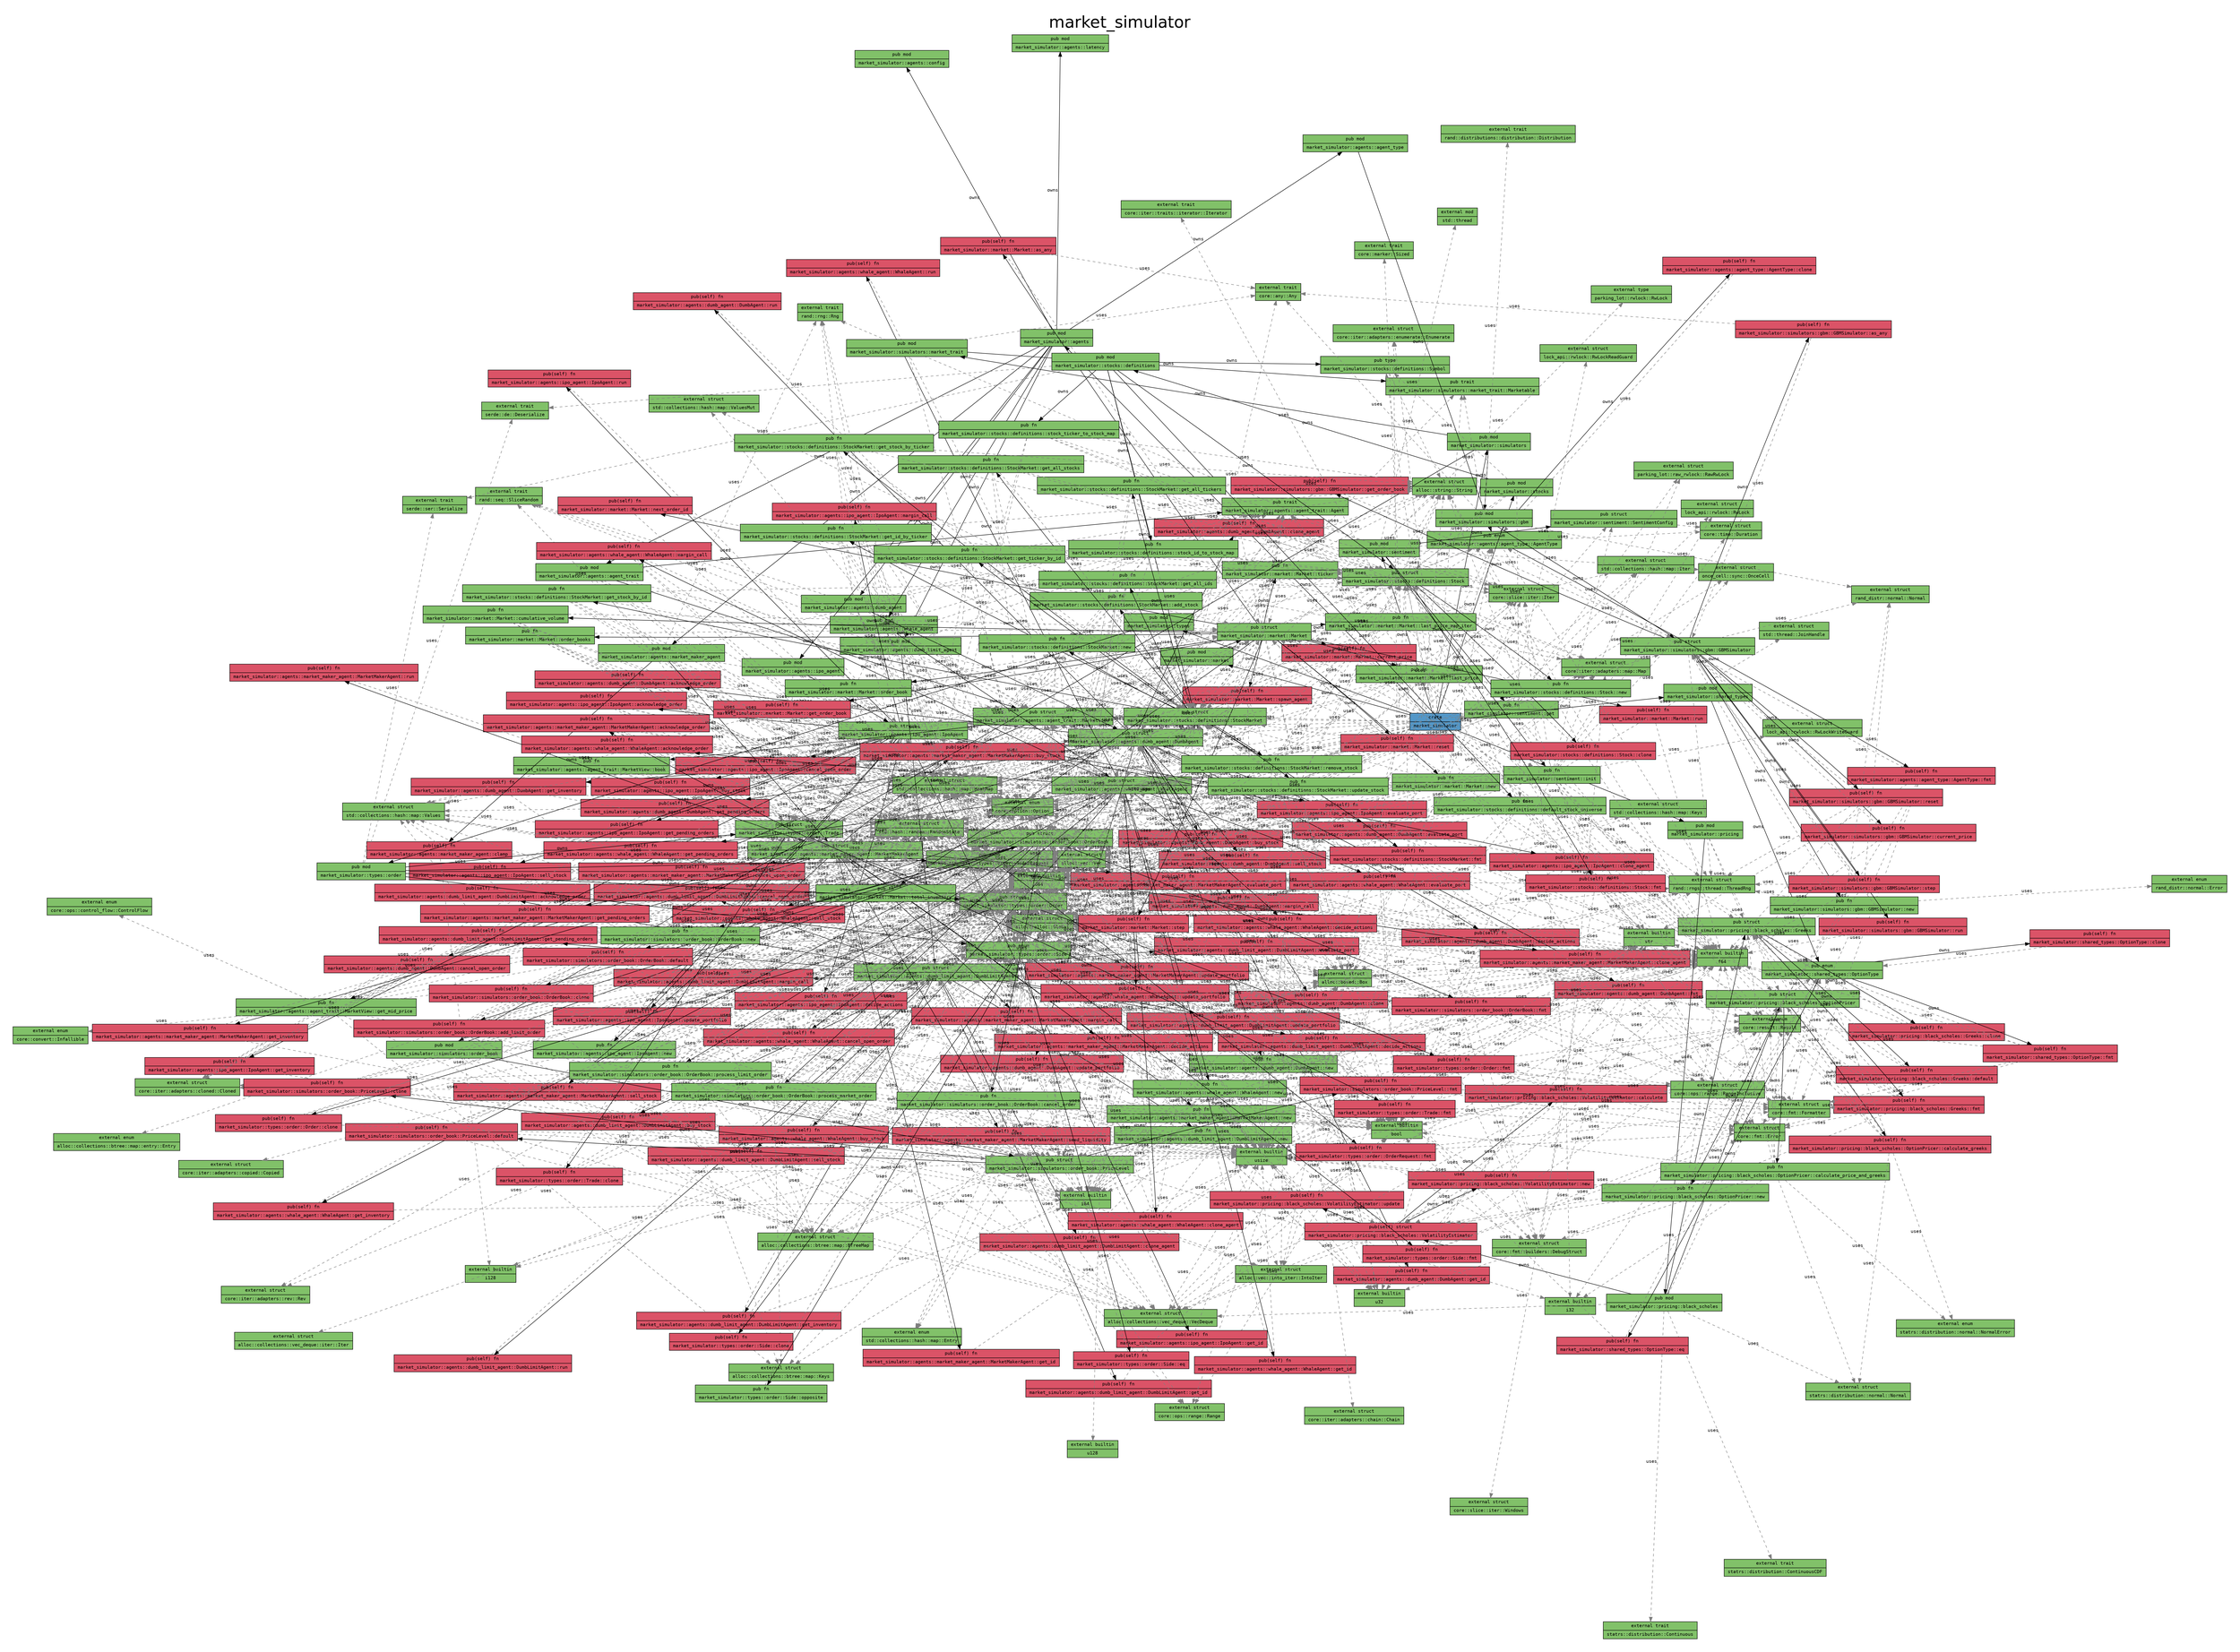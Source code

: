 digraph {

    graph [
        label="market_simulator",
        labelloc=t,

        pad=0.4,

        // Consider rendering the graph using a different layout algorithm, such as:
        // [dot, neato, twopi, circo, fdp, sfdp]
        layout=neato,
        overlap=false,
        splines="line",
        rankdir=LR,

        fontname="Helvetica", 
        fontsize="36",
    ];

    node [
        fontname="monospace",
        fontsize="10",
        shape="record",
        style="filled",
    ];

    edge [
        fontname="monospace",
        fontsize="10",
    ];

    "alloc::alloc::Global" [label="external struct|alloc::alloc::Global", fillcolor="#81c169"]; // "struct" node
    "alloc::boxed::Box" [label="external struct|alloc::boxed::Box", fillcolor="#81c169"]; // "struct" node
    "alloc::collections::btree::map::BTreeMap" [label="external struct|alloc::collections::btree::map::BTreeMap", fillcolor="#81c169"]; // "struct" node
    "alloc::collections::btree::map::Keys" [label="external struct|alloc::collections::btree::map::Keys", fillcolor="#81c169"]; // "struct" node
    "alloc::collections::btree::map::entry::Entry" [label="external enum|alloc::collections::btree::map::entry::Entry", fillcolor="#81c169"]; // "enum" node
    "alloc::collections::vec_deque::VecDeque" [label="external struct|alloc::collections::vec_deque::VecDeque", fillcolor="#81c169"]; // "struct" node
    "alloc::collections::vec_deque::iter::Iter" [label="external struct|alloc::collections::vec_deque::iter::Iter", fillcolor="#81c169"]; // "struct" node
    "alloc::string::String" [label="external struct|alloc::string::String", fillcolor="#81c169"]; // "struct" node
    "alloc::vec::Vec" [label="external struct|alloc::vec::Vec", fillcolor="#81c169"]; // "struct" node
    "alloc::vec::into_iter::IntoIter" [label="external struct|alloc::vec::into_iter::IntoIter", fillcolor="#81c169"]; // "struct" node
    "bool" [label="external builtin|bool", fillcolor="#81c169"]; // "builtin" node
    "core::any::Any" [label="external trait|core::any::Any", fillcolor="#81c169"]; // "trait" node
    "core::convert::Infallible" [label="external enum|core::convert::Infallible", fillcolor="#81c169"]; // "enum" node
    "core::fmt::Error" [label="external struct|core::fmt::Error", fillcolor="#81c169"]; // "struct" node
    "core::fmt::Formatter" [label="external struct|core::fmt::Formatter", fillcolor="#81c169"]; // "struct" node
    "core::fmt::builders::DebugStruct" [label="external struct|core::fmt::builders::DebugStruct", fillcolor="#81c169"]; // "struct" node
    "core::iter::adapters::chain::Chain" [label="external struct|core::iter::adapters::chain::Chain", fillcolor="#81c169"]; // "struct" node
    "core::iter::adapters::cloned::Cloned" [label="external struct|core::iter::adapters::cloned::Cloned", fillcolor="#81c169"]; // "struct" node
    "core::iter::adapters::copied::Copied" [label="external struct|core::iter::adapters::copied::Copied", fillcolor="#81c169"]; // "struct" node
    "core::iter::adapters::enumerate::Enumerate" [label="external struct|core::iter::adapters::enumerate::Enumerate", fillcolor="#81c169"]; // "struct" node
    "core::iter::adapters::map::Map" [label="external struct|core::iter::adapters::map::Map", fillcolor="#81c169"]; // "struct" node
    "core::iter::adapters::rev::Rev" [label="external struct|core::iter::adapters::rev::Rev", fillcolor="#81c169"]; // "struct" node
    "core::iter::traits::iterator::Iterator" [label="external trait|core::iter::traits::iterator::Iterator", fillcolor="#81c169"]; // "trait" node
    "core::marker::Sized" [label="external trait|core::marker::Sized", fillcolor="#81c169"]; // "trait" node
    "core::ops::control_flow::ControlFlow" [label="external enum|core::ops::control_flow::ControlFlow", fillcolor="#81c169"]; // "enum" node
    "core::ops::range::Range" [label="external struct|core::ops::range::Range", fillcolor="#81c169"]; // "struct" node
    "core::ops::range::RangeInclusive" [label="external struct|core::ops::range::RangeInclusive", fillcolor="#81c169"]; // "struct" node
    "core::option::Option" [label="external enum|core::option::Option", fillcolor="#81c169"]; // "enum" node
    "core::result::Result" [label="external enum|core::result::Result", fillcolor="#81c169"]; // "enum" node
    "core::slice::iter::Iter" [label="external struct|core::slice::iter::Iter", fillcolor="#81c169"]; // "struct" node
    "core::slice::iter::Windows" [label="external struct|core::slice::iter::Windows", fillcolor="#81c169"]; // "struct" node
    "core::time::Duration" [label="external struct|core::time::Duration", fillcolor="#81c169"]; // "struct" node
    "f64" [label="external builtin|f64", fillcolor="#81c169"]; // "builtin" node
    "i128" [label="external builtin|i128", fillcolor="#81c169"]; // "builtin" node
    "i32" [label="external builtin|i32", fillcolor="#81c169"]; // "builtin" node
    "i64" [label="external builtin|i64", fillcolor="#81c169"]; // "builtin" node
    "lock_api::rwlock::RwLock" [label="external struct|lock_api::rwlock::RwLock", fillcolor="#81c169"]; // "struct" node
    "lock_api::rwlock::RwLockReadGuard" [label="external struct|lock_api::rwlock::RwLockReadGuard", fillcolor="#81c169"]; // "struct" node
    "lock_api::rwlock::RwLockWriteGuard" [label="external struct|lock_api::rwlock::RwLockWriteGuard", fillcolor="#81c169"]; // "struct" node
    "market_simulator" [label="crate|market_simulator", fillcolor="#5397c8"]; // "crate" node
    "market_simulator::agents" [label="pub mod|market_simulator::agents", fillcolor="#81c169"]; // "mod" node
    "market_simulator::agents::agent_trait" [label="pub mod|market_simulator::agents::agent_trait", fillcolor="#81c169"]; // "mod" node
    "market_simulator::agents::agent_trait::Agent" [label="pub trait|market_simulator::agents::agent_trait::Agent", fillcolor="#81c169"]; // "trait" node
    "market_simulator::agents::agent_trait::MarketView" [label="pub struct|market_simulator::agents::agent_trait::MarketView", fillcolor="#81c169"]; // "struct" node
    "market_simulator::agents::agent_trait::MarketView::book" [label="pub fn|market_simulator::agents::agent_trait::MarketView::book", fillcolor="#81c169"]; // "fn" node
    "market_simulator::agents::agent_trait::MarketView::get_mid_price" [label="pub fn|market_simulator::agents::agent_trait::MarketView::get_mid_price", fillcolor="#81c169"]; // "fn" node
    "market_simulator::agents::agent_type" [label="pub mod|market_simulator::agents::agent_type", fillcolor="#81c169"]; // "mod" node
    "market_simulator::agents::agent_type::AgentType" [label="pub enum|market_simulator::agents::agent_type::AgentType", fillcolor="#81c169"]; // "enum" node
    "market_simulator::agents::agent_type::AgentType::clone" [label="pub(self) fn|market_simulator::agents::agent_type::AgentType::clone", fillcolor="#db5367"]; // "fn" node
    "market_simulator::agents::agent_type::AgentType::fmt" [label="pub(self) fn|market_simulator::agents::agent_type::AgentType::fmt", fillcolor="#db5367"]; // "fn" node
    "market_simulator::agents::config" [label="pub mod|market_simulator::agents::config", fillcolor="#81c169"]; // "mod" node
    "market_simulator::agents::dumb_agent" [label="pub mod|market_simulator::agents::dumb_agent", fillcolor="#81c169"]; // "mod" node
    "market_simulator::agents::dumb_agent::DumbAgent" [label="pub struct|market_simulator::agents::dumb_agent::DumbAgent", fillcolor="#81c169"]; // "struct" node
    "market_simulator::agents::dumb_agent::DumbAgent::acknowledge_order" [label="pub(self) fn|market_simulator::agents::dumb_agent::DumbAgent::acknowledge_order", fillcolor="#db5367"]; // "fn" node
    "market_simulator::agents::dumb_agent::DumbAgent::buy_stock" [label="pub(self) fn|market_simulator::agents::dumb_agent::DumbAgent::buy_stock", fillcolor="#db5367"]; // "fn" node
    "market_simulator::agents::dumb_agent::DumbAgent::cancel_open_order" [label="pub(self) fn|market_simulator::agents::dumb_agent::DumbAgent::cancel_open_order", fillcolor="#db5367"]; // "fn" node
    "market_simulator::agents::dumb_agent::DumbAgent::clone" [label="pub(self) fn|market_simulator::agents::dumb_agent::DumbAgent::clone", fillcolor="#db5367"]; // "fn" node
    "market_simulator::agents::dumb_agent::DumbAgent::clone_agent" [label="pub(self) fn|market_simulator::agents::dumb_agent::DumbAgent::clone_agent", fillcolor="#db5367"]; // "fn" node
    "market_simulator::agents::dumb_agent::DumbAgent::decide_actions" [label="pub(self) fn|market_simulator::agents::dumb_agent::DumbAgent::decide_actions", fillcolor="#db5367"]; // "fn" node
    "market_simulator::agents::dumb_agent::DumbAgent::evaluate_port" [label="pub(self) fn|market_simulator::agents::dumb_agent::DumbAgent::evaluate_port", fillcolor="#db5367"]; // "fn" node
    "market_simulator::agents::dumb_agent::DumbAgent::fmt" [label="pub(self) fn|market_simulator::agents::dumb_agent::DumbAgent::fmt", fillcolor="#db5367"]; // "fn" node
    "market_simulator::agents::dumb_agent::DumbAgent::get_id" [label="pub(self) fn|market_simulator::agents::dumb_agent::DumbAgent::get_id", fillcolor="#db5367"]; // "fn" node
    "market_simulator::agents::dumb_agent::DumbAgent::get_inventory" [label="pub(self) fn|market_simulator::agents::dumb_agent::DumbAgent::get_inventory", fillcolor="#db5367"]; // "fn" node
    "market_simulator::agents::dumb_agent::DumbAgent::get_pending_orders" [label="pub(self) fn|market_simulator::agents::dumb_agent::DumbAgent::get_pending_orders", fillcolor="#db5367"]; // "fn" node
    "market_simulator::agents::dumb_agent::DumbAgent::margin_call" [label="pub(self) fn|market_simulator::agents::dumb_agent::DumbAgent::margin_call", fillcolor="#db5367"]; // "fn" node
    "market_simulator::agents::dumb_agent::DumbAgent::new" [label="pub fn|market_simulator::agents::dumb_agent::DumbAgent::new", fillcolor="#81c169"]; // "fn" node
    "market_simulator::agents::dumb_agent::DumbAgent::run" [label="pub(self) fn|market_simulator::agents::dumb_agent::DumbAgent::run", fillcolor="#db5367"]; // "fn" node
    "market_simulator::agents::dumb_agent::DumbAgent::sell_stock" [label="pub(self) fn|market_simulator::agents::dumb_agent::DumbAgent::sell_stock", fillcolor="#db5367"]; // "fn" node
    "market_simulator::agents::dumb_agent::DumbAgent::update_portfolio" [label="pub(self) fn|market_simulator::agents::dumb_agent::DumbAgent::update_portfolio", fillcolor="#db5367"]; // "fn" node
    "market_simulator::agents::dumb_limit_agent" [label="pub mod|market_simulator::agents::dumb_limit_agent", fillcolor="#81c169"]; // "mod" node
    "market_simulator::agents::dumb_limit_agent::DumbLimitAgent" [label="pub struct|market_simulator::agents::dumb_limit_agent::DumbLimitAgent", fillcolor="#81c169"]; // "struct" node
    "market_simulator::agents::dumb_limit_agent::DumbLimitAgent::acknowledge_order" [label="pub(self) fn|market_simulator::agents::dumb_limit_agent::DumbLimitAgent::acknowledge_order", fillcolor="#db5367"]; // "fn" node
    "market_simulator::agents::dumb_limit_agent::DumbLimitAgent::buy_stock" [label="pub(self) fn|market_simulator::agents::dumb_limit_agent::DumbLimitAgent::buy_stock", fillcolor="#db5367"]; // "fn" node
    "market_simulator::agents::dumb_limit_agent::DumbLimitAgent::cancel_open_order" [label="pub(self) fn|market_simulator::agents::dumb_limit_agent::DumbLimitAgent::cancel_open_order", fillcolor="#db5367"]; // "fn" node
    "market_simulator::agents::dumb_limit_agent::DumbLimitAgent::clone_agent" [label="pub(self) fn|market_simulator::agents::dumb_limit_agent::DumbLimitAgent::clone_agent", fillcolor="#db5367"]; // "fn" node
    "market_simulator::agents::dumb_limit_agent::DumbLimitAgent::decide_actions" [label="pub(self) fn|market_simulator::agents::dumb_limit_agent::DumbLimitAgent::decide_actions", fillcolor="#db5367"]; // "fn" node
    "market_simulator::agents::dumb_limit_agent::DumbLimitAgent::evaluate_port" [label="pub(self) fn|market_simulator::agents::dumb_limit_agent::DumbLimitAgent::evaluate_port", fillcolor="#db5367"]; // "fn" node
    "market_simulator::agents::dumb_limit_agent::DumbLimitAgent::get_id" [label="pub(self) fn|market_simulator::agents::dumb_limit_agent::DumbLimitAgent::get_id", fillcolor="#db5367"]; // "fn" node
    "market_simulator::agents::dumb_limit_agent::DumbLimitAgent::get_inventory" [label="pub(self) fn|market_simulator::agents::dumb_limit_agent::DumbLimitAgent::get_inventory", fillcolor="#db5367"]; // "fn" node
    "market_simulator::agents::dumb_limit_agent::DumbLimitAgent::get_pending_orders" [label="pub(self) fn|market_simulator::agents::dumb_limit_agent::DumbLimitAgent::get_pending_orders", fillcolor="#db5367"]; // "fn" node
    "market_simulator::agents::dumb_limit_agent::DumbLimitAgent::margin_call" [label="pub(self) fn|market_simulator::agents::dumb_limit_agent::DumbLimitAgent::margin_call", fillcolor="#db5367"]; // "fn" node
    "market_simulator::agents::dumb_limit_agent::DumbLimitAgent::new" [label="pub fn|market_simulator::agents::dumb_limit_agent::DumbLimitAgent::new", fillcolor="#81c169"]; // "fn" node
    "market_simulator::agents::dumb_limit_agent::DumbLimitAgent::run" [label="pub(self) fn|market_simulator::agents::dumb_limit_agent::DumbLimitAgent::run", fillcolor="#db5367"]; // "fn" node
    "market_simulator::agents::dumb_limit_agent::DumbLimitAgent::sell_stock" [label="pub(self) fn|market_simulator::agents::dumb_limit_agent::DumbLimitAgent::sell_stock", fillcolor="#db5367"]; // "fn" node
    "market_simulator::agents::dumb_limit_agent::DumbLimitAgent::update_portfolio" [label="pub(self) fn|market_simulator::agents::dumb_limit_agent::DumbLimitAgent::update_portfolio", fillcolor="#db5367"]; // "fn" node
    "market_simulator::agents::ipo_agent" [label="pub mod|market_simulator::agents::ipo_agent", fillcolor="#81c169"]; // "mod" node
    "market_simulator::agents::ipo_agent::IpoAgent" [label="pub struct|market_simulator::agents::ipo_agent::IpoAgent", fillcolor="#81c169"]; // "struct" node
    "market_simulator::agents::ipo_agent::IpoAgent::acknowledge_order" [label="pub(self) fn|market_simulator::agents::ipo_agent::IpoAgent::acknowledge_order", fillcolor="#db5367"]; // "fn" node
    "market_simulator::agents::ipo_agent::IpoAgent::buy_stock" [label="pub(self) fn|market_simulator::agents::ipo_agent::IpoAgent::buy_stock", fillcolor="#db5367"]; // "fn" node
    "market_simulator::agents::ipo_agent::IpoAgent::cancel_open_order" [label="pub(self) fn|market_simulator::agents::ipo_agent::IpoAgent::cancel_open_order", fillcolor="#db5367"]; // "fn" node
    "market_simulator::agents::ipo_agent::IpoAgent::clone_agent" [label="pub(self) fn|market_simulator::agents::ipo_agent::IpoAgent::clone_agent", fillcolor="#db5367"]; // "fn" node
    "market_simulator::agents::ipo_agent::IpoAgent::decide_actions" [label="pub(self) fn|market_simulator::agents::ipo_agent::IpoAgent::decide_actions", fillcolor="#db5367"]; // "fn" node
    "market_simulator::agents::ipo_agent::IpoAgent::evaluate_port" [label="pub(self) fn|market_simulator::agents::ipo_agent::IpoAgent::evaluate_port", fillcolor="#db5367"]; // "fn" node
    "market_simulator::agents::ipo_agent::IpoAgent::get_id" [label="pub(self) fn|market_simulator::agents::ipo_agent::IpoAgent::get_id", fillcolor="#db5367"]; // "fn" node
    "market_simulator::agents::ipo_agent::IpoAgent::get_inventory" [label="pub(self) fn|market_simulator::agents::ipo_agent::IpoAgent::get_inventory", fillcolor="#db5367"]; // "fn" node
    "market_simulator::agents::ipo_agent::IpoAgent::get_pending_orders" [label="pub(self) fn|market_simulator::agents::ipo_agent::IpoAgent::get_pending_orders", fillcolor="#db5367"]; // "fn" node
    "market_simulator::agents::ipo_agent::IpoAgent::margin_call" [label="pub(self) fn|market_simulator::agents::ipo_agent::IpoAgent::margin_call", fillcolor="#db5367"]; // "fn" node
    "market_simulator::agents::ipo_agent::IpoAgent::new" [label="pub fn|market_simulator::agents::ipo_agent::IpoAgent::new", fillcolor="#81c169"]; // "fn" node
    "market_simulator::agents::ipo_agent::IpoAgent::run" [label="pub(self) fn|market_simulator::agents::ipo_agent::IpoAgent::run", fillcolor="#db5367"]; // "fn" node
    "market_simulator::agents::ipo_agent::IpoAgent::sell_stock" [label="pub(self) fn|market_simulator::agents::ipo_agent::IpoAgent::sell_stock", fillcolor="#db5367"]; // "fn" node
    "market_simulator::agents::ipo_agent::IpoAgent::update_portfolio" [label="pub(self) fn|market_simulator::agents::ipo_agent::IpoAgent::update_portfolio", fillcolor="#db5367"]; // "fn" node
    "market_simulator::agents::latency" [label="pub mod|market_simulator::agents::latency", fillcolor="#81c169"]; // "mod" node
    "market_simulator::agents::market_maker_agent" [label="pub mod|market_simulator::agents::market_maker_agent", fillcolor="#81c169"]; // "mod" node
    "market_simulator::agents::market_maker_agent::MarketMakerAgent" [label="pub struct|market_simulator::agents::market_maker_agent::MarketMakerAgent", fillcolor="#81c169"]; // "struct" node
    "market_simulator::agents::market_maker_agent::MarketMakerAgent::acknowledge_order" [label="pub(self) fn|market_simulator::agents::market_maker_agent::MarketMakerAgent::acknowledge_order", fillcolor="#db5367"]; // "fn" node
    "market_simulator::agents::market_maker_agent::MarketMakerAgent::buy_stock" [label="pub(self) fn|market_simulator::agents::market_maker_agent::MarketMakerAgent::buy_stock", fillcolor="#db5367"]; // "fn" node
    "market_simulator::agents::market_maker_agent::MarketMakerAgent::cancel_open_order" [label="pub(self) fn|market_simulator::agents::market_maker_agent::MarketMakerAgent::cancel_open_order", fillcolor="#db5367"]; // "fn" node
    "market_simulator::agents::market_maker_agent::MarketMakerAgent::clone_agent" [label="pub(self) fn|market_simulator::agents::market_maker_agent::MarketMakerAgent::clone_agent", fillcolor="#db5367"]; // "fn" node
    "market_simulator::agents::market_maker_agent::MarketMakerAgent::decide_actions" [label="pub(self) fn|market_simulator::agents::market_maker_agent::MarketMakerAgent::decide_actions", fillcolor="#db5367"]; // "fn" node
    "market_simulator::agents::market_maker_agent::MarketMakerAgent::evaluate_port" [label="pub(self) fn|market_simulator::agents::market_maker_agent::MarketMakerAgent::evaluate_port", fillcolor="#db5367"]; // "fn" node
    "market_simulator::agents::market_maker_agent::MarketMakerAgent::get_id" [label="pub(self) fn|market_simulator::agents::market_maker_agent::MarketMakerAgent::get_id", fillcolor="#db5367"]; // "fn" node
    "market_simulator::agents::market_maker_agent::MarketMakerAgent::get_inventory" [label="pub(self) fn|market_simulator::agents::market_maker_agent::MarketMakerAgent::get_inventory", fillcolor="#db5367"]; // "fn" node
    "market_simulator::agents::market_maker_agent::MarketMakerAgent::get_pending_orders" [label="pub(self) fn|market_simulator::agents::market_maker_agent::MarketMakerAgent::get_pending_orders", fillcolor="#db5367"]; // "fn" node
    "market_simulator::agents::market_maker_agent::MarketMakerAgent::margin_call" [label="pub(self) fn|market_simulator::agents::market_maker_agent::MarketMakerAgent::margin_call", fillcolor="#db5367"]; // "fn" node
    "market_simulator::agents::market_maker_agent::MarketMakerAgent::new" [label="pub fn|market_simulator::agents::market_maker_agent::MarketMakerAgent::new", fillcolor="#81c169"]; // "fn" node
    "market_simulator::agents::market_maker_agent::MarketMakerAgent::run" [label="pub(self) fn|market_simulator::agents::market_maker_agent::MarketMakerAgent::run", fillcolor="#db5367"]; // "fn" node
    "market_simulator::agents::market_maker_agent::MarketMakerAgent::seed_liquidity" [label="pub(self) fn|market_simulator::agents::market_maker_agent::MarketMakerAgent::seed_liquidity", fillcolor="#db5367"]; // "fn" node
    "market_simulator::agents::market_maker_agent::MarketMakerAgent::sell_stock" [label="pub(self) fn|market_simulator::agents::market_maker_agent::MarketMakerAgent::sell_stock", fillcolor="#db5367"]; // "fn" node
    "market_simulator::agents::market_maker_agent::MarketMakerAgent::update_portfolio" [label="pub(self) fn|market_simulator::agents::market_maker_agent::MarketMakerAgent::update_portfolio", fillcolor="#db5367"]; // "fn" node
    "market_simulator::agents::market_maker_agent::clamp" [label="pub(self) fn|market_simulator::agents::market_maker_agent::clamp", fillcolor="#db5367"]; // "fn" node
    "market_simulator::agents::whale_agent" [label="pub mod|market_simulator::agents::whale_agent", fillcolor="#81c169"]; // "mod" node
    "market_simulator::agents::whale_agent::WhaleAgent" [label="pub struct|market_simulator::agents::whale_agent::WhaleAgent", fillcolor="#81c169"]; // "struct" node
    "market_simulator::agents::whale_agent::WhaleAgent::acknowledge_order" [label="pub(self) fn|market_simulator::agents::whale_agent::WhaleAgent::acknowledge_order", fillcolor="#db5367"]; // "fn" node
    "market_simulator::agents::whale_agent::WhaleAgent::buy_stock" [label="pub(self) fn|market_simulator::agents::whale_agent::WhaleAgent::buy_stock", fillcolor="#db5367"]; // "fn" node
    "market_simulator::agents::whale_agent::WhaleAgent::cancel_open_order" [label="pub(self) fn|market_simulator::agents::whale_agent::WhaleAgent::cancel_open_order", fillcolor="#db5367"]; // "fn" node
    "market_simulator::agents::whale_agent::WhaleAgent::clone_agent" [label="pub(self) fn|market_simulator::agents::whale_agent::WhaleAgent::clone_agent", fillcolor="#db5367"]; // "fn" node
    "market_simulator::agents::whale_agent::WhaleAgent::decide_actions" [label="pub(self) fn|market_simulator::agents::whale_agent::WhaleAgent::decide_actions", fillcolor="#db5367"]; // "fn" node
    "market_simulator::agents::whale_agent::WhaleAgent::evaluate_port" [label="pub(self) fn|market_simulator::agents::whale_agent::WhaleAgent::evaluate_port", fillcolor="#db5367"]; // "fn" node
    "market_simulator::agents::whale_agent::WhaleAgent::get_id" [label="pub(self) fn|market_simulator::agents::whale_agent::WhaleAgent::get_id", fillcolor="#db5367"]; // "fn" node
    "market_simulator::agents::whale_agent::WhaleAgent::get_inventory" [label="pub(self) fn|market_simulator::agents::whale_agent::WhaleAgent::get_inventory", fillcolor="#db5367"]; // "fn" node
    "market_simulator::agents::whale_agent::WhaleAgent::get_pending_orders" [label="pub(self) fn|market_simulator::agents::whale_agent::WhaleAgent::get_pending_orders", fillcolor="#db5367"]; // "fn" node
    "market_simulator::agents::whale_agent::WhaleAgent::margin_call" [label="pub(self) fn|market_simulator::agents::whale_agent::WhaleAgent::margin_call", fillcolor="#db5367"]; // "fn" node
    "market_simulator::agents::whale_agent::WhaleAgent::new" [label="pub fn|market_simulator::agents::whale_agent::WhaleAgent::new", fillcolor="#81c169"]; // "fn" node
    "market_simulator::agents::whale_agent::WhaleAgent::run" [label="pub(self) fn|market_simulator::agents::whale_agent::WhaleAgent::run", fillcolor="#db5367"]; // "fn" node
    "market_simulator::agents::whale_agent::WhaleAgent::sell_stock" [label="pub(self) fn|market_simulator::agents::whale_agent::WhaleAgent::sell_stock", fillcolor="#db5367"]; // "fn" node
    "market_simulator::agents::whale_agent::WhaleAgent::update_portfolio" [label="pub(self) fn|market_simulator::agents::whale_agent::WhaleAgent::update_portfolio", fillcolor="#db5367"]; // "fn" node
    "market_simulator::market" [label="pub mod|market_simulator::market", fillcolor="#81c169"]; // "mod" node
    "market_simulator::market::Market" [label="pub struct|market_simulator::market::Market", fillcolor="#81c169"]; // "struct" node
    "market_simulator::market::Market::as_any" [label="pub(self) fn|market_simulator::market::Market::as_any", fillcolor="#db5367"]; // "fn" node
    "market_simulator::market::Market::cumulative_volume" [label="pub fn|market_simulator::market::Market::cumulative_volume", fillcolor="#81c169"]; // "fn" node
    "market_simulator::market::Market::current_price" [label="pub(self) fn|market_simulator::market::Market::current_price", fillcolor="#db5367"]; // "fn" node
    "market_simulator::market::Market::get_order_book" [label="pub(self) fn|market_simulator::market::Market::get_order_book", fillcolor="#db5367"]; // "fn" node
    "market_simulator::market::Market::last_price" [label="pub fn|market_simulator::market::Market::last_price", fillcolor="#81c169"]; // "fn" node
    "market_simulator::market::Market::last_price_map_iter" [label="pub fn|market_simulator::market::Market::last_price_map_iter", fillcolor="#81c169"]; // "fn" node
    "market_simulator::market::Market::new" [label="pub fn|market_simulator::market::Market::new", fillcolor="#81c169"]; // "fn" node
    "market_simulator::market::Market::next_order_id" [label="pub(self) fn|market_simulator::market::Market::next_order_id", fillcolor="#db5367"]; // "fn" node
    "market_simulator::market::Market::order_book" [label="pub fn|market_simulator::market::Market::order_book", fillcolor="#81c169"]; // "fn" node
    "market_simulator::market::Market::order_books" [label="pub fn|market_simulator::market::Market::order_books", fillcolor="#81c169"]; // "fn" node
    "market_simulator::market::Market::reset" [label="pub(self) fn|market_simulator::market::Market::reset", fillcolor="#db5367"]; // "fn" node
    "market_simulator::market::Market::run" [label="pub(self) fn|market_simulator::market::Market::run", fillcolor="#db5367"]; // "fn" node
    "market_simulator::market::Market::spawn_agent" [label="pub(self) fn|market_simulator::market::Market::spawn_agent", fillcolor="#db5367"]; // "fn" node
    "market_simulator::market::Market::step" [label="pub(self) fn|market_simulator::market::Market::step", fillcolor="#db5367"]; // "fn" node
    "market_simulator::market::Market::ticker" [label="pub fn|market_simulator::market::Market::ticker", fillcolor="#81c169"]; // "fn" node
    "market_simulator::market::Market::total_inventory" [label="pub fn|market_simulator::market::Market::total_inventory", fillcolor="#81c169"]; // "fn" node
    "market_simulator::pricing" [label="pub mod|market_simulator::pricing", fillcolor="#81c169"]; // "mod" node
    "market_simulator::pricing::black_scholes" [label="pub mod|market_simulator::pricing::black_scholes", fillcolor="#81c169"]; // "mod" node
    "market_simulator::pricing::black_scholes::Greeks" [label="pub struct|market_simulator::pricing::black_scholes::Greeks", fillcolor="#81c169"]; // "struct" node
    "market_simulator::pricing::black_scholes::Greeks::clone" [label="pub(self) fn|market_simulator::pricing::black_scholes::Greeks::clone", fillcolor="#db5367"]; // "fn" node
    "market_simulator::pricing::black_scholes::Greeks::default" [label="pub(self) fn|market_simulator::pricing::black_scholes::Greeks::default", fillcolor="#db5367"]; // "fn" node
    "market_simulator::pricing::black_scholes::Greeks::fmt" [label="pub(self) fn|market_simulator::pricing::black_scholes::Greeks::fmt", fillcolor="#db5367"]; // "fn" node
    "market_simulator::pricing::black_scholes::OptionPricer" [label="pub struct|market_simulator::pricing::black_scholes::OptionPricer", fillcolor="#81c169"]; // "struct" node
    "market_simulator::pricing::black_scholes::OptionPricer::calculate_greeks" [label="pub(self) fn|market_simulator::pricing::black_scholes::OptionPricer::calculate_greeks", fillcolor="#db5367"]; // "fn" node
    "market_simulator::pricing::black_scholes::OptionPricer::calculate_price_and_greeks" [label="pub fn|market_simulator::pricing::black_scholes::OptionPricer::calculate_price_and_greeks", fillcolor="#81c169"]; // "fn" node
    "market_simulator::pricing::black_scholes::OptionPricer::new" [label="pub fn|market_simulator::pricing::black_scholes::OptionPricer::new", fillcolor="#81c169"]; // "fn" node
    "market_simulator::pricing::black_scholes::VolatilityEstimator" [label="pub(self) struct|market_simulator::pricing::black_scholes::VolatilityEstimator", fillcolor="#db5367"]; // "struct" node
    "market_simulator::pricing::black_scholes::VolatilityEstimator::calculate" [label="pub(self) fn|market_simulator::pricing::black_scholes::VolatilityEstimator::calculate", fillcolor="#db5367"]; // "fn" node
    "market_simulator::pricing::black_scholes::VolatilityEstimator::new" [label="pub(self) fn|market_simulator::pricing::black_scholes::VolatilityEstimator::new", fillcolor="#db5367"]; // "fn" node
    "market_simulator::pricing::black_scholes::VolatilityEstimator::update" [label="pub(self) fn|market_simulator::pricing::black_scholes::VolatilityEstimator::update", fillcolor="#db5367"]; // "fn" node
    "market_simulator::sentiment" [label="pub mod|market_simulator::sentiment", fillcolor="#81c169"]; // "mod" node
    "market_simulator::sentiment::SentimentConfig" [label="pub struct|market_simulator::sentiment::SentimentConfig", fillcolor="#81c169"]; // "struct" node
    "market_simulator::sentiment::get" [label="pub fn|market_simulator::sentiment::get", fillcolor="#81c169"]; // "fn" node
    "market_simulator::sentiment::init" [label="pub fn|market_simulator::sentiment::init", fillcolor="#81c169"]; // "fn" node
    "market_simulator::shared_types" [label="pub mod|market_simulator::shared_types", fillcolor="#81c169"]; // "mod" node
    "market_simulator::shared_types::OptionType" [label="pub enum|market_simulator::shared_types::OptionType", fillcolor="#81c169"]; // "enum" node
    "market_simulator::shared_types::OptionType::clone" [label="pub(self) fn|market_simulator::shared_types::OptionType::clone", fillcolor="#db5367"]; // "fn" node
    "market_simulator::shared_types::OptionType::eq" [label="pub(self) fn|market_simulator::shared_types::OptionType::eq", fillcolor="#db5367"]; // "fn" node
    "market_simulator::shared_types::OptionType::fmt" [label="pub(self) fn|market_simulator::shared_types::OptionType::fmt", fillcolor="#db5367"]; // "fn" node
    "market_simulator::simulators" [label="pub mod|market_simulator::simulators", fillcolor="#81c169"]; // "mod" node
    "market_simulator::simulators::gbm" [label="pub mod|market_simulator::simulators::gbm", fillcolor="#81c169"]; // "mod" node
    "market_simulator::simulators::gbm::GBMSimulator" [label="pub struct|market_simulator::simulators::gbm::GBMSimulator", fillcolor="#81c169"]; // "struct" node
    "market_simulator::simulators::gbm::GBMSimulator::as_any" [label="pub(self) fn|market_simulator::simulators::gbm::GBMSimulator::as_any", fillcolor="#db5367"]; // "fn" node
    "market_simulator::simulators::gbm::GBMSimulator::current_price" [label="pub(self) fn|market_simulator::simulators::gbm::GBMSimulator::current_price", fillcolor="#db5367"]; // "fn" node
    "market_simulator::simulators::gbm::GBMSimulator::get_order_book" [label="pub(self) fn|market_simulator::simulators::gbm::GBMSimulator::get_order_book", fillcolor="#db5367"]; // "fn" node
    "market_simulator::simulators::gbm::GBMSimulator::new" [label="pub fn|market_simulator::simulators::gbm::GBMSimulator::new", fillcolor="#81c169"]; // "fn" node
    "market_simulator::simulators::gbm::GBMSimulator::reset" [label="pub(self) fn|market_simulator::simulators::gbm::GBMSimulator::reset", fillcolor="#db5367"]; // "fn" node
    "market_simulator::simulators::gbm::GBMSimulator::run" [label="pub(self) fn|market_simulator::simulators::gbm::GBMSimulator::run", fillcolor="#db5367"]; // "fn" node
    "market_simulator::simulators::gbm::GBMSimulator::step" [label="pub(self) fn|market_simulator::simulators::gbm::GBMSimulator::step", fillcolor="#db5367"]; // "fn" node
    "market_simulator::simulators::market_trait" [label="pub mod|market_simulator::simulators::market_trait", fillcolor="#81c169"]; // "mod" node
    "market_simulator::simulators::market_trait::Marketable" [label="pub trait|market_simulator::simulators::market_trait::Marketable", fillcolor="#81c169"]; // "trait" node
    "market_simulator::simulators::order_book" [label="pub mod|market_simulator::simulators::order_book", fillcolor="#81c169"]; // "mod" node
    "market_simulator::simulators::order_book::OrderBook" [label="pub struct|market_simulator::simulators::order_book::OrderBook", fillcolor="#81c169"]; // "struct" node
    "market_simulator::simulators::order_book::OrderBook::add_limit_order" [label="pub(self) fn|market_simulator::simulators::order_book::OrderBook::add_limit_order", fillcolor="#db5367"]; // "fn" node
    "market_simulator::simulators::order_book::OrderBook::cancel_order" [label="pub fn|market_simulator::simulators::order_book::OrderBook::cancel_order", fillcolor="#81c169"]; // "fn" node
    "market_simulator::simulators::order_book::OrderBook::clone" [label="pub(self) fn|market_simulator::simulators::order_book::OrderBook::clone", fillcolor="#db5367"]; // "fn" node
    "market_simulator::simulators::order_book::OrderBook::default" [label="pub(self) fn|market_simulator::simulators::order_book::OrderBook::default", fillcolor="#db5367"]; // "fn" node
    "market_simulator::simulators::order_book::OrderBook::fmt" [label="pub(self) fn|market_simulator::simulators::order_book::OrderBook::fmt", fillcolor="#db5367"]; // "fn" node
    "market_simulator::simulators::order_book::OrderBook::new" [label="pub fn|market_simulator::simulators::order_book::OrderBook::new", fillcolor="#81c169"]; // "fn" node
    "market_simulator::simulators::order_book::OrderBook::process_limit_order" [label="pub fn|market_simulator::simulators::order_book::OrderBook::process_limit_order", fillcolor="#81c169"]; // "fn" node
    "market_simulator::simulators::order_book::OrderBook::process_market_order" [label="pub fn|market_simulator::simulators::order_book::OrderBook::process_market_order", fillcolor="#81c169"]; // "fn" node
    "market_simulator::simulators::order_book::PriceLevel" [label="pub struct|market_simulator::simulators::order_book::PriceLevel", fillcolor="#81c169"]; // "struct" node
    "market_simulator::simulators::order_book::PriceLevel::clone" [label="pub(self) fn|market_simulator::simulators::order_book::PriceLevel::clone", fillcolor="#db5367"]; // "fn" node
    "market_simulator::simulators::order_book::PriceLevel::default" [label="pub(self) fn|market_simulator::simulators::order_book::PriceLevel::default", fillcolor="#db5367"]; // "fn" node
    "market_simulator::simulators::order_book::PriceLevel::fmt" [label="pub(self) fn|market_simulator::simulators::order_book::PriceLevel::fmt", fillcolor="#db5367"]; // "fn" node
    "market_simulator::stocks" [label="pub mod|market_simulator::stocks", fillcolor="#81c169"]; // "mod" node
    "market_simulator::stocks::definitions" [label="pub mod|market_simulator::stocks::definitions", fillcolor="#81c169"]; // "mod" node
    "market_simulator::stocks::definitions::Stock" [label="pub struct|market_simulator::stocks::definitions::Stock", fillcolor="#81c169"]; // "struct" node
    "market_simulator::stocks::definitions::Stock::clone" [label="pub(self) fn|market_simulator::stocks::definitions::Stock::clone", fillcolor="#db5367"]; // "fn" node
    "market_simulator::stocks::definitions::Stock::fmt" [label="pub(self) fn|market_simulator::stocks::definitions::Stock::fmt", fillcolor="#db5367"]; // "fn" node
    "market_simulator::stocks::definitions::Stock::new" [label="pub fn|market_simulator::stocks::definitions::Stock::new", fillcolor="#81c169"]; // "fn" node
    "market_simulator::stocks::definitions::StockMarket" [label="pub struct|market_simulator::stocks::definitions::StockMarket", fillcolor="#81c169"]; // "struct" node
    "market_simulator::stocks::definitions::StockMarket::add_stock" [label="pub fn|market_simulator::stocks::definitions::StockMarket::add_stock", fillcolor="#81c169"]; // "fn" node
    "market_simulator::stocks::definitions::StockMarket::fmt" [label="pub(self) fn|market_simulator::stocks::definitions::StockMarket::fmt", fillcolor="#db5367"]; // "fn" node
    "market_simulator::stocks::definitions::StockMarket::get_all_ids" [label="pub fn|market_simulator::stocks::definitions::StockMarket::get_all_ids", fillcolor="#81c169"]; // "fn" node
    "market_simulator::stocks::definitions::StockMarket::get_all_stocks" [label="pub fn|market_simulator::stocks::definitions::StockMarket::get_all_stocks", fillcolor="#81c169"]; // "fn" node
    "market_simulator::stocks::definitions::StockMarket::get_all_tickers" [label="pub fn|market_simulator::stocks::definitions::StockMarket::get_all_tickers", fillcolor="#81c169"]; // "fn" node
    "market_simulator::stocks::definitions::StockMarket::get_id_by_ticker" [label="pub fn|market_simulator::stocks::definitions::StockMarket::get_id_by_ticker", fillcolor="#81c169"]; // "fn" node
    "market_simulator::stocks::definitions::StockMarket::get_stock_by_id" [label="pub fn|market_simulator::stocks::definitions::StockMarket::get_stock_by_id", fillcolor="#81c169"]; // "fn" node
    "market_simulator::stocks::definitions::StockMarket::get_stock_by_ticker" [label="pub fn|market_simulator::stocks::definitions::StockMarket::get_stock_by_ticker", fillcolor="#81c169"]; // "fn" node
    "market_simulator::stocks::definitions::StockMarket::get_ticker_by_id" [label="pub fn|market_simulator::stocks::definitions::StockMarket::get_ticker_by_id", fillcolor="#81c169"]; // "fn" node
    "market_simulator::stocks::definitions::StockMarket::new" [label="pub fn|market_simulator::stocks::definitions::StockMarket::new", fillcolor="#81c169"]; // "fn" node
    "market_simulator::stocks::definitions::StockMarket::remove_stock" [label="pub fn|market_simulator::stocks::definitions::StockMarket::remove_stock", fillcolor="#81c169"]; // "fn" node
    "market_simulator::stocks::definitions::StockMarket::update_stock" [label="pub fn|market_simulator::stocks::definitions::StockMarket::update_stock", fillcolor="#81c169"]; // "fn" node
    "market_simulator::stocks::definitions::Symbol" [label="pub type|market_simulator::stocks::definitions::Symbol", fillcolor="#81c169"]; // "type" node
    "market_simulator::stocks::definitions::default_stock_universe" [label="pub fn|market_simulator::stocks::definitions::default_stock_universe", fillcolor="#81c169"]; // "fn" node
    "market_simulator::stocks::definitions::stock_id_to_stock_map" [label="pub fn|market_simulator::stocks::definitions::stock_id_to_stock_map", fillcolor="#81c169"]; // "fn" node
    "market_simulator::stocks::definitions::stock_ticker_to_stock_map" [label="pub fn|market_simulator::stocks::definitions::stock_ticker_to_stock_map", fillcolor="#81c169"]; // "fn" node
    "market_simulator::types" [label="pub mod|market_simulator::types", fillcolor="#81c169"]; // "mod" node
    "market_simulator::types::order" [label="pub mod|market_simulator::types::order", fillcolor="#81c169"]; // "mod" node
    "market_simulator::types::order::Order" [label="pub struct|market_simulator::types::order::Order", fillcolor="#81c169"]; // "struct" node
    "market_simulator::types::order::Order::clone" [label="pub(self) fn|market_simulator::types::order::Order::clone", fillcolor="#db5367"]; // "fn" node
    "market_simulator::types::order::Order::fmt" [label="pub(self) fn|market_simulator::types::order::Order::fmt", fillcolor="#db5367"]; // "fn" node
    "market_simulator::types::order::OrderRequest" [label="pub enum|market_simulator::types::order::OrderRequest", fillcolor="#81c169"]; // "enum" node
    "market_simulator::types::order::OrderRequest::fmt" [label="pub(self) fn|market_simulator::types::order::OrderRequest::fmt", fillcolor="#db5367"]; // "fn" node
    "market_simulator::types::order::Side" [label="pub enum|market_simulator::types::order::Side", fillcolor="#81c169"]; // "enum" node
    "market_simulator::types::order::Side::clone" [label="pub(self) fn|market_simulator::types::order::Side::clone", fillcolor="#db5367"]; // "fn" node
    "market_simulator::types::order::Side::eq" [label="pub(self) fn|market_simulator::types::order::Side::eq", fillcolor="#db5367"]; // "fn" node
    "market_simulator::types::order::Side::fmt" [label="pub(self) fn|market_simulator::types::order::Side::fmt", fillcolor="#db5367"]; // "fn" node
    "market_simulator::types::order::Side::opposite" [label="pub fn|market_simulator::types::order::Side::opposite", fillcolor="#81c169"]; // "fn" node
    "market_simulator::types::order::Trade" [label="pub struct|market_simulator::types::order::Trade", fillcolor="#81c169"]; // "struct" node
    "market_simulator::types::order::Trade::clone" [label="pub(self) fn|market_simulator::types::order::Trade::clone", fillcolor="#db5367"]; // "fn" node
    "market_simulator::types::order::Trade::fmt" [label="pub(self) fn|market_simulator::types::order::Trade::fmt", fillcolor="#db5367"]; // "fn" node
    "once_cell::sync::OnceCell" [label="external struct|once_cell::sync::OnceCell", fillcolor="#81c169"]; // "struct" node
    "parking_lot::raw_rwlock::RawRwLock" [label="external struct|parking_lot::raw_rwlock::RawRwLock", fillcolor="#81c169"]; // "struct" node
    "parking_lot::rwlock::RwLock" [label="external type|parking_lot::rwlock::RwLock", fillcolor="#81c169"]; // "type" node
    "rand::distributions::distribution::Distribution" [label="external trait|rand::distributions::distribution::Distribution", fillcolor="#81c169"]; // "trait" node
    "rand::rng::Rng" [label="external trait|rand::rng::Rng", fillcolor="#81c169"]; // "trait" node
    "rand::rngs::thread::ThreadRng" [label="external struct|rand::rngs::thread::ThreadRng", fillcolor="#81c169"]; // "struct" node
    "rand::seq::SliceRandom" [label="external trait|rand::seq::SliceRandom", fillcolor="#81c169"]; // "trait" node
    "rand_distr::normal::Error" [label="external enum|rand_distr::normal::Error", fillcolor="#81c169"]; // "enum" node
    "rand_distr::normal::Normal" [label="external struct|rand_distr::normal::Normal", fillcolor="#81c169"]; // "struct" node
    "serde::de::Deserialize" [label="external trait|serde::de::Deserialize", fillcolor="#81c169"]; // "trait" node
    "serde::ser::Serialize" [label="external trait|serde::ser::Serialize", fillcolor="#81c169"]; // "trait" node
    "statrs::distribution::Continuous" [label="external trait|statrs::distribution::Continuous", fillcolor="#81c169"]; // "trait" node
    "statrs::distribution::ContinuousCDF" [label="external trait|statrs::distribution::ContinuousCDF", fillcolor="#81c169"]; // "trait" node
    "statrs::distribution::normal::Normal" [label="external struct|statrs::distribution::normal::Normal", fillcolor="#81c169"]; // "struct" node
    "statrs::distribution::normal::NormalError" [label="external enum|statrs::distribution::normal::NormalError", fillcolor="#81c169"]; // "enum" node
    "std::collections::hash::map::Entry" [label="external enum|std::collections::hash::map::Entry", fillcolor="#81c169"]; // "enum" node
    "std::collections::hash::map::HashMap" [label="external struct|std::collections::hash::map::HashMap", fillcolor="#81c169"]; // "struct" node
    "std::collections::hash::map::Iter" [label="external struct|std::collections::hash::map::Iter", fillcolor="#81c169"]; // "struct" node
    "std::collections::hash::map::Keys" [label="external struct|std::collections::hash::map::Keys", fillcolor="#81c169"]; // "struct" node
    "std::collections::hash::map::Values" [label="external struct|std::collections::hash::map::Values", fillcolor="#81c169"]; // "struct" node
    "std::collections::hash::map::ValuesMut" [label="external struct|std::collections::hash::map::ValuesMut", fillcolor="#81c169"]; // "struct" node
    "std::hash::random::RandomState" [label="external struct|std::hash::random::RandomState", fillcolor="#81c169"]; // "struct" node
    "std::thread" [label="external mod|std::thread", fillcolor="#81c169"]; // "mod" node
    "std::thread::JoinHandle" [label="external struct|std::thread::JoinHandle", fillcolor="#81c169"]; // "struct" node
    "str" [label="external builtin|str", fillcolor="#81c169"]; // "builtin" node
    "u128" [label="external builtin|u128", fillcolor="#81c169"]; // "builtin" node
    "u32" [label="external builtin|u32", fillcolor="#81c169"]; // "builtin" node
    "u64" [label="external builtin|u64", fillcolor="#81c169"]; // "builtin" node
    "usize" [label="external builtin|usize", fillcolor="#81c169"]; // "builtin" node

    "market_simulator" -> "market_simulator::agents" [label="owns", color="#000000", style="solid"] [constraint=true]; // "owns" edge
    "market_simulator" -> "market_simulator::agents::agent_trait::Agent" [label="uses", color="#7f7f7f", style="dashed"] [constraint=false]; // "uses" edge
    "market_simulator" -> "market_simulator::agents::agent_trait::MarketView" [label="uses", color="#7f7f7f", style="dashed"] [constraint=false]; // "uses" edge
    "market_simulator" -> "market_simulator::agents::agent_type::AgentType" [label="uses", color="#7f7f7f", style="dashed"] [constraint=false]; // "uses" edge
    "market_simulator" -> "market_simulator::agents::dumb_agent::DumbAgent" [label="uses", color="#7f7f7f", style="dashed"] [constraint=false]; // "uses" edge
    "market_simulator" -> "market_simulator::agents::dumb_limit_agent::DumbLimitAgent" [label="uses", color="#7f7f7f", style="dashed"] [constraint=false]; // "uses" edge
    "market_simulator" -> "market_simulator::agents::ipo_agent::IpoAgent" [label="uses", color="#7f7f7f", style="dashed"] [constraint=false]; // "uses" edge
    "market_simulator" -> "market_simulator::agents::market_maker_agent::MarketMakerAgent" [label="uses", color="#7f7f7f", style="dashed"] [constraint=false]; // "uses" edge
    "market_simulator" -> "market_simulator::agents::whale_agent::WhaleAgent" [label="uses", color="#7f7f7f", style="dashed"] [constraint=false]; // "uses" edge
    "market_simulator" -> "market_simulator::market" [label="owns", color="#000000", style="solid"] [constraint=true]; // "owns" edge
    "market_simulator" -> "market_simulator::market::Market" [label="uses", color="#7f7f7f", style="dashed"] [constraint=false]; // "uses" edge
    "market_simulator" -> "market_simulator::pricing" [label="owns", color="#000000", style="solid"] [constraint=true]; // "owns" edge
    "market_simulator" -> "market_simulator::pricing::black_scholes::Greeks" [label="uses", color="#7f7f7f", style="dashed"] [constraint=false]; // "uses" edge
    "market_simulator" -> "market_simulator::pricing::black_scholes::OptionPricer" [label="uses", color="#7f7f7f", style="dashed"] [constraint=false]; // "uses" edge
    "market_simulator" -> "market_simulator::sentiment" [label="owns", color="#000000", style="solid"] [constraint=true]; // "owns" edge
    "market_simulator" -> "market_simulator::sentiment::SentimentConfig" [label="uses", color="#7f7f7f", style="dashed"] [constraint=false]; // "uses" edge
    "market_simulator" -> "market_simulator::sentiment::get" [label="uses", color="#7f7f7f", style="dashed"] [constraint=false]; // "uses" edge
    "market_simulator" -> "market_simulator::sentiment::init" [label="uses", color="#7f7f7f", style="dashed"] [constraint=false]; // "uses" edge
    "market_simulator" -> "market_simulator::shared_types" [label="owns", color="#000000", style="solid"] [constraint=true]; // "owns" edge
    "market_simulator" -> "market_simulator::shared_types::OptionType" [label="uses", color="#7f7f7f", style="dashed"] [constraint=false]; // "uses" edge
    "market_simulator" -> "market_simulator::simulators" [label="owns", color="#000000", style="solid"] [constraint=true]; // "owns" edge
    "market_simulator" -> "market_simulator::simulators::gbm::GBMSimulator" [label="uses", color="#7f7f7f", style="dashed"] [constraint=false]; // "uses" edge
    "market_simulator" -> "market_simulator::simulators::market_trait::Marketable" [label="uses", color="#7f7f7f", style="dashed"] [constraint=false]; // "uses" edge
    "market_simulator" -> "market_simulator::simulators::order_book::OrderBook" [label="uses", color="#7f7f7f", style="dashed"] [constraint=false]; // "uses" edge
    "market_simulator" -> "market_simulator::stocks" [label="owns", color="#000000", style="solid"] [constraint=true]; // "owns" edge
    "market_simulator" -> "market_simulator::stocks::definitions::Stock" [label="uses", color="#7f7f7f", style="dashed"] [constraint=false]; // "uses" edge
    "market_simulator" -> "market_simulator::stocks::definitions::StockMarket" [label="uses", color="#7f7f7f", style="dashed"] [constraint=false]; // "uses" edge
    "market_simulator" -> "market_simulator::stocks::definitions::Symbol" [label="uses", color="#7f7f7f", style="dashed"] [constraint=false]; // "uses" edge
    "market_simulator" -> "market_simulator::stocks::definitions::default_stock_universe" [label="uses", color="#7f7f7f", style="dashed"] [constraint=false]; // "uses" edge
    "market_simulator" -> "market_simulator::types" [label="owns", color="#000000", style="solid"] [constraint=true]; // "owns" edge
    "market_simulator" -> "market_simulator::types::order::Order" [label="uses", color="#7f7f7f", style="dashed"] [constraint=false]; // "uses" edge
    "market_simulator" -> "market_simulator::types::order::OrderRequest" [label="uses", color="#7f7f7f", style="dashed"] [constraint=false]; // "uses" edge
    "market_simulator" -> "market_simulator::types::order::Side" [label="uses", color="#7f7f7f", style="dashed"] [constraint=false]; // "uses" edge
    "market_simulator" -> "market_simulator::types::order::Trade" [label="uses", color="#7f7f7f", style="dashed"] [constraint=false]; // "uses" edge
    "market_simulator::agents" -> "market_simulator::agents::agent_trait" [label="owns", color="#000000", style="solid"] [constraint=true]; // "owns" edge
    "market_simulator::agents" -> "market_simulator::agents::agent_type" [label="owns", color="#000000", style="solid"] [constraint=true]; // "owns" edge
    "market_simulator::agents" -> "market_simulator::agents::config" [label="owns", color="#000000", style="solid"] [constraint=true]; // "owns" edge
    "market_simulator::agents" -> "market_simulator::agents::dumb_agent" [label="owns", color="#000000", style="solid"] [constraint=true]; // "owns" edge
    "market_simulator::agents" -> "market_simulator::agents::dumb_limit_agent" [label="owns", color="#000000", style="solid"] [constraint=true]; // "owns" edge
    "market_simulator::agents" -> "market_simulator::agents::ipo_agent" [label="owns", color="#000000", style="solid"] [constraint=true]; // "owns" edge
    "market_simulator::agents" -> "market_simulator::agents::latency" [label="owns", color="#000000", style="solid"] [constraint=true]; // "owns" edge
    "market_simulator::agents" -> "market_simulator::agents::market_maker_agent" [label="owns", color="#000000", style="solid"] [constraint=true]; // "owns" edge
    "market_simulator::agents" -> "market_simulator::agents::whale_agent" [label="owns", color="#000000", style="solid"] [constraint=true]; // "owns" edge
    "market_simulator::agents::agent_trait" -> "market_simulator::agents::agent_trait::Agent" [label="owns", color="#000000", style="solid"] [constraint=true]; // "owns" edge
    "market_simulator::agents::agent_trait" -> "market_simulator::agents::agent_trait::MarketView" [label="owns", color="#000000", style="solid"] [constraint=true]; // "owns" edge
    "market_simulator::agents::agent_trait" -> "market_simulator::simulators::order_book::OrderBook" [label="uses", color="#7f7f7f", style="dashed"] [constraint=false]; // "uses" edge
    "market_simulator::agents::agent_trait" -> "market_simulator::stocks::definitions::StockMarket" [label="uses", color="#7f7f7f", style="dashed"] [constraint=false]; // "uses" edge
    "market_simulator::agents::agent_trait" -> "market_simulator::types::order::Order" [label="uses", color="#7f7f7f", style="dashed"] [constraint=false]; // "uses" edge
    "market_simulator::agents::agent_trait" -> "market_simulator::types::order::OrderRequest" [label="uses", color="#7f7f7f", style="dashed"] [constraint=false]; // "uses" edge
    "market_simulator::agents::agent_trait" -> "market_simulator::types::order::Trade" [label="uses", color="#7f7f7f", style="dashed"] [constraint=false]; // "uses" edge
    "market_simulator::agents::agent_trait::MarketView" -> "market_simulator::agents::agent_trait::MarketView::book" [label="owns", color="#000000", style="solid"] [constraint=true]; // "owns" edge
    "market_simulator::agents::agent_trait::MarketView" -> "market_simulator::agents::agent_trait::MarketView::get_mid_price" [label="owns", color="#000000", style="solid"] [constraint=true]; // "owns" edge
    "market_simulator::agents::agent_trait::MarketView" -> "market_simulator::simulators::order_book::OrderBook" [label="uses", color="#7f7f7f", style="dashed"] [constraint=false]; // "uses" edge
    "market_simulator::agents::agent_trait::MarketView" -> "market_simulator::stocks::definitions::StockMarket" [label="uses", color="#7f7f7f", style="dashed"] [constraint=false]; // "uses" edge
    "market_simulator::agents::agent_trait::MarketView" -> "std::collections::hash::map::HashMap" [label="uses", color="#7f7f7f", style="dashed"] [constraint=false]; // "uses" edge
    "market_simulator::agents::agent_trait::MarketView" -> "std::hash::random::RandomState" [label="uses", color="#7f7f7f", style="dashed"] [constraint=false]; // "uses" edge
    "market_simulator::agents::agent_trait::MarketView::book" -> "core::option::Option" [label="uses", color="#7f7f7f", style="dashed"] [constraint=false]; // "uses" edge
    "market_simulator::agents::agent_trait::MarketView::book" -> "market_simulator::agents::agent_trait::MarketView" [label="uses", color="#7f7f7f", style="dashed"] [constraint=false]; // "uses" edge
    "market_simulator::agents::agent_trait::MarketView::book" -> "market_simulator::simulators::order_book::OrderBook" [label="uses", color="#7f7f7f", style="dashed"] [constraint=false]; // "uses" edge
    "market_simulator::agents::agent_trait::MarketView::book" -> "std::collections::hash::map::HashMap" [label="uses", color="#7f7f7f", style="dashed"] [constraint=false]; // "uses" edge
    "market_simulator::agents::agent_trait::MarketView::book" -> "std::hash::random::RandomState" [label="uses", color="#7f7f7f", style="dashed"] [constraint=false]; // "uses" edge
    "market_simulator::agents::agent_trait::MarketView::book" -> "u64" [label="uses", color="#7f7f7f", style="dashed"] [constraint=false]; // "uses" edge
    "market_simulator::agents::agent_trait::MarketView::get_mid_price" -> "alloc::alloc::Global" [label="uses", color="#7f7f7f", style="dashed"] [constraint=false]; // "uses" edge
    "market_simulator::agents::agent_trait::MarketView::get_mid_price" -> "alloc::collections::btree::map::BTreeMap" [label="uses", color="#7f7f7f", style="dashed"] [constraint=false]; // "uses" edge
    "market_simulator::agents::agent_trait::MarketView::get_mid_price" -> "alloc::collections::btree::map::Keys" [label="uses", color="#7f7f7f", style="dashed"] [constraint=false]; // "uses" edge
    "market_simulator::agents::agent_trait::MarketView::get_mid_price" -> "core::convert::Infallible" [label="uses", color="#7f7f7f", style="dashed"] [constraint=false]; // "uses" edge
    "market_simulator::agents::agent_trait::MarketView::get_mid_price" -> "core::ops::control_flow::ControlFlow" [label="uses", color="#7f7f7f", style="dashed"] [constraint=false]; // "uses" edge
    "market_simulator::agents::agent_trait::MarketView::get_mid_price" -> "core::option::Option" [label="uses", color="#7f7f7f", style="dashed"] [constraint=false]; // "uses" edge
    "market_simulator::agents::agent_trait::MarketView::get_mid_price" -> "market_simulator::agents::agent_trait::MarketView" [label="uses", color="#7f7f7f", style="dashed"] [constraint=false]; // "uses" edge
    "market_simulator::agents::agent_trait::MarketView::get_mid_price" -> "market_simulator::simulators::order_book::OrderBook" [label="uses", color="#7f7f7f", style="dashed"] [constraint=false]; // "uses" edge
    "market_simulator::agents::agent_trait::MarketView::get_mid_price" -> "market_simulator::simulators::order_book::PriceLevel" [label="uses", color="#7f7f7f", style="dashed"] [constraint=false]; // "uses" edge
    "market_simulator::agents::agent_trait::MarketView::get_mid_price" -> "u64" [label="uses", color="#7f7f7f", style="dashed"] [constraint=false]; // "uses" edge
    "market_simulator::agents::agent_type" -> "market_simulator::agents::agent_type::AgentType" [label="owns", color="#000000", style="solid"] [constraint=true]; // "owns" edge
    "market_simulator::agents::agent_type::AgentType" -> "market_simulator::agents::agent_type::AgentType::clone" [label="owns", color="#000000", style="solid"] [constraint=true]; // "owns" edge
    "market_simulator::agents::agent_type::AgentType" -> "market_simulator::agents::agent_type::AgentType::fmt" [label="owns", color="#000000", style="solid"] [constraint=true]; // "owns" edge
    "market_simulator::agents::agent_type::AgentType::clone" -> "market_simulator::agents::agent_type::AgentType" [label="uses", color="#7f7f7f", style="dashed"] [constraint=false]; // "uses" edge
    "market_simulator::agents::agent_type::AgentType::fmt" -> "core::fmt::Error" [label="uses", color="#7f7f7f", style="dashed"] [constraint=false]; // "uses" edge
    "market_simulator::agents::agent_type::AgentType::fmt" -> "core::fmt::Formatter" [label="uses", color="#7f7f7f", style="dashed"] [constraint=false]; // "uses" edge
    "market_simulator::agents::agent_type::AgentType::fmt" -> "core::result::Result" [label="uses", color="#7f7f7f", style="dashed"] [constraint=false]; // "uses" edge
    "market_simulator::agents::agent_type::AgentType::fmt" -> "market_simulator::agents::agent_type::AgentType" [label="uses", color="#7f7f7f", style="dashed"] [constraint=false]; // "uses" edge
    "market_simulator::agents::agent_type::AgentType::fmt" -> "str" [label="uses", color="#7f7f7f", style="dashed"] [constraint=false]; // "uses" edge
    "market_simulator::agents::dumb_agent" -> "market_simulator::agents::agent_trait::Agent" [label="uses", color="#7f7f7f", style="dashed"] [constraint=false]; // "uses" edge
    "market_simulator::agents::dumb_agent" -> "market_simulator::agents::agent_trait::MarketView" [label="uses", color="#7f7f7f", style="dashed"] [constraint=false]; // "uses" edge
    "market_simulator::agents::dumb_agent" -> "market_simulator::agents::dumb_agent::DumbAgent" [label="owns", color="#000000", style="solid"] [constraint=true]; // "owns" edge
    "market_simulator::agents::dumb_agent" -> "market_simulator::types::order::Order" [label="uses", color="#7f7f7f", style="dashed"] [constraint=false]; // "uses" edge
    "market_simulator::agents::dumb_agent" -> "market_simulator::types::order::OrderRequest" [label="uses", color="#7f7f7f", style="dashed"] [constraint=false]; // "uses" edge
    "market_simulator::agents::dumb_agent" -> "market_simulator::types::order::Side" [label="uses", color="#7f7f7f", style="dashed"] [constraint=false]; // "uses" edge
    "market_simulator::agents::dumb_agent" -> "market_simulator::types::order::Trade" [label="uses", color="#7f7f7f", style="dashed"] [constraint=false]; // "uses" edge
    "market_simulator::agents::dumb_agent" -> "rand::rng::Rng" [label="uses", color="#7f7f7f", style="dashed"] [constraint=false]; // "uses" edge
    "market_simulator::agents::dumb_agent" -> "rand::seq::SliceRandom" [label="uses", color="#7f7f7f", style="dashed"] [constraint=false]; // "uses" edge
    "market_simulator::agents::dumb_agent" -> "std::collections::hash::map::HashMap" [label="uses", color="#7f7f7f", style="dashed"] [constraint=false]; // "uses" edge
    "market_simulator::agents::dumb_agent::DumbAgent" -> "market_simulator::agents::dumb_agent::DumbAgent::acknowledge_order" [label="owns", color="#000000", style="solid"] [constraint=true]; // "owns" edge
    "market_simulator::agents::dumb_agent::DumbAgent" -> "market_simulator::agents::dumb_agent::DumbAgent::buy_stock" [label="owns", color="#000000", style="solid"] [constraint=true]; // "owns" edge
    "market_simulator::agents::dumb_agent::DumbAgent" -> "market_simulator::agents::dumb_agent::DumbAgent::cancel_open_order" [label="owns", color="#000000", style="solid"] [constraint=true]; // "owns" edge
    "market_simulator::agents::dumb_agent::DumbAgent" -> "market_simulator::agents::dumb_agent::DumbAgent::clone" [label="owns", color="#000000", style="solid"] [constraint=true]; // "owns" edge
    "market_simulator::agents::dumb_agent::DumbAgent" -> "market_simulator::agents::dumb_agent::DumbAgent::clone_agent" [label="owns", color="#000000", style="solid"] [constraint=true]; // "owns" edge
    "market_simulator::agents::dumb_agent::DumbAgent" -> "market_simulator::agents::dumb_agent::DumbAgent::decide_actions" [label="owns", color="#000000", style="solid"] [constraint=true]; // "owns" edge
    "market_simulator::agents::dumb_agent::DumbAgent" -> "market_simulator::agents::dumb_agent::DumbAgent::evaluate_port" [label="owns", color="#000000", style="solid"] [constraint=true]; // "owns" edge
    "market_simulator::agents::dumb_agent::DumbAgent" -> "market_simulator::agents::dumb_agent::DumbAgent::fmt" [label="owns", color="#000000", style="solid"] [constraint=true]; // "owns" edge
    "market_simulator::agents::dumb_agent::DumbAgent" -> "market_simulator::agents::dumb_agent::DumbAgent::get_id" [label="owns", color="#000000", style="solid"] [constraint=true]; // "owns" edge
    "market_simulator::agents::dumb_agent::DumbAgent" -> "market_simulator::agents::dumb_agent::DumbAgent::get_inventory" [label="owns", color="#000000", style="solid"] [constraint=true]; // "owns" edge
    "market_simulator::agents::dumb_agent::DumbAgent" -> "market_simulator::agents::dumb_agent::DumbAgent::get_pending_orders" [label="owns", color="#000000", style="solid"] [constraint=true]; // "owns" edge
    "market_simulator::agents::dumb_agent::DumbAgent" -> "market_simulator::agents::dumb_agent::DumbAgent::margin_call" [label="owns", color="#000000", style="solid"] [constraint=true]; // "owns" edge
    "market_simulator::agents::dumb_agent::DumbAgent" -> "market_simulator::agents::dumb_agent::DumbAgent::new" [label="owns", color="#000000", style="solid"] [constraint=true]; // "owns" edge
    "market_simulator::agents::dumb_agent::DumbAgent" -> "market_simulator::agents::dumb_agent::DumbAgent::run" [label="owns", color="#000000", style="solid"] [constraint=true]; // "owns" edge
    "market_simulator::agents::dumb_agent::DumbAgent" -> "market_simulator::agents::dumb_agent::DumbAgent::sell_stock" [label="owns", color="#000000", style="solid"] [constraint=true]; // "owns" edge
    "market_simulator::agents::dumb_agent::DumbAgent" -> "market_simulator::agents::dumb_agent::DumbAgent::update_portfolio" [label="owns", color="#000000", style="solid"] [constraint=true]; // "owns" edge
    "market_simulator::agents::dumb_agent::DumbAgent" -> "market_simulator::types::order::Order" [label="uses", color="#7f7f7f", style="dashed"] [constraint=false]; // "uses" edge
    "market_simulator::agents::dumb_agent::DumbAgent" -> "std::collections::hash::map::HashMap" [label="uses", color="#7f7f7f", style="dashed"] [constraint=false]; // "uses" edge
    "market_simulator::agents::dumb_agent::DumbAgent" -> "std::hash::random::RandomState" [label="uses", color="#7f7f7f", style="dashed"] [constraint=false]; // "uses" edge
    "market_simulator::agents::dumb_agent::DumbAgent::acknowledge_order" -> "core::option::Option" [label="uses", color="#7f7f7f", style="dashed"] [constraint=false]; // "uses" edge
    "market_simulator::agents::dumb_agent::DumbAgent::acknowledge_order" -> "market_simulator::agents::dumb_agent::DumbAgent" [label="uses", color="#7f7f7f", style="dashed"] [constraint=false]; // "uses" edge
    "market_simulator::agents::dumb_agent::DumbAgent::acknowledge_order" -> "market_simulator::types::order::Order" [label="uses", color="#7f7f7f", style="dashed"] [constraint=false]; // "uses" edge
    "market_simulator::agents::dumb_agent::DumbAgent::acknowledge_order" -> "std::collections::hash::map::HashMap" [label="uses", color="#7f7f7f", style="dashed"] [constraint=false]; // "uses" edge
    "market_simulator::agents::dumb_agent::DumbAgent::acknowledge_order" -> "std::hash::random::RandomState" [label="uses", color="#7f7f7f", style="dashed"] [constraint=false]; // "uses" edge
    "market_simulator::agents::dumb_agent::DumbAgent::acknowledge_order" -> "u64" [label="uses", color="#7f7f7f", style="dashed"] [constraint=false]; // "uses" edge
    "market_simulator::agents::dumb_agent::DumbAgent::buy_stock" -> "alloc::alloc::Global" [label="uses", color="#7f7f7f", style="dashed"] [constraint=false]; // "uses" edge
    "market_simulator::agents::dumb_agent::DumbAgent::buy_stock" -> "alloc::boxed::Box" [label="uses", color="#7f7f7f", style="dashed"] [constraint=false]; // "uses" edge
    "market_simulator::agents::dumb_agent::DumbAgent::buy_stock" -> "alloc::vec::Vec" [label="uses", color="#7f7f7f", style="dashed"] [constraint=false]; // "uses" edge
    "market_simulator::agents::dumb_agent::DumbAgent::buy_stock" -> "market_simulator::agents::dumb_agent::DumbAgent" [label="uses", color="#7f7f7f", style="dashed"] [constraint=false]; // "uses" edge
    "market_simulator::agents::dumb_agent::DumbAgent::buy_stock" -> "market_simulator::types::order::OrderRequest" [label="uses", color="#7f7f7f", style="dashed"] [constraint=false]; // "uses" edge
    "market_simulator::agents::dumb_agent::DumbAgent::buy_stock" -> "market_simulator::types::order::Side" [label="uses", color="#7f7f7f", style="dashed"] [constraint=false]; // "uses" edge
    "market_simulator::agents::dumb_agent::DumbAgent::buy_stock" -> "u64" [label="uses", color="#7f7f7f", style="dashed"] [constraint=false]; // "uses" edge
    "market_simulator::agents::dumb_agent::DumbAgent::buy_stock" -> "usize" [label="uses", color="#7f7f7f", style="dashed"] [constraint=false]; // "uses" edge
    "market_simulator::agents::dumb_agent::DumbAgent::cancel_open_order" -> "alloc::alloc::Global" [label="uses", color="#7f7f7f", style="dashed"] [constraint=false]; // "uses" edge
    "market_simulator::agents::dumb_agent::DumbAgent::cancel_open_order" -> "alloc::vec::Vec" [label="uses", color="#7f7f7f", style="dashed"] [constraint=false]; // "uses" edge
    "market_simulator::agents::dumb_agent::DumbAgent::cancel_open_order" -> "market_simulator::agents::dumb_agent::DumbAgent" [label="uses", color="#7f7f7f", style="dashed"] [constraint=false]; // "uses" edge
    "market_simulator::agents::dumb_agent::DumbAgent::cancel_open_order" -> "market_simulator::types::order::OrderRequest" [label="uses", color="#7f7f7f", style="dashed"] [constraint=false]; // "uses" edge
    "market_simulator::agents::dumb_agent::DumbAgent::cancel_open_order" -> "u64" [label="uses", color="#7f7f7f", style="dashed"] [constraint=false]; // "uses" edge
    "market_simulator::agents::dumb_agent::DumbAgent::clone" -> "f64" [label="uses", color="#7f7f7f", style="dashed"] [constraint=false]; // "uses" edge
    "market_simulator::agents::dumb_agent::DumbAgent::clone" -> "i64" [label="uses", color="#7f7f7f", style="dashed"] [constraint=false]; // "uses" edge
    "market_simulator::agents::dumb_agent::DumbAgent::clone" -> "market_simulator::agents::dumb_agent::DumbAgent" [label="uses", color="#7f7f7f", style="dashed"] [constraint=false]; // "uses" edge
    "market_simulator::agents::dumb_agent::DumbAgent::clone" -> "market_simulator::types::order::Order" [label="uses", color="#7f7f7f", style="dashed"] [constraint=false]; // "uses" edge
    "market_simulator::agents::dumb_agent::DumbAgent::clone" -> "std::collections::hash::map::HashMap" [label="uses", color="#7f7f7f", style="dashed"] [constraint=false]; // "uses" edge
    "market_simulator::agents::dumb_agent::DumbAgent::clone" -> "std::hash::random::RandomState" [label="uses", color="#7f7f7f", style="dashed"] [constraint=false]; // "uses" edge
    "market_simulator::agents::dumb_agent::DumbAgent::clone" -> "u32" [label="uses", color="#7f7f7f", style="dashed"] [constraint=false]; // "uses" edge
    "market_simulator::agents::dumb_agent::DumbAgent::clone" -> "u64" [label="uses", color="#7f7f7f", style="dashed"] [constraint=false]; // "uses" edge
    "market_simulator::agents::dumb_agent::DumbAgent::clone" -> "usize" [label="uses", color="#7f7f7f", style="dashed"] [constraint=false]; // "uses" edge
    "market_simulator::agents::dumb_agent::DumbAgent::clone_agent" -> "alloc::alloc::Global" [label="uses", color="#7f7f7f", style="dashed"] [constraint=false]; // "uses" edge
    "market_simulator::agents::dumb_agent::DumbAgent::clone_agent" -> "alloc::boxed::Box" [label="uses", color="#7f7f7f", style="dashed"] [constraint=false]; // "uses" edge
    "market_simulator::agents::dumb_agent::DumbAgent::clone_agent" -> "market_simulator::agents::agent_trait::Agent" [label="uses", color="#7f7f7f", style="dashed"] [constraint=false]; // "uses" edge
    "market_simulator::agents::dumb_agent::DumbAgent::clone_agent" -> "market_simulator::agents::dumb_agent::DumbAgent" [label="uses", color="#7f7f7f", style="dashed"] [constraint=false]; // "uses" edge
    "market_simulator::agents::dumb_agent::DumbAgent::decide_actions" -> "alloc::alloc::Global" [label="uses", color="#7f7f7f", style="dashed"] [constraint=false]; // "uses" edge
    "market_simulator::agents::dumb_agent::DumbAgent::decide_actions" -> "alloc::vec::Vec" [label="uses", color="#7f7f7f", style="dashed"] [constraint=false]; // "uses" edge
    "market_simulator::agents::dumb_agent::DumbAgent::decide_actions" -> "bool" [label="uses", color="#7f7f7f", style="dashed"] [constraint=false]; // "uses" edge
    "market_simulator::agents::dumb_agent::DumbAgent::decide_actions" -> "core::ops::range::Range" [label="uses", color="#7f7f7f", style="dashed"] [constraint=false]; // "uses" edge
    "market_simulator::agents::dumb_agent::DumbAgent::decide_actions" -> "core::ops::range::RangeInclusive" [label="uses", color="#7f7f7f", style="dashed"] [constraint=false]; // "uses" edge
    "market_simulator::agents::dumb_agent::DumbAgent::decide_actions" -> "core::option::Option" [label="uses", color="#7f7f7f", style="dashed"] [constraint=false]; // "uses" edge
    "market_simulator::agents::dumb_agent::DumbAgent::decide_actions" -> "f64" [label="uses", color="#7f7f7f", style="dashed"] [constraint=false]; // "uses" edge
    "market_simulator::agents::dumb_agent::DumbAgent::decide_actions" -> "market_simulator::agents::agent_trait::MarketView" [label="uses", color="#7f7f7f", style="dashed"] [constraint=false]; // "uses" edge
    "market_simulator::agents::dumb_agent::DumbAgent::decide_actions" -> "market_simulator::agents::dumb_agent::DumbAgent" [label="uses", color="#7f7f7f", style="dashed"] [constraint=false]; // "uses" edge
    "market_simulator::agents::dumb_agent::DumbAgent::decide_actions" -> "market_simulator::stocks::definitions::StockMarket" [label="uses", color="#7f7f7f", style="dashed"] [constraint=false]; // "uses" edge
    "market_simulator::agents::dumb_agent::DumbAgent::decide_actions" -> "market_simulator::types::order::OrderRequest" [label="uses", color="#7f7f7f", style="dashed"] [constraint=false]; // "uses" edge
    "market_simulator::agents::dumb_agent::DumbAgent::decide_actions" -> "market_simulator::types::order::Side" [label="uses", color="#7f7f7f", style="dashed"] [constraint=false]; // "uses" edge
    "market_simulator::agents::dumb_agent::DumbAgent::decide_actions" -> "rand::rngs::thread::ThreadRng" [label="uses", color="#7f7f7f", style="dashed"] [constraint=false]; // "uses" edge
    "market_simulator::agents::dumb_agent::DumbAgent::decide_actions" -> "u32" [label="uses", color="#7f7f7f", style="dashed"] [constraint=false]; // "uses" edge
    "market_simulator::agents::dumb_agent::DumbAgent::decide_actions" -> "u64" [label="uses", color="#7f7f7f", style="dashed"] [constraint=false]; // "uses" edge
    "market_simulator::agents::dumb_agent::DumbAgent::evaluate_port" -> "bool" [label="uses", color="#7f7f7f", style="dashed"] [constraint=false]; // "uses" edge
    "market_simulator::agents::dumb_agent::DumbAgent::evaluate_port" -> "core::option::Option" [label="uses", color="#7f7f7f", style="dashed"] [constraint=false]; // "uses" edge
    "market_simulator::agents::dumb_agent::DumbAgent::evaluate_port" -> "f64" [label="uses", color="#7f7f7f", style="dashed"] [constraint=false]; // "uses" edge
    "market_simulator::agents::dumb_agent::DumbAgent::evaluate_port" -> "i64" [label="uses", color="#7f7f7f", style="dashed"] [constraint=false]; // "uses" edge
    "market_simulator::agents::dumb_agent::DumbAgent::evaluate_port" -> "market_simulator::agents::agent_trait::MarketView" [label="uses", color="#7f7f7f", style="dashed"] [constraint=false]; // "uses" edge
    "market_simulator::agents::dumb_agent::DumbAgent::evaluate_port" -> "market_simulator::agents::dumb_agent::DumbAgent" [label="uses", color="#7f7f7f", style="dashed"] [constraint=false]; // "uses" edge
    "market_simulator::agents::dumb_agent::DumbAgent::evaluate_port" -> "std::collections::hash::map::HashMap" [label="uses", color="#7f7f7f", style="dashed"] [constraint=false]; // "uses" edge
    "market_simulator::agents::dumb_agent::DumbAgent::evaluate_port" -> "std::collections::hash::map::Iter" [label="uses", color="#7f7f7f", style="dashed"] [constraint=false]; // "uses" edge
    "market_simulator::agents::dumb_agent::DumbAgent::evaluate_port" -> "std::hash::random::RandomState" [label="uses", color="#7f7f7f", style="dashed"] [constraint=false]; // "uses" edge
    "market_simulator::agents::dumb_agent::DumbAgent::evaluate_port" -> "u64" [label="uses", color="#7f7f7f", style="dashed"] [constraint=false]; // "uses" edge
    "market_simulator::agents::dumb_agent::DumbAgent::fmt" -> "core::fmt::Error" [label="uses", color="#7f7f7f", style="dashed"] [constraint=false]; // "uses" edge
    "market_simulator::agents::dumb_agent::DumbAgent::fmt" -> "core::fmt::Formatter" [label="uses", color="#7f7f7f", style="dashed"] [constraint=false]; // "uses" edge
    "market_simulator::agents::dumb_agent::DumbAgent::fmt" -> "core::fmt::builders::DebugStruct" [label="uses", color="#7f7f7f", style="dashed"] [constraint=false]; // "uses" edge
    "market_simulator::agents::dumb_agent::DumbAgent::fmt" -> "core::result::Result" [label="uses", color="#7f7f7f", style="dashed"] [constraint=false]; // "uses" edge
    "market_simulator::agents::dumb_agent::DumbAgent::fmt" -> "f64" [label="uses", color="#7f7f7f", style="dashed"] [constraint=false]; // "uses" edge
    "market_simulator::agents::dumb_agent::DumbAgent::fmt" -> "i64" [label="uses", color="#7f7f7f", style="dashed"] [constraint=false]; // "uses" edge
    "market_simulator::agents::dumb_agent::DumbAgent::fmt" -> "market_simulator::agents::dumb_agent::DumbAgent" [label="uses", color="#7f7f7f", style="dashed"] [constraint=false]; // "uses" edge
    "market_simulator::agents::dumb_agent::DumbAgent::fmt" -> "market_simulator::types::order::Order" [label="uses", color="#7f7f7f", style="dashed"] [constraint=false]; // "uses" edge
    "market_simulator::agents::dumb_agent::DumbAgent::fmt" -> "std::collections::hash::map::HashMap" [label="uses", color="#7f7f7f", style="dashed"] [constraint=false]; // "uses" edge
    "market_simulator::agents::dumb_agent::DumbAgent::fmt" -> "std::hash::random::RandomState" [label="uses", color="#7f7f7f", style="dashed"] [constraint=false]; // "uses" edge
    "market_simulator::agents::dumb_agent::DumbAgent::fmt" -> "str" [label="uses", color="#7f7f7f", style="dashed"] [constraint=false]; // "uses" edge
    "market_simulator::agents::dumb_agent::DumbAgent::fmt" -> "u32" [label="uses", color="#7f7f7f", style="dashed"] [constraint=false]; // "uses" edge
    "market_simulator::agents::dumb_agent::DumbAgent::fmt" -> "u64" [label="uses", color="#7f7f7f", style="dashed"] [constraint=false]; // "uses" edge
    "market_simulator::agents::dumb_agent::DumbAgent::fmt" -> "usize" [label="uses", color="#7f7f7f", style="dashed"] [constraint=false]; // "uses" edge
    "market_simulator::agents::dumb_agent::DumbAgent::get_id" -> "market_simulator::agents::dumb_agent::DumbAgent" [label="uses", color="#7f7f7f", style="dashed"] [constraint=false]; // "uses" edge
    "market_simulator::agents::dumb_agent::DumbAgent::get_id" -> "usize" [label="uses", color="#7f7f7f", style="dashed"] [constraint=false]; // "uses" edge
    "market_simulator::agents::dumb_agent::DumbAgent::get_inventory" -> "i64" [label="uses", color="#7f7f7f", style="dashed"] [constraint=false]; // "uses" edge
    "market_simulator::agents::dumb_agent::DumbAgent::get_inventory" -> "market_simulator::agents::dumb_agent::DumbAgent" [label="uses", color="#7f7f7f", style="dashed"] [constraint=false]; // "uses" edge
    "market_simulator::agents::dumb_agent::DumbAgent::get_inventory" -> "std::collections::hash::map::HashMap" [label="uses", color="#7f7f7f", style="dashed"] [constraint=false]; // "uses" edge
    "market_simulator::agents::dumb_agent::DumbAgent::get_inventory" -> "std::collections::hash::map::Values" [label="uses", color="#7f7f7f", style="dashed"] [constraint=false]; // "uses" edge
    "market_simulator::agents::dumb_agent::DumbAgent::get_inventory" -> "std::hash::random::RandomState" [label="uses", color="#7f7f7f", style="dashed"] [constraint=false]; // "uses" edge
    "market_simulator::agents::dumb_agent::DumbAgent::get_inventory" -> "u64" [label="uses", color="#7f7f7f", style="dashed"] [constraint=false]; // "uses" edge
    "market_simulator::agents::dumb_agent::DumbAgent::get_pending_orders" -> "alloc::alloc::Global" [label="uses", color="#7f7f7f", style="dashed"] [constraint=false]; // "uses" edge
    "market_simulator::agents::dumb_agent::DumbAgent::get_pending_orders" -> "alloc::vec::Vec" [label="uses", color="#7f7f7f", style="dashed"] [constraint=false]; // "uses" edge
    "market_simulator::agents::dumb_agent::DumbAgent::get_pending_orders" -> "core::iter::adapters::cloned::Cloned" [label="uses", color="#7f7f7f", style="dashed"] [constraint=false]; // "uses" edge
    "market_simulator::agents::dumb_agent::DumbAgent::get_pending_orders" -> "market_simulator::agents::dumb_agent::DumbAgent" [label="uses", color="#7f7f7f", style="dashed"] [constraint=false]; // "uses" edge
    "market_simulator::agents::dumb_agent::DumbAgent::get_pending_orders" -> "market_simulator::types::order::Order" [label="uses", color="#7f7f7f", style="dashed"] [constraint=false]; // "uses" edge
    "market_simulator::agents::dumb_agent::DumbAgent::get_pending_orders" -> "std::collections::hash::map::HashMap" [label="uses", color="#7f7f7f", style="dashed"] [constraint=false]; // "uses" edge
    "market_simulator::agents::dumb_agent::DumbAgent::get_pending_orders" -> "std::collections::hash::map::Values" [label="uses", color="#7f7f7f", style="dashed"] [constraint=false]; // "uses" edge
    "market_simulator::agents::dumb_agent::DumbAgent::get_pending_orders" -> "std::hash::random::RandomState" [label="uses", color="#7f7f7f", style="dashed"] [constraint=false]; // "uses" edge
    "market_simulator::agents::dumb_agent::DumbAgent::get_pending_orders" -> "u64" [label="uses", color="#7f7f7f", style="dashed"] [constraint=false]; // "uses" edge
    "market_simulator::agents::dumb_agent::DumbAgent::margin_call" -> "alloc::alloc::Global" [label="uses", color="#7f7f7f", style="dashed"] [constraint=false]; // "uses" edge
    "market_simulator::agents::dumb_agent::DumbAgent::margin_call" -> "alloc::vec::Vec" [label="uses", color="#7f7f7f", style="dashed"] [constraint=false]; // "uses" edge
    "market_simulator::agents::dumb_agent::DumbAgent::margin_call" -> "bool" [label="uses", color="#7f7f7f", style="dashed"] [constraint=false]; // "uses" edge
    "market_simulator::agents::dumb_agent::DumbAgent::margin_call" -> "core::option::Option" [label="uses", color="#7f7f7f", style="dashed"] [constraint=false]; // "uses" edge
    "market_simulator::agents::dumb_agent::DumbAgent::margin_call" -> "f64" [label="uses", color="#7f7f7f", style="dashed"] [constraint=false]; // "uses" edge
    "market_simulator::agents::dumb_agent::DumbAgent::margin_call" -> "i64" [label="uses", color="#7f7f7f", style="dashed"] [constraint=false]; // "uses" edge
    "market_simulator::agents::dumb_agent::DumbAgent::margin_call" -> "market_simulator::agents::dumb_agent::DumbAgent" [label="uses", color="#7f7f7f", style="dashed"] [constraint=false]; // "uses" edge
    "market_simulator::agents::dumb_agent::DumbAgent::margin_call" -> "market_simulator::types::order::OrderRequest" [label="uses", color="#7f7f7f", style="dashed"] [constraint=false]; // "uses" edge
    "market_simulator::agents::dumb_agent::DumbAgent::margin_call" -> "market_simulator::types::order::Side" [label="uses", color="#7f7f7f", style="dashed"] [constraint=false]; // "uses" edge
    "market_simulator::agents::dumb_agent::DumbAgent::margin_call" -> "std::collections::hash::map::HashMap" [label="uses", color="#7f7f7f", style="dashed"] [constraint=false]; // "uses" edge
    "market_simulator::agents::dumb_agent::DumbAgent::margin_call" -> "std::collections::hash::map::Iter" [label="uses", color="#7f7f7f", style="dashed"] [constraint=false]; // "uses" edge
    "market_simulator::agents::dumb_agent::DumbAgent::margin_call" -> "std::hash::random::RandomState" [label="uses", color="#7f7f7f", style="dashed"] [constraint=false]; // "uses" edge
    "market_simulator::agents::dumb_agent::DumbAgent::margin_call" -> "u64" [label="uses", color="#7f7f7f", style="dashed"] [constraint=false]; // "uses" edge
    "market_simulator::agents::dumb_agent::DumbAgent::margin_call" -> "usize" [label="uses", color="#7f7f7f", style="dashed"] [constraint=false]; // "uses" edge
    "market_simulator::agents::dumb_agent::DumbAgent::new" -> "f64" [label="uses", color="#7f7f7f", style="dashed"] [constraint=false]; // "uses" edge
    "market_simulator::agents::dumb_agent::DumbAgent::new" -> "i64" [label="uses", color="#7f7f7f", style="dashed"] [constraint=false]; // "uses" edge
    "market_simulator::agents::dumb_agent::DumbAgent::new" -> "market_simulator::agents::dumb_agent::DumbAgent" [label="uses", color="#7f7f7f", style="dashed"] [constraint=false]; // "uses" edge
    "market_simulator::agents::dumb_agent::DumbAgent::new" -> "market_simulator::types::order::Order" [label="uses", color="#7f7f7f", style="dashed"] [constraint=false]; // "uses" edge
    "market_simulator::agents::dumb_agent::DumbAgent::new" -> "std::collections::hash::map::HashMap" [label="uses", color="#7f7f7f", style="dashed"] [constraint=false]; // "uses" edge
    "market_simulator::agents::dumb_agent::DumbAgent::new" -> "std::hash::random::RandomState" [label="uses", color="#7f7f7f", style="dashed"] [constraint=false]; // "uses" edge
    "market_simulator::agents::dumb_agent::DumbAgent::new" -> "u32" [label="uses", color="#7f7f7f", style="dashed"] [constraint=false]; // "uses" edge
    "market_simulator::agents::dumb_agent::DumbAgent::new" -> "u64" [label="uses", color="#7f7f7f", style="dashed"] [constraint=false]; // "uses" edge
    "market_simulator::agents::dumb_agent::DumbAgent::new" -> "usize" [label="uses", color="#7f7f7f", style="dashed"] [constraint=false]; // "uses" edge
    "market_simulator::agents::dumb_agent::DumbAgent::run" -> "market_simulator::agents::dumb_agent::DumbAgent" [label="uses", color="#7f7f7f", style="dashed"] [constraint=false]; // "uses" edge
    "market_simulator::agents::dumb_agent::DumbAgent::sell_stock" -> "alloc::alloc::Global" [label="uses", color="#7f7f7f", style="dashed"] [constraint=false]; // "uses" edge
    "market_simulator::agents::dumb_agent::DumbAgent::sell_stock" -> "alloc::boxed::Box" [label="uses", color="#7f7f7f", style="dashed"] [constraint=false]; // "uses" edge
    "market_simulator::agents::dumb_agent::DumbAgent::sell_stock" -> "alloc::vec::Vec" [label="uses", color="#7f7f7f", style="dashed"] [constraint=false]; // "uses" edge
    "market_simulator::agents::dumb_agent::DumbAgent::sell_stock" -> "market_simulator::agents::dumb_agent::DumbAgent" [label="uses", color="#7f7f7f", style="dashed"] [constraint=false]; // "uses" edge
    "market_simulator::agents::dumb_agent::DumbAgent::sell_stock" -> "market_simulator::types::order::OrderRequest" [label="uses", color="#7f7f7f", style="dashed"] [constraint=false]; // "uses" edge
    "market_simulator::agents::dumb_agent::DumbAgent::sell_stock" -> "market_simulator::types::order::Side" [label="uses", color="#7f7f7f", style="dashed"] [constraint=false]; // "uses" edge
    "market_simulator::agents::dumb_agent::DumbAgent::sell_stock" -> "u64" [label="uses", color="#7f7f7f", style="dashed"] [constraint=false]; // "uses" edge
    "market_simulator::agents::dumb_agent::DumbAgent::sell_stock" -> "usize" [label="uses", color="#7f7f7f", style="dashed"] [constraint=false]; // "uses" edge
    "market_simulator::agents::dumb_agent::DumbAgent::update_portfolio" -> "bool" [label="uses", color="#7f7f7f", style="dashed"] [constraint=false]; // "uses" edge
    "market_simulator::agents::dumb_agent::DumbAgent::update_portfolio" -> "core::option::Option" [label="uses", color="#7f7f7f", style="dashed"] [constraint=false]; // "uses" edge
    "market_simulator::agents::dumb_agent::DumbAgent::update_portfolio" -> "f64" [label="uses", color="#7f7f7f", style="dashed"] [constraint=false]; // "uses" edge
    "market_simulator::agents::dumb_agent::DumbAgent::update_portfolio" -> "i64" [label="uses", color="#7f7f7f", style="dashed"] [constraint=false]; // "uses" edge
    "market_simulator::agents::dumb_agent::DumbAgent::update_portfolio" -> "market_simulator::agents::dumb_agent::DumbAgent" [label="uses", color="#7f7f7f", style="dashed"] [constraint=false]; // "uses" edge
    "market_simulator::agents::dumb_agent::DumbAgent::update_portfolio" -> "market_simulator::types::order::Order" [label="uses", color="#7f7f7f", style="dashed"] [constraint=false]; // "uses" edge
    "market_simulator::agents::dumb_agent::DumbAgent::update_portfolio" -> "market_simulator::types::order::Trade" [label="uses", color="#7f7f7f", style="dashed"] [constraint=false]; // "uses" edge
    "market_simulator::agents::dumb_agent::DumbAgent::update_portfolio" -> "std::collections::hash::map::Entry" [label="uses", color="#7f7f7f", style="dashed"] [constraint=false]; // "uses" edge
    "market_simulator::agents::dumb_agent::DumbAgent::update_portfolio" -> "std::collections::hash::map::HashMap" [label="uses", color="#7f7f7f", style="dashed"] [constraint=false]; // "uses" edge
    "market_simulator::agents::dumb_agent::DumbAgent::update_portfolio" -> "std::hash::random::RandomState" [label="uses", color="#7f7f7f", style="dashed"] [constraint=false]; // "uses" edge
    "market_simulator::agents::dumb_agent::DumbAgent::update_portfolio" -> "u64" [label="uses", color="#7f7f7f", style="dashed"] [constraint=false]; // "uses" edge
    "market_simulator::agents::dumb_agent::DumbAgent::update_portfolio" -> "usize" [label="uses", color="#7f7f7f", style="dashed"] [constraint=false]; // "uses" edge
    "market_simulator::agents::dumb_limit_agent" -> "market_simulator::agents::agent_trait::Agent" [label="uses", color="#7f7f7f", style="dashed"] [constraint=false]; // "uses" edge
    "market_simulator::agents::dumb_limit_agent" -> "market_simulator::agents::agent_trait::MarketView" [label="uses", color="#7f7f7f", style="dashed"] [constraint=false]; // "uses" edge
    "market_simulator::agents::dumb_limit_agent" -> "market_simulator::agents::dumb_limit_agent::DumbLimitAgent" [label="owns", color="#000000", style="solid"] [constraint=true]; // "owns" edge
    "market_simulator::agents::dumb_limit_agent" -> "market_simulator::types::order::Order" [label="uses", color="#7f7f7f", style="dashed"] [constraint=false]; // "uses" edge
    "market_simulator::agents::dumb_limit_agent" -> "market_simulator::types::order::OrderRequest" [label="uses", color="#7f7f7f", style="dashed"] [constraint=false]; // "uses" edge
    "market_simulator::agents::dumb_limit_agent" -> "market_simulator::types::order::Side" [label="uses", color="#7f7f7f", style="dashed"] [constraint=false]; // "uses" edge
    "market_simulator::agents::dumb_limit_agent" -> "market_simulator::types::order::Trade" [label="uses", color="#7f7f7f", style="dashed"] [constraint=false]; // "uses" edge
    "market_simulator::agents::dumb_limit_agent" -> "rand::rng::Rng" [label="uses", color="#7f7f7f", style="dashed"] [constraint=false]; // "uses" edge
    "market_simulator::agents::dumb_limit_agent" -> "rand::seq::SliceRandom" [label="uses", color="#7f7f7f", style="dashed"] [constraint=false]; // "uses" edge
    "market_simulator::agents::dumb_limit_agent" -> "std::collections::hash::map::HashMap" [label="uses", color="#7f7f7f", style="dashed"] [constraint=false]; // "uses" edge
    "market_simulator::agents::dumb_limit_agent::DumbLimitAgent" -> "market_simulator::agents::dumb_limit_agent::DumbLimitAgent::acknowledge_order" [label="owns", color="#000000", style="solid"] [constraint=true]; // "owns" edge
    "market_simulator::agents::dumb_limit_agent::DumbLimitAgent" -> "market_simulator::agents::dumb_limit_agent::DumbLimitAgent::buy_stock" [label="owns", color="#000000", style="solid"] [constraint=true]; // "owns" edge
    "market_simulator::agents::dumb_limit_agent::DumbLimitAgent" -> "market_simulator::agents::dumb_limit_agent::DumbLimitAgent::cancel_open_order" [label="owns", color="#000000", style="solid"] [constraint=true]; // "owns" edge
    "market_simulator::agents::dumb_limit_agent::DumbLimitAgent" -> "market_simulator::agents::dumb_limit_agent::DumbLimitAgent::clone_agent" [label="owns", color="#000000", style="solid"] [constraint=true]; // "owns" edge
    "market_simulator::agents::dumb_limit_agent::DumbLimitAgent" -> "market_simulator::agents::dumb_limit_agent::DumbLimitAgent::decide_actions" [label="owns", color="#000000", style="solid"] [constraint=true]; // "owns" edge
    "market_simulator::agents::dumb_limit_agent::DumbLimitAgent" -> "market_simulator::agents::dumb_limit_agent::DumbLimitAgent::evaluate_port" [label="owns", color="#000000", style="solid"] [constraint=true]; // "owns" edge
    "market_simulator::agents::dumb_limit_agent::DumbLimitAgent" -> "market_simulator::agents::dumb_limit_agent::DumbLimitAgent::get_id" [label="owns", color="#000000", style="solid"] [constraint=true]; // "owns" edge
    "market_simulator::agents::dumb_limit_agent::DumbLimitAgent" -> "market_simulator::agents::dumb_limit_agent::DumbLimitAgent::get_inventory" [label="owns", color="#000000", style="solid"] [constraint=true]; // "owns" edge
    "market_simulator::agents::dumb_limit_agent::DumbLimitAgent" -> "market_simulator::agents::dumb_limit_agent::DumbLimitAgent::get_pending_orders" [label="owns", color="#000000", style="solid"] [constraint=true]; // "owns" edge
    "market_simulator::agents::dumb_limit_agent::DumbLimitAgent" -> "market_simulator::agents::dumb_limit_agent::DumbLimitAgent::margin_call" [label="owns", color="#000000", style="solid"] [constraint=true]; // "owns" edge
    "market_simulator::agents::dumb_limit_agent::DumbLimitAgent" -> "market_simulator::agents::dumb_limit_agent::DumbLimitAgent::new" [label="owns", color="#000000", style="solid"] [constraint=true]; // "owns" edge
    "market_simulator::agents::dumb_limit_agent::DumbLimitAgent" -> "market_simulator::agents::dumb_limit_agent::DumbLimitAgent::run" [label="owns", color="#000000", style="solid"] [constraint=true]; // "owns" edge
    "market_simulator::agents::dumb_limit_agent::DumbLimitAgent" -> "market_simulator::agents::dumb_limit_agent::DumbLimitAgent::sell_stock" [label="owns", color="#000000", style="solid"] [constraint=true]; // "owns" edge
    "market_simulator::agents::dumb_limit_agent::DumbLimitAgent" -> "market_simulator::agents::dumb_limit_agent::DumbLimitAgent::update_portfolio" [label="owns", color="#000000", style="solid"] [constraint=true]; // "owns" edge
    "market_simulator::agents::dumb_limit_agent::DumbLimitAgent" -> "market_simulator::types::order::Order" [label="uses", color="#7f7f7f", style="dashed"] [constraint=false]; // "uses" edge
    "market_simulator::agents::dumb_limit_agent::DumbLimitAgent" -> "std::collections::hash::map::HashMap" [label="uses", color="#7f7f7f", style="dashed"] [constraint=false]; // "uses" edge
    "market_simulator::agents::dumb_limit_agent::DumbLimitAgent" -> "std::hash::random::RandomState" [label="uses", color="#7f7f7f", style="dashed"] [constraint=false]; // "uses" edge
    "market_simulator::agents::dumb_limit_agent::DumbLimitAgent::acknowledge_order" -> "core::option::Option" [label="uses", color="#7f7f7f", style="dashed"] [constraint=false]; // "uses" edge
    "market_simulator::agents::dumb_limit_agent::DumbLimitAgent::acknowledge_order" -> "market_simulator::agents::dumb_limit_agent::DumbLimitAgent" [label="uses", color="#7f7f7f", style="dashed"] [constraint=false]; // "uses" edge
    "market_simulator::agents::dumb_limit_agent::DumbLimitAgent::acknowledge_order" -> "market_simulator::types::order::Order" [label="uses", color="#7f7f7f", style="dashed"] [constraint=false]; // "uses" edge
    "market_simulator::agents::dumb_limit_agent::DumbLimitAgent::acknowledge_order" -> "std::collections::hash::map::HashMap" [label="uses", color="#7f7f7f", style="dashed"] [constraint=false]; // "uses" edge
    "market_simulator::agents::dumb_limit_agent::DumbLimitAgent::acknowledge_order" -> "std::hash::random::RandomState" [label="uses", color="#7f7f7f", style="dashed"] [constraint=false]; // "uses" edge
    "market_simulator::agents::dumb_limit_agent::DumbLimitAgent::acknowledge_order" -> "u64" [label="uses", color="#7f7f7f", style="dashed"] [constraint=false]; // "uses" edge
    "market_simulator::agents::dumb_limit_agent::DumbLimitAgent::buy_stock" -> "alloc::alloc::Global" [label="uses", color="#7f7f7f", style="dashed"] [constraint=false]; // "uses" edge
    "market_simulator::agents::dumb_limit_agent::DumbLimitAgent::buy_stock" -> "alloc::boxed::Box" [label="uses", color="#7f7f7f", style="dashed"] [constraint=false]; // "uses" edge
    "market_simulator::agents::dumb_limit_agent::DumbLimitAgent::buy_stock" -> "alloc::vec::Vec" [label="uses", color="#7f7f7f", style="dashed"] [constraint=false]; // "uses" edge
    "market_simulator::agents::dumb_limit_agent::DumbLimitAgent::buy_stock" -> "market_simulator::agents::dumb_limit_agent::DumbLimitAgent" [label="uses", color="#7f7f7f", style="dashed"] [constraint=false]; // "uses" edge
    "market_simulator::agents::dumb_limit_agent::DumbLimitAgent::buy_stock" -> "market_simulator::types::order::OrderRequest" [label="uses", color="#7f7f7f", style="dashed"] [constraint=false]; // "uses" edge
    "market_simulator::agents::dumb_limit_agent::DumbLimitAgent::buy_stock" -> "market_simulator::types::order::Side" [label="uses", color="#7f7f7f", style="dashed"] [constraint=false]; // "uses" edge
    "market_simulator::agents::dumb_limit_agent::DumbLimitAgent::buy_stock" -> "u64" [label="uses", color="#7f7f7f", style="dashed"] [constraint=false]; // "uses" edge
    "market_simulator::agents::dumb_limit_agent::DumbLimitAgent::buy_stock" -> "usize" [label="uses", color="#7f7f7f", style="dashed"] [constraint=false]; // "uses" edge
    "market_simulator::agents::dumb_limit_agent::DumbLimitAgent::cancel_open_order" -> "alloc::alloc::Global" [label="uses", color="#7f7f7f", style="dashed"] [constraint=false]; // "uses" edge
    "market_simulator::agents::dumb_limit_agent::DumbLimitAgent::cancel_open_order" -> "alloc::vec::Vec" [label="uses", color="#7f7f7f", style="dashed"] [constraint=false]; // "uses" edge
    "market_simulator::agents::dumb_limit_agent::DumbLimitAgent::cancel_open_order" -> "core::option::Option" [label="uses", color="#7f7f7f", style="dashed"] [constraint=false]; // "uses" edge
    "market_simulator::agents::dumb_limit_agent::DumbLimitAgent::cancel_open_order" -> "market_simulator::agents::dumb_limit_agent::DumbLimitAgent" [label="uses", color="#7f7f7f", style="dashed"] [constraint=false]; // "uses" edge
    "market_simulator::agents::dumb_limit_agent::DumbLimitAgent::cancel_open_order" -> "market_simulator::types::order::Order" [label="uses", color="#7f7f7f", style="dashed"] [constraint=false]; // "uses" edge
    "market_simulator::agents::dumb_limit_agent::DumbLimitAgent::cancel_open_order" -> "market_simulator::types::order::OrderRequest" [label="uses", color="#7f7f7f", style="dashed"] [constraint=false]; // "uses" edge
    "market_simulator::agents::dumb_limit_agent::DumbLimitAgent::cancel_open_order" -> "std::collections::hash::map::HashMap" [label="uses", color="#7f7f7f", style="dashed"] [constraint=false]; // "uses" edge
    "market_simulator::agents::dumb_limit_agent::DumbLimitAgent::cancel_open_order" -> "std::hash::random::RandomState" [label="uses", color="#7f7f7f", style="dashed"] [constraint=false]; // "uses" edge
    "market_simulator::agents::dumb_limit_agent::DumbLimitAgent::cancel_open_order" -> "u64" [label="uses", color="#7f7f7f", style="dashed"] [constraint=false]; // "uses" edge
    "market_simulator::agents::dumb_limit_agent::DumbLimitAgent::clone_agent" -> "alloc::alloc::Global" [label="uses", color="#7f7f7f", style="dashed"] [constraint=false]; // "uses" edge
    "market_simulator::agents::dumb_limit_agent::DumbLimitAgent::clone_agent" -> "alloc::boxed::Box" [label="uses", color="#7f7f7f", style="dashed"] [constraint=false]; // "uses" edge
    "market_simulator::agents::dumb_limit_agent::DumbLimitAgent::clone_agent" -> "market_simulator::agents::agent_trait::Agent" [label="uses", color="#7f7f7f", style="dashed"] [constraint=false]; // "uses" edge
    "market_simulator::agents::dumb_limit_agent::DumbLimitAgent::clone_agent" -> "market_simulator::agents::dumb_limit_agent::DumbLimitAgent" [label="uses", color="#7f7f7f", style="dashed"] [constraint=false]; // "uses" edge
    "market_simulator::agents::dumb_limit_agent::DumbLimitAgent::clone_agent" -> "usize" [label="uses", color="#7f7f7f", style="dashed"] [constraint=false]; // "uses" edge
    "market_simulator::agents::dumb_limit_agent::DumbLimitAgent::decide_actions" -> "alloc::alloc::Global" [label="uses", color="#7f7f7f", style="dashed"] [constraint=false]; // "uses" edge
    "market_simulator::agents::dumb_limit_agent::DumbLimitAgent::decide_actions" -> "alloc::collections::btree::map::BTreeMap" [label="uses", color="#7f7f7f", style="dashed"] [constraint=false]; // "uses" edge
    "market_simulator::agents::dumb_limit_agent::DumbLimitAgent::decide_actions" -> "alloc::collections::btree::map::Keys" [label="uses", color="#7f7f7f", style="dashed"] [constraint=false]; // "uses" edge
    "market_simulator::agents::dumb_limit_agent::DumbLimitAgent::decide_actions" -> "alloc::vec::Vec" [label="uses", color="#7f7f7f", style="dashed"] [constraint=false]; // "uses" edge
    "market_simulator::agents::dumb_limit_agent::DumbLimitAgent::decide_actions" -> "bool" [label="uses", color="#7f7f7f", style="dashed"] [constraint=false]; // "uses" edge
    "market_simulator::agents::dumb_limit_agent::DumbLimitAgent::decide_actions" -> "core::ops::range::Range" [label="uses", color="#7f7f7f", style="dashed"] [constraint=false]; // "uses" edge
    "market_simulator::agents::dumb_limit_agent::DumbLimitAgent::decide_actions" -> "core::ops::range::RangeInclusive" [label="uses", color="#7f7f7f", style="dashed"] [constraint=false]; // "uses" edge
    "market_simulator::agents::dumb_limit_agent::DumbLimitAgent::decide_actions" -> "core::option::Option" [label="uses", color="#7f7f7f", style="dashed"] [constraint=false]; // "uses" edge
    "market_simulator::agents::dumb_limit_agent::DumbLimitAgent::decide_actions" -> "f64" [label="uses", color="#7f7f7f", style="dashed"] [constraint=false]; // "uses" edge
    "market_simulator::agents::dumb_limit_agent::DumbLimitAgent::decide_actions" -> "market_simulator::agents::agent_trait::MarketView" [label="uses", color="#7f7f7f", style="dashed"] [constraint=false]; // "uses" edge
    "market_simulator::agents::dumb_limit_agent::DumbLimitAgent::decide_actions" -> "market_simulator::agents::dumb_limit_agent::DumbLimitAgent" [label="uses", color="#7f7f7f", style="dashed"] [constraint=false]; // "uses" edge
    "market_simulator::agents::dumb_limit_agent::DumbLimitAgent::decide_actions" -> "market_simulator::simulators::order_book::OrderBook" [label="uses", color="#7f7f7f", style="dashed"] [constraint=false]; // "uses" edge
    "market_simulator::agents::dumb_limit_agent::DumbLimitAgent::decide_actions" -> "market_simulator::simulators::order_book::PriceLevel" [label="uses", color="#7f7f7f", style="dashed"] [constraint=false]; // "uses" edge
    "market_simulator::agents::dumb_limit_agent::DumbLimitAgent::decide_actions" -> "market_simulator::stocks::definitions::StockMarket" [label="uses", color="#7f7f7f", style="dashed"] [constraint=false]; // "uses" edge
    "market_simulator::agents::dumb_limit_agent::DumbLimitAgent::decide_actions" -> "market_simulator::types::order::OrderRequest" [label="uses", color="#7f7f7f", style="dashed"] [constraint=false]; // "uses" edge
    "market_simulator::agents::dumb_limit_agent::DumbLimitAgent::decide_actions" -> "market_simulator::types::order::Side" [label="uses", color="#7f7f7f", style="dashed"] [constraint=false]; // "uses" edge
    "market_simulator::agents::dumb_limit_agent::DumbLimitAgent::decide_actions" -> "rand::rngs::thread::ThreadRng" [label="uses", color="#7f7f7f", style="dashed"] [constraint=false]; // "uses" edge
    "market_simulator::agents::dumb_limit_agent::DumbLimitAgent::decide_actions" -> "u32" [label="uses", color="#7f7f7f", style="dashed"] [constraint=false]; // "uses" edge
    "market_simulator::agents::dumb_limit_agent::DumbLimitAgent::decide_actions" -> "u64" [label="uses", color="#7f7f7f", style="dashed"] [constraint=false]; // "uses" edge
    "market_simulator::agents::dumb_limit_agent::DumbLimitAgent::decide_actions" -> "usize" [label="uses", color="#7f7f7f", style="dashed"] [constraint=false]; // "uses" edge
    "market_simulator::agents::dumb_limit_agent::DumbLimitAgent::evaluate_port" -> "alloc::alloc::Global" [label="uses", color="#7f7f7f", style="dashed"] [constraint=false]; // "uses" edge
    "market_simulator::agents::dumb_limit_agent::DumbLimitAgent::evaluate_port" -> "alloc::vec::Vec" [label="uses", color="#7f7f7f", style="dashed"] [constraint=false]; // "uses" edge
    "market_simulator::agents::dumb_limit_agent::DumbLimitAgent::evaluate_port" -> "bool" [label="uses", color="#7f7f7f", style="dashed"] [constraint=false]; // "uses" edge
    "market_simulator::agents::dumb_limit_agent::DumbLimitAgent::evaluate_port" -> "core::option::Option" [label="uses", color="#7f7f7f", style="dashed"] [constraint=false]; // "uses" edge
    "market_simulator::agents::dumb_limit_agent::DumbLimitAgent::evaluate_port" -> "f64" [label="uses", color="#7f7f7f", style="dashed"] [constraint=false]; // "uses" edge
    "market_simulator::agents::dumb_limit_agent::DumbLimitAgent::evaluate_port" -> "i64" [label="uses", color="#7f7f7f", style="dashed"] [constraint=false]; // "uses" edge
    "market_simulator::agents::dumb_limit_agent::DumbLimitAgent::evaluate_port" -> "market_simulator::agents::agent_trait::MarketView" [label="uses", color="#7f7f7f", style="dashed"] [constraint=false]; // "uses" edge
    "market_simulator::agents::dumb_limit_agent::DumbLimitAgent::evaluate_port" -> "market_simulator::agents::dumb_limit_agent::DumbLimitAgent" [label="uses", color="#7f7f7f", style="dashed"] [constraint=false]; // "uses" edge
    "market_simulator::agents::dumb_limit_agent::DumbLimitAgent::evaluate_port" -> "market_simulator::stocks::definitions::StockMarket" [label="uses", color="#7f7f7f", style="dashed"] [constraint=false]; // "uses" edge
    "market_simulator::agents::dumb_limit_agent::DumbLimitAgent::evaluate_port" -> "u64" [label="uses", color="#7f7f7f", style="dashed"] [constraint=false]; // "uses" edge
    "market_simulator::agents::dumb_limit_agent::DumbLimitAgent::get_id" -> "market_simulator::agents::dumb_limit_agent::DumbLimitAgent" [label="uses", color="#7f7f7f", style="dashed"] [constraint=false]; // "uses" edge
    "market_simulator::agents::dumb_limit_agent::DumbLimitAgent::get_id" -> "usize" [label="uses", color="#7f7f7f", style="dashed"] [constraint=false]; // "uses" edge
    "market_simulator::agents::dumb_limit_agent::DumbLimitAgent::get_inventory" -> "i64" [label="uses", color="#7f7f7f", style="dashed"] [constraint=false]; // "uses" edge
    "market_simulator::agents::dumb_limit_agent::DumbLimitAgent::get_inventory" -> "market_simulator::agents::dumb_limit_agent::DumbLimitAgent" [label="uses", color="#7f7f7f", style="dashed"] [constraint=false]; // "uses" edge
    "market_simulator::agents::dumb_limit_agent::DumbLimitAgent::get_pending_orders" -> "alloc::alloc::Global" [label="uses", color="#7f7f7f", style="dashed"] [constraint=false]; // "uses" edge
    "market_simulator::agents::dumb_limit_agent::DumbLimitAgent::get_pending_orders" -> "alloc::vec::Vec" [label="uses", color="#7f7f7f", style="dashed"] [constraint=false]; // "uses" edge
    "market_simulator::agents::dumb_limit_agent::DumbLimitAgent::get_pending_orders" -> "core::iter::adapters::cloned::Cloned" [label="uses", color="#7f7f7f", style="dashed"] [constraint=false]; // "uses" edge
    "market_simulator::agents::dumb_limit_agent::DumbLimitAgent::get_pending_orders" -> "market_simulator::agents::dumb_limit_agent::DumbLimitAgent" [label="uses", color="#7f7f7f", style="dashed"] [constraint=false]; // "uses" edge
    "market_simulator::agents::dumb_limit_agent::DumbLimitAgent::get_pending_orders" -> "market_simulator::types::order::Order" [label="uses", color="#7f7f7f", style="dashed"] [constraint=false]; // "uses" edge
    "market_simulator::agents::dumb_limit_agent::DumbLimitAgent::get_pending_orders" -> "std::collections::hash::map::HashMap" [label="uses", color="#7f7f7f", style="dashed"] [constraint=false]; // "uses" edge
    "market_simulator::agents::dumb_limit_agent::DumbLimitAgent::get_pending_orders" -> "std::collections::hash::map::Values" [label="uses", color="#7f7f7f", style="dashed"] [constraint=false]; // "uses" edge
    "market_simulator::agents::dumb_limit_agent::DumbLimitAgent::get_pending_orders" -> "std::hash::random::RandomState" [label="uses", color="#7f7f7f", style="dashed"] [constraint=false]; // "uses" edge
    "market_simulator::agents::dumb_limit_agent::DumbLimitAgent::get_pending_orders" -> "u64" [label="uses", color="#7f7f7f", style="dashed"] [constraint=false]; // "uses" edge
    "market_simulator::agents::dumb_limit_agent::DumbLimitAgent::margin_call" -> "alloc::alloc::Global" [label="uses", color="#7f7f7f", style="dashed"] [constraint=false]; // "uses" edge
    "market_simulator::agents::dumb_limit_agent::DumbLimitAgent::margin_call" -> "alloc::vec::Vec" [label="uses", color="#7f7f7f", style="dashed"] [constraint=false]; // "uses" edge
    "market_simulator::agents::dumb_limit_agent::DumbLimitAgent::margin_call" -> "bool" [label="uses", color="#7f7f7f", style="dashed"] [constraint=false]; // "uses" edge
    "market_simulator::agents::dumb_limit_agent::DumbLimitAgent::margin_call" -> "core::option::Option" [label="uses", color="#7f7f7f", style="dashed"] [constraint=false]; // "uses" edge
    "market_simulator::agents::dumb_limit_agent::DumbLimitAgent::margin_call" -> "i64" [label="uses", color="#7f7f7f", style="dashed"] [constraint=false]; // "uses" edge
    "market_simulator::agents::dumb_limit_agent::DumbLimitAgent::margin_call" -> "market_simulator::agents::dumb_limit_agent::DumbLimitAgent" [label="uses", color="#7f7f7f", style="dashed"] [constraint=false]; // "uses" edge
    "market_simulator::agents::dumb_limit_agent::DumbLimitAgent::margin_call" -> "market_simulator::types::order::Order" [label="uses", color="#7f7f7f", style="dashed"] [constraint=false]; // "uses" edge
    "market_simulator::agents::dumb_limit_agent::DumbLimitAgent::margin_call" -> "market_simulator::types::order::OrderRequest" [label="uses", color="#7f7f7f", style="dashed"] [constraint=false]; // "uses" edge
    "market_simulator::agents::dumb_limit_agent::DumbLimitAgent::margin_call" -> "std::collections::hash::map::HashMap" [label="uses", color="#7f7f7f", style="dashed"] [constraint=false]; // "uses" edge
    "market_simulator::agents::dumb_limit_agent::DumbLimitAgent::margin_call" -> "std::collections::hash::map::Values" [label="uses", color="#7f7f7f", style="dashed"] [constraint=false]; // "uses" edge
    "market_simulator::agents::dumb_limit_agent::DumbLimitAgent::margin_call" -> "std::hash::random::RandomState" [label="uses", color="#7f7f7f", style="dashed"] [constraint=false]; // "uses" edge
    "market_simulator::agents::dumb_limit_agent::DumbLimitAgent::margin_call" -> "u64" [label="uses", color="#7f7f7f", style="dashed"] [constraint=false]; // "uses" edge
    "market_simulator::agents::dumb_limit_agent::DumbLimitAgent::new" -> "f64" [label="uses", color="#7f7f7f", style="dashed"] [constraint=false]; // "uses" edge
    "market_simulator::agents::dumb_limit_agent::DumbLimitAgent::new" -> "i64" [label="uses", color="#7f7f7f", style="dashed"] [constraint=false]; // "uses" edge
    "market_simulator::agents::dumb_limit_agent::DumbLimitAgent::new" -> "market_simulator::agents::dumb_limit_agent::DumbLimitAgent" [label="uses", color="#7f7f7f", style="dashed"] [constraint=false]; // "uses" edge
    "market_simulator::agents::dumb_limit_agent::DumbLimitAgent::new" -> "market_simulator::types::order::Order" [label="uses", color="#7f7f7f", style="dashed"] [constraint=false]; // "uses" edge
    "market_simulator::agents::dumb_limit_agent::DumbLimitAgent::new" -> "std::collections::hash::map::HashMap" [label="uses", color="#7f7f7f", style="dashed"] [constraint=false]; // "uses" edge
    "market_simulator::agents::dumb_limit_agent::DumbLimitAgent::new" -> "std::hash::random::RandomState" [label="uses", color="#7f7f7f", style="dashed"] [constraint=false]; // "uses" edge
    "market_simulator::agents::dumb_limit_agent::DumbLimitAgent::new" -> "u32" [label="uses", color="#7f7f7f", style="dashed"] [constraint=false]; // "uses" edge
    "market_simulator::agents::dumb_limit_agent::DumbLimitAgent::new" -> "u64" [label="uses", color="#7f7f7f", style="dashed"] [constraint=false]; // "uses" edge
    "market_simulator::agents::dumb_limit_agent::DumbLimitAgent::new" -> "usize" [label="uses", color="#7f7f7f", style="dashed"] [constraint=false]; // "uses" edge
    "market_simulator::agents::dumb_limit_agent::DumbLimitAgent::run" -> "market_simulator::agents::dumb_limit_agent::DumbLimitAgent" [label="uses", color="#7f7f7f", style="dashed"] [constraint=false]; // "uses" edge
    "market_simulator::agents::dumb_limit_agent::DumbLimitAgent::sell_stock" -> "alloc::alloc::Global" [label="uses", color="#7f7f7f", style="dashed"] [constraint=false]; // "uses" edge
    "market_simulator::agents::dumb_limit_agent::DumbLimitAgent::sell_stock" -> "alloc::boxed::Box" [label="uses", color="#7f7f7f", style="dashed"] [constraint=false]; // "uses" edge
    "market_simulator::agents::dumb_limit_agent::DumbLimitAgent::sell_stock" -> "alloc::vec::Vec" [label="uses", color="#7f7f7f", style="dashed"] [constraint=false]; // "uses" edge
    "market_simulator::agents::dumb_limit_agent::DumbLimitAgent::sell_stock" -> "market_simulator::agents::dumb_limit_agent::DumbLimitAgent" [label="uses", color="#7f7f7f", style="dashed"] [constraint=false]; // "uses" edge
    "market_simulator::agents::dumb_limit_agent::DumbLimitAgent::sell_stock" -> "market_simulator::types::order::OrderRequest" [label="uses", color="#7f7f7f", style="dashed"] [constraint=false]; // "uses" edge
    "market_simulator::agents::dumb_limit_agent::DumbLimitAgent::sell_stock" -> "market_simulator::types::order::Side" [label="uses", color="#7f7f7f", style="dashed"] [constraint=false]; // "uses" edge
    "market_simulator::agents::dumb_limit_agent::DumbLimitAgent::sell_stock" -> "u64" [label="uses", color="#7f7f7f", style="dashed"] [constraint=false]; // "uses" edge
    "market_simulator::agents::dumb_limit_agent::DumbLimitAgent::sell_stock" -> "usize" [label="uses", color="#7f7f7f", style="dashed"] [constraint=false]; // "uses" edge
    "market_simulator::agents::dumb_limit_agent::DumbLimitAgent::update_portfolio" -> "bool" [label="uses", color="#7f7f7f", style="dashed"] [constraint=false]; // "uses" edge
    "market_simulator::agents::dumb_limit_agent::DumbLimitAgent::update_portfolio" -> "core::option::Option" [label="uses", color="#7f7f7f", style="dashed"] [constraint=false]; // "uses" edge
    "market_simulator::agents::dumb_limit_agent::DumbLimitAgent::update_portfolio" -> "f64" [label="uses", color="#7f7f7f", style="dashed"] [constraint=false]; // "uses" edge
    "market_simulator::agents::dumb_limit_agent::DumbLimitAgent::update_portfolio" -> "i64" [label="uses", color="#7f7f7f", style="dashed"] [constraint=false]; // "uses" edge
    "market_simulator::agents::dumb_limit_agent::DumbLimitAgent::update_portfolio" -> "market_simulator::agents::dumb_limit_agent::DumbLimitAgent" [label="uses", color="#7f7f7f", style="dashed"] [constraint=false]; // "uses" edge
    "market_simulator::agents::dumb_limit_agent::DumbLimitAgent::update_portfolio" -> "market_simulator::types::order::Order" [label="uses", color="#7f7f7f", style="dashed"] [constraint=false]; // "uses" edge
    "market_simulator::agents::dumb_limit_agent::DumbLimitAgent::update_portfolio" -> "market_simulator::types::order::Trade" [label="uses", color="#7f7f7f", style="dashed"] [constraint=false]; // "uses" edge
    "market_simulator::agents::dumb_limit_agent::DumbLimitAgent::update_portfolio" -> "std::collections::hash::map::HashMap" [label="uses", color="#7f7f7f", style="dashed"] [constraint=false]; // "uses" edge
    "market_simulator::agents::dumb_limit_agent::DumbLimitAgent::update_portfolio" -> "std::hash::random::RandomState" [label="uses", color="#7f7f7f", style="dashed"] [constraint=false]; // "uses" edge
    "market_simulator::agents::dumb_limit_agent::DumbLimitAgent::update_portfolio" -> "u64" [label="uses", color="#7f7f7f", style="dashed"] [constraint=false]; // "uses" edge
    "market_simulator::agents::dumb_limit_agent::DumbLimitAgent::update_portfolio" -> "usize" [label="uses", color="#7f7f7f", style="dashed"] [constraint=false]; // "uses" edge
    "market_simulator::agents::ipo_agent" -> "market_simulator::agents::agent_trait::Agent" [label="uses", color="#7f7f7f", style="dashed"] [constraint=false]; // "uses" edge
    "market_simulator::agents::ipo_agent" -> "market_simulator::agents::agent_trait::MarketView" [label="uses", color="#7f7f7f", style="dashed"] [constraint=false]; // "uses" edge
    "market_simulator::agents::ipo_agent" -> "market_simulator::agents::ipo_agent::IpoAgent" [label="owns", color="#000000", style="solid"] [constraint=true]; // "owns" edge
    "market_simulator::agents::ipo_agent" -> "market_simulator::types::order::Order" [label="uses", color="#7f7f7f", style="dashed"] [constraint=false]; // "uses" edge
    "market_simulator::agents::ipo_agent" -> "market_simulator::types::order::OrderRequest" [label="uses", color="#7f7f7f", style="dashed"] [constraint=false]; // "uses" edge
    "market_simulator::agents::ipo_agent" -> "market_simulator::types::order::Side" [label="uses", color="#7f7f7f", style="dashed"] [constraint=false]; // "uses" edge
    "market_simulator::agents::ipo_agent" -> "market_simulator::types::order::Trade" [label="uses", color="#7f7f7f", style="dashed"] [constraint=false]; // "uses" edge
    "market_simulator::agents::ipo_agent" -> "std::collections::hash::map::HashMap" [label="uses", color="#7f7f7f", style="dashed"] [constraint=false]; // "uses" edge
    "market_simulator::agents::ipo_agent::IpoAgent" -> "market_simulator::agents::ipo_agent::IpoAgent::acknowledge_order" [label="owns", color="#000000", style="solid"] [constraint=true]; // "owns" edge
    "market_simulator::agents::ipo_agent::IpoAgent" -> "market_simulator::agents::ipo_agent::IpoAgent::buy_stock" [label="owns", color="#000000", style="solid"] [constraint=true]; // "owns" edge
    "market_simulator::agents::ipo_agent::IpoAgent" -> "market_simulator::agents::ipo_agent::IpoAgent::cancel_open_order" [label="owns", color="#000000", style="solid"] [constraint=true]; // "owns" edge
    "market_simulator::agents::ipo_agent::IpoAgent" -> "market_simulator::agents::ipo_agent::IpoAgent::clone_agent" [label="owns", color="#000000", style="solid"] [constraint=true]; // "owns" edge
    "market_simulator::agents::ipo_agent::IpoAgent" -> "market_simulator::agents::ipo_agent::IpoAgent::decide_actions" [label="owns", color="#000000", style="solid"] [constraint=true]; // "owns" edge
    "market_simulator::agents::ipo_agent::IpoAgent" -> "market_simulator::agents::ipo_agent::IpoAgent::evaluate_port" [label="owns", color="#000000", style="solid"] [constraint=true]; // "owns" edge
    "market_simulator::agents::ipo_agent::IpoAgent" -> "market_simulator::agents::ipo_agent::IpoAgent::get_id" [label="owns", color="#000000", style="solid"] [constraint=true]; // "owns" edge
    "market_simulator::agents::ipo_agent::IpoAgent" -> "market_simulator::agents::ipo_agent::IpoAgent::get_inventory" [label="owns", color="#000000", style="solid"] [constraint=true]; // "owns" edge
    "market_simulator::agents::ipo_agent::IpoAgent" -> "market_simulator::agents::ipo_agent::IpoAgent::get_pending_orders" [label="owns", color="#000000", style="solid"] [constraint=true]; // "owns" edge
    "market_simulator::agents::ipo_agent::IpoAgent" -> "market_simulator::agents::ipo_agent::IpoAgent::margin_call" [label="owns", color="#000000", style="solid"] [constraint=true]; // "owns" edge
    "market_simulator::agents::ipo_agent::IpoAgent" -> "market_simulator::agents::ipo_agent::IpoAgent::new" [label="owns", color="#000000", style="solid"] [constraint=true]; // "owns" edge
    "market_simulator::agents::ipo_agent::IpoAgent" -> "market_simulator::agents::ipo_agent::IpoAgent::run" [label="owns", color="#000000", style="solid"] [constraint=true]; // "owns" edge
    "market_simulator::agents::ipo_agent::IpoAgent" -> "market_simulator::agents::ipo_agent::IpoAgent::sell_stock" [label="owns", color="#000000", style="solid"] [constraint=true]; // "owns" edge
    "market_simulator::agents::ipo_agent::IpoAgent" -> "market_simulator::agents::ipo_agent::IpoAgent::update_portfolio" [label="owns", color="#000000", style="solid"] [constraint=true]; // "owns" edge
    "market_simulator::agents::ipo_agent::IpoAgent" -> "market_simulator::types::order::Order" [label="uses", color="#7f7f7f", style="dashed"] [constraint=false]; // "uses" edge
    "market_simulator::agents::ipo_agent::IpoAgent" -> "std::collections::hash::map::HashMap" [label="uses", color="#7f7f7f", style="dashed"] [constraint=false]; // "uses" edge
    "market_simulator::agents::ipo_agent::IpoAgent" -> "std::hash::random::RandomState" [label="uses", color="#7f7f7f", style="dashed"] [constraint=false]; // "uses" edge
    "market_simulator::agents::ipo_agent::IpoAgent::acknowledge_order" -> "core::option::Option" [label="uses", color="#7f7f7f", style="dashed"] [constraint=false]; // "uses" edge
    "market_simulator::agents::ipo_agent::IpoAgent::acknowledge_order" -> "market_simulator::agents::ipo_agent::IpoAgent" [label="uses", color="#7f7f7f", style="dashed"] [constraint=false]; // "uses" edge
    "market_simulator::agents::ipo_agent::IpoAgent::acknowledge_order" -> "market_simulator::types::order::Order" [label="uses", color="#7f7f7f", style="dashed"] [constraint=false]; // "uses" edge
    "market_simulator::agents::ipo_agent::IpoAgent::acknowledge_order" -> "std::collections::hash::map::HashMap" [label="uses", color="#7f7f7f", style="dashed"] [constraint=false]; // "uses" edge
    "market_simulator::agents::ipo_agent::IpoAgent::acknowledge_order" -> "std::hash::random::RandomState" [label="uses", color="#7f7f7f", style="dashed"] [constraint=false]; // "uses" edge
    "market_simulator::agents::ipo_agent::IpoAgent::acknowledge_order" -> "u64" [label="uses", color="#7f7f7f", style="dashed"] [constraint=false]; // "uses" edge
    "market_simulator::agents::ipo_agent::IpoAgent::buy_stock" -> "alloc::alloc::Global" [label="uses", color="#7f7f7f", style="dashed"] [constraint=false]; // "uses" edge
    "market_simulator::agents::ipo_agent::IpoAgent::buy_stock" -> "alloc::vec::Vec" [label="uses", color="#7f7f7f", style="dashed"] [constraint=false]; // "uses" edge
    "market_simulator::agents::ipo_agent::IpoAgent::buy_stock" -> "market_simulator::agents::ipo_agent::IpoAgent" [label="uses", color="#7f7f7f", style="dashed"] [constraint=false]; // "uses" edge
    "market_simulator::agents::ipo_agent::IpoAgent::buy_stock" -> "market_simulator::types::order::OrderRequest" [label="uses", color="#7f7f7f", style="dashed"] [constraint=false]; // "uses" edge
    "market_simulator::agents::ipo_agent::IpoAgent::buy_stock" -> "u64" [label="uses", color="#7f7f7f", style="dashed"] [constraint=false]; // "uses" edge
    "market_simulator::agents::ipo_agent::IpoAgent::cancel_open_order" -> "alloc::alloc::Global" [label="uses", color="#7f7f7f", style="dashed"] [constraint=false]; // "uses" edge
    "market_simulator::agents::ipo_agent::IpoAgent::cancel_open_order" -> "alloc::vec::Vec" [label="uses", color="#7f7f7f", style="dashed"] [constraint=false]; // "uses" edge
    "market_simulator::agents::ipo_agent::IpoAgent::cancel_open_order" -> "core::option::Option" [label="uses", color="#7f7f7f", style="dashed"] [constraint=false]; // "uses" edge
    "market_simulator::agents::ipo_agent::IpoAgent::cancel_open_order" -> "market_simulator::agents::ipo_agent::IpoAgent" [label="uses", color="#7f7f7f", style="dashed"] [constraint=false]; // "uses" edge
    "market_simulator::agents::ipo_agent::IpoAgent::cancel_open_order" -> "market_simulator::types::order::Order" [label="uses", color="#7f7f7f", style="dashed"] [constraint=false]; // "uses" edge
    "market_simulator::agents::ipo_agent::IpoAgent::cancel_open_order" -> "market_simulator::types::order::OrderRequest" [label="uses", color="#7f7f7f", style="dashed"] [constraint=false]; // "uses" edge
    "market_simulator::agents::ipo_agent::IpoAgent::cancel_open_order" -> "std::collections::hash::map::HashMap" [label="uses", color="#7f7f7f", style="dashed"] [constraint=false]; // "uses" edge
    "market_simulator::agents::ipo_agent::IpoAgent::cancel_open_order" -> "std::hash::random::RandomState" [label="uses", color="#7f7f7f", style="dashed"] [constraint=false]; // "uses" edge
    "market_simulator::agents::ipo_agent::IpoAgent::cancel_open_order" -> "u64" [label="uses", color="#7f7f7f", style="dashed"] [constraint=false]; // "uses" edge
    "market_simulator::agents::ipo_agent::IpoAgent::clone_agent" -> "alloc::alloc::Global" [label="uses", color="#7f7f7f", style="dashed"] [constraint=false]; // "uses" edge
    "market_simulator::agents::ipo_agent::IpoAgent::clone_agent" -> "alloc::boxed::Box" [label="uses", color="#7f7f7f", style="dashed"] [constraint=false]; // "uses" edge
    "market_simulator::agents::ipo_agent::IpoAgent::clone_agent" -> "market_simulator::agents::agent_trait::Agent" [label="uses", color="#7f7f7f", style="dashed"] [constraint=false]; // "uses" edge
    "market_simulator::agents::ipo_agent::IpoAgent::clone_agent" -> "market_simulator::agents::ipo_agent::IpoAgent" [label="uses", color="#7f7f7f", style="dashed"] [constraint=false]; // "uses" edge
    "market_simulator::agents::ipo_agent::IpoAgent::clone_agent" -> "usize" [label="uses", color="#7f7f7f", style="dashed"] [constraint=false]; // "uses" edge
    "market_simulator::agents::ipo_agent::IpoAgent::decide_actions" -> "alloc::alloc::Global" [label="uses", color="#7f7f7f", style="dashed"] [constraint=false]; // "uses" edge
    "market_simulator::agents::ipo_agent::IpoAgent::decide_actions" -> "alloc::vec::Vec" [label="uses", color="#7f7f7f", style="dashed"] [constraint=false]; // "uses" edge
    "market_simulator::agents::ipo_agent::IpoAgent::decide_actions" -> "bool" [label="uses", color="#7f7f7f", style="dashed"] [constraint=false]; // "uses" edge
    "market_simulator::agents::ipo_agent::IpoAgent::decide_actions" -> "core::iter::adapters::map::Map" [label="uses", color="#7f7f7f", style="dashed"] [constraint=false]; // "uses" edge
    "market_simulator::agents::ipo_agent::IpoAgent::decide_actions" -> "core::ops::range::Range" [label="uses", color="#7f7f7f", style="dashed"] [constraint=false]; // "uses" edge
    "market_simulator::agents::ipo_agent::IpoAgent::decide_actions" -> "core::option::Option" [label="uses", color="#7f7f7f", style="dashed"] [constraint=false]; // "uses" edge
    "market_simulator::agents::ipo_agent::IpoAgent::decide_actions" -> "i64" [label="uses", color="#7f7f7f", style="dashed"] [constraint=false]; // "uses" edge
    "market_simulator::agents::ipo_agent::IpoAgent::decide_actions" -> "market_simulator::agents::agent_trait::MarketView" [label="uses", color="#7f7f7f", style="dashed"] [constraint=false]; // "uses" edge
    "market_simulator::agents::ipo_agent::IpoAgent::decide_actions" -> "market_simulator::agents::ipo_agent::IpoAgent" [label="uses", color="#7f7f7f", style="dashed"] [constraint=false]; // "uses" edge
    "market_simulator::agents::ipo_agent::IpoAgent::decide_actions" -> "market_simulator::stocks::definitions::StockMarket" [label="uses", color="#7f7f7f", style="dashed"] [constraint=false]; // "uses" edge
    "market_simulator::agents::ipo_agent::IpoAgent::decide_actions" -> "market_simulator::types::order::OrderRequest" [label="uses", color="#7f7f7f", style="dashed"] [constraint=false]; // "uses" edge
    "market_simulator::agents::ipo_agent::IpoAgent::decide_actions" -> "market_simulator::types::order::Side" [label="uses", color="#7f7f7f", style="dashed"] [constraint=false]; // "uses" edge
    "market_simulator::agents::ipo_agent::IpoAgent::decide_actions" -> "u64" [label="uses", color="#7f7f7f", style="dashed"] [constraint=false]; // "uses" edge
    "market_simulator::agents::ipo_agent::IpoAgent::decide_actions" -> "usize" [label="uses", color="#7f7f7f", style="dashed"] [constraint=false]; // "uses" edge
    "market_simulator::agents::ipo_agent::IpoAgent::evaluate_port" -> "alloc::alloc::Global" [label="uses", color="#7f7f7f", style="dashed"] [constraint=false]; // "uses" edge
    "market_simulator::agents::ipo_agent::IpoAgent::evaluate_port" -> "alloc::vec::Vec" [label="uses", color="#7f7f7f", style="dashed"] [constraint=false]; // "uses" edge
    "market_simulator::agents::ipo_agent::IpoAgent::evaluate_port" -> "core::option::Option" [label="uses", color="#7f7f7f", style="dashed"] [constraint=false]; // "uses" edge
    "market_simulator::agents::ipo_agent::IpoAgent::evaluate_port" -> "f64" [label="uses", color="#7f7f7f", style="dashed"] [constraint=false]; // "uses" edge
    "market_simulator::agents::ipo_agent::IpoAgent::evaluate_port" -> "i64" [label="uses", color="#7f7f7f", style="dashed"] [constraint=false]; // "uses" edge
    "market_simulator::agents::ipo_agent::IpoAgent::evaluate_port" -> "market_simulator::agents::agent_trait::MarketView" [label="uses", color="#7f7f7f", style="dashed"] [constraint=false]; // "uses" edge
    "market_simulator::agents::ipo_agent::IpoAgent::evaluate_port" -> "market_simulator::agents::ipo_agent::IpoAgent" [label="uses", color="#7f7f7f", style="dashed"] [constraint=false]; // "uses" edge
    "market_simulator::agents::ipo_agent::IpoAgent::evaluate_port" -> "market_simulator::stocks::definitions::StockMarket" [label="uses", color="#7f7f7f", style="dashed"] [constraint=false]; // "uses" edge
    "market_simulator::agents::ipo_agent::IpoAgent::evaluate_port" -> "u64" [label="uses", color="#7f7f7f", style="dashed"] [constraint=false]; // "uses" edge
    "market_simulator::agents::ipo_agent::IpoAgent::get_id" -> "market_simulator::agents::ipo_agent::IpoAgent" [label="uses", color="#7f7f7f", style="dashed"] [constraint=false]; // "uses" edge
    "market_simulator::agents::ipo_agent::IpoAgent::get_id" -> "usize" [label="uses", color="#7f7f7f", style="dashed"] [constraint=false]; // "uses" edge
    "market_simulator::agents::ipo_agent::IpoAgent::get_inventory" -> "i64" [label="uses", color="#7f7f7f", style="dashed"] [constraint=false]; // "uses" edge
    "market_simulator::agents::ipo_agent::IpoAgent::get_inventory" -> "market_simulator::agents::ipo_agent::IpoAgent" [label="uses", color="#7f7f7f", style="dashed"] [constraint=false]; // "uses" edge
    "market_simulator::agents::ipo_agent::IpoAgent::get_pending_orders" -> "alloc::alloc::Global" [label="uses", color="#7f7f7f", style="dashed"] [constraint=false]; // "uses" edge
    "market_simulator::agents::ipo_agent::IpoAgent::get_pending_orders" -> "alloc::vec::Vec" [label="uses", color="#7f7f7f", style="dashed"] [constraint=false]; // "uses" edge
    "market_simulator::agents::ipo_agent::IpoAgent::get_pending_orders" -> "core::iter::adapters::cloned::Cloned" [label="uses", color="#7f7f7f", style="dashed"] [constraint=false]; // "uses" edge
    "market_simulator::agents::ipo_agent::IpoAgent::get_pending_orders" -> "market_simulator::agents::ipo_agent::IpoAgent" [label="uses", color="#7f7f7f", style="dashed"] [constraint=false]; // "uses" edge
    "market_simulator::agents::ipo_agent::IpoAgent::get_pending_orders" -> "market_simulator::types::order::Order" [label="uses", color="#7f7f7f", style="dashed"] [constraint=false]; // "uses" edge
    "market_simulator::agents::ipo_agent::IpoAgent::get_pending_orders" -> "std::collections::hash::map::HashMap" [label="uses", color="#7f7f7f", style="dashed"] [constraint=false]; // "uses" edge
    "market_simulator::agents::ipo_agent::IpoAgent::get_pending_orders" -> "std::collections::hash::map::Values" [label="uses", color="#7f7f7f", style="dashed"] [constraint=false]; // "uses" edge
    "market_simulator::agents::ipo_agent::IpoAgent::get_pending_orders" -> "std::hash::random::RandomState" [label="uses", color="#7f7f7f", style="dashed"] [constraint=false]; // "uses" edge
    "market_simulator::agents::ipo_agent::IpoAgent::get_pending_orders" -> "u64" [label="uses", color="#7f7f7f", style="dashed"] [constraint=false]; // "uses" edge
    "market_simulator::agents::ipo_agent::IpoAgent::margin_call" -> "alloc::alloc::Global" [label="uses", color="#7f7f7f", style="dashed"] [constraint=false]; // "uses" edge
    "market_simulator::agents::ipo_agent::IpoAgent::margin_call" -> "alloc::vec::Vec" [label="uses", color="#7f7f7f", style="dashed"] [constraint=false]; // "uses" edge
    "market_simulator::agents::ipo_agent::IpoAgent::margin_call" -> "market_simulator::agents::ipo_agent::IpoAgent" [label="uses", color="#7f7f7f", style="dashed"] [constraint=false]; // "uses" edge
    "market_simulator::agents::ipo_agent::IpoAgent::margin_call" -> "market_simulator::types::order::OrderRequest" [label="uses", color="#7f7f7f", style="dashed"] [constraint=false]; // "uses" edge
    "market_simulator::agents::ipo_agent::IpoAgent::new" -> "bool" [label="uses", color="#7f7f7f", style="dashed"] [constraint=false]; // "uses" edge
    "market_simulator::agents::ipo_agent::IpoAgent::new" -> "i64" [label="uses", color="#7f7f7f", style="dashed"] [constraint=false]; // "uses" edge
    "market_simulator::agents::ipo_agent::IpoAgent::new" -> "market_simulator::agents::ipo_agent::IpoAgent" [label="uses", color="#7f7f7f", style="dashed"] [constraint=false]; // "uses" edge
    "market_simulator::agents::ipo_agent::IpoAgent::new" -> "market_simulator::types::order::Order" [label="uses", color="#7f7f7f", style="dashed"] [constraint=false]; // "uses" edge
    "market_simulator::agents::ipo_agent::IpoAgent::new" -> "std::collections::hash::map::HashMap" [label="uses", color="#7f7f7f", style="dashed"] [constraint=false]; // "uses" edge
    "market_simulator::agents::ipo_agent::IpoAgent::new" -> "std::hash::random::RandomState" [label="uses", color="#7f7f7f", style="dashed"] [constraint=false]; // "uses" edge
    "market_simulator::agents::ipo_agent::IpoAgent::new" -> "u64" [label="uses", color="#7f7f7f", style="dashed"] [constraint=false]; // "uses" edge
    "market_simulator::agents::ipo_agent::IpoAgent::new" -> "usize" [label="uses", color="#7f7f7f", style="dashed"] [constraint=false]; // "uses" edge
    "market_simulator::agents::ipo_agent::IpoAgent::run" -> "market_simulator::agents::ipo_agent::IpoAgent" [label="uses", color="#7f7f7f", style="dashed"] [constraint=false]; // "uses" edge
    "market_simulator::agents::ipo_agent::IpoAgent::sell_stock" -> "alloc::alloc::Global" [label="uses", color="#7f7f7f", style="dashed"] [constraint=false]; // "uses" edge
    "market_simulator::agents::ipo_agent::IpoAgent::sell_stock" -> "alloc::vec::Vec" [label="uses", color="#7f7f7f", style="dashed"] [constraint=false]; // "uses" edge
    "market_simulator::agents::ipo_agent::IpoAgent::sell_stock" -> "market_simulator::agents::ipo_agent::IpoAgent" [label="uses", color="#7f7f7f", style="dashed"] [constraint=false]; // "uses" edge
    "market_simulator::agents::ipo_agent::IpoAgent::sell_stock" -> "market_simulator::types::order::OrderRequest" [label="uses", color="#7f7f7f", style="dashed"] [constraint=false]; // "uses" edge
    "market_simulator::agents::ipo_agent::IpoAgent::sell_stock" -> "u64" [label="uses", color="#7f7f7f", style="dashed"] [constraint=false]; // "uses" edge
    "market_simulator::agents::ipo_agent::IpoAgent::update_portfolio" -> "bool" [label="uses", color="#7f7f7f", style="dashed"] [constraint=false]; // "uses" edge
    "market_simulator::agents::ipo_agent::IpoAgent::update_portfolio" -> "core::option::Option" [label="uses", color="#7f7f7f", style="dashed"] [constraint=false]; // "uses" edge
    "market_simulator::agents::ipo_agent::IpoAgent::update_portfolio" -> "i64" [label="uses", color="#7f7f7f", style="dashed"] [constraint=false]; // "uses" edge
    "market_simulator::agents::ipo_agent::IpoAgent::update_portfolio" -> "market_simulator::agents::ipo_agent::IpoAgent" [label="uses", color="#7f7f7f", style="dashed"] [constraint=false]; // "uses" edge
    "market_simulator::agents::ipo_agent::IpoAgent::update_portfolio" -> "market_simulator::types::order::Order" [label="uses", color="#7f7f7f", style="dashed"] [constraint=false]; // "uses" edge
    "market_simulator::agents::ipo_agent::IpoAgent::update_portfolio" -> "market_simulator::types::order::Trade" [label="uses", color="#7f7f7f", style="dashed"] [constraint=false]; // "uses" edge
    "market_simulator::agents::ipo_agent::IpoAgent::update_portfolio" -> "std::collections::hash::map::HashMap" [label="uses", color="#7f7f7f", style="dashed"] [constraint=false]; // "uses" edge
    "market_simulator::agents::ipo_agent::IpoAgent::update_portfolio" -> "std::hash::random::RandomState" [label="uses", color="#7f7f7f", style="dashed"] [constraint=false]; // "uses" edge
    "market_simulator::agents::ipo_agent::IpoAgent::update_portfolio" -> "u64" [label="uses", color="#7f7f7f", style="dashed"] [constraint=false]; // "uses" edge
    "market_simulator::agents::ipo_agent::IpoAgent::update_portfolio" -> "usize" [label="uses", color="#7f7f7f", style="dashed"] [constraint=false]; // "uses" edge
    "market_simulator::agents::market_maker_agent" -> "market_simulator::agents::agent_trait::Agent" [label="uses", color="#7f7f7f", style="dashed"] [constraint=false]; // "uses" edge
    "market_simulator::agents::market_maker_agent" -> "market_simulator::agents::agent_trait::MarketView" [label="uses", color="#7f7f7f", style="dashed"] [constraint=false]; // "uses" edge
    "market_simulator::agents::market_maker_agent" -> "market_simulator::agents::market_maker_agent::MarketMakerAgent" [label="owns", color="#000000", style="solid"] [constraint=true]; // "owns" edge
    "market_simulator::agents::market_maker_agent" -> "market_simulator::agents::market_maker_agent::clamp" [label="owns", color="#000000", style="solid"] [constraint=true]; // "owns" edge
    "market_simulator::agents::market_maker_agent" -> "market_simulator::types::order::Order" [label="uses", color="#7f7f7f", style="dashed"] [constraint=false]; // "uses" edge
    "market_simulator::agents::market_maker_agent" -> "market_simulator::types::order::OrderRequest" [label="uses", color="#7f7f7f", style="dashed"] [constraint=false]; // "uses" edge
    "market_simulator::agents::market_maker_agent" -> "market_simulator::types::order::Side" [label="uses", color="#7f7f7f", style="dashed"] [constraint=false]; // "uses" edge
    "market_simulator::agents::market_maker_agent" -> "market_simulator::types::order::Trade" [label="uses", color="#7f7f7f", style="dashed"] [constraint=false]; // "uses" edge
    "market_simulator::agents::market_maker_agent" -> "rand::rng::Rng" [label="uses", color="#7f7f7f", style="dashed"] [constraint=false]; // "uses" edge
    "market_simulator::agents::market_maker_agent" -> "rand::seq::SliceRandom" [label="uses", color="#7f7f7f", style="dashed"] [constraint=false]; // "uses" edge
    "market_simulator::agents::market_maker_agent" -> "std::collections::hash::map::HashMap" [label="uses", color="#7f7f7f", style="dashed"] [constraint=false]; // "uses" edge
    "market_simulator::agents::market_maker_agent::MarketMakerAgent" -> "market_simulator::agents::market_maker_agent::MarketMakerAgent::acknowledge_order" [label="owns", color="#000000", style="solid"] [constraint=true]; // "owns" edge
    "market_simulator::agents::market_maker_agent::MarketMakerAgent" -> "market_simulator::agents::market_maker_agent::MarketMakerAgent::buy_stock" [label="owns", color="#000000", style="solid"] [constraint=true]; // "owns" edge
    "market_simulator::agents::market_maker_agent::MarketMakerAgent" -> "market_simulator::agents::market_maker_agent::MarketMakerAgent::cancel_open_order" [label="owns", color="#000000", style="solid"] [constraint=true]; // "owns" edge
    "market_simulator::agents::market_maker_agent::MarketMakerAgent" -> "market_simulator::agents::market_maker_agent::MarketMakerAgent::clone_agent" [label="owns", color="#000000", style="solid"] [constraint=true]; // "owns" edge
    "market_simulator::agents::market_maker_agent::MarketMakerAgent" -> "market_simulator::agents::market_maker_agent::MarketMakerAgent::decide_actions" [label="owns", color="#000000", style="solid"] [constraint=true]; // "owns" edge
    "market_simulator::agents::market_maker_agent::MarketMakerAgent" -> "market_simulator::agents::market_maker_agent::MarketMakerAgent::evaluate_port" [label="owns", color="#000000", style="solid"] [constraint=true]; // "owns" edge
    "market_simulator::agents::market_maker_agent::MarketMakerAgent" -> "market_simulator::agents::market_maker_agent::MarketMakerAgent::get_id" [label="owns", color="#000000", style="solid"] [constraint=true]; // "owns" edge
    "market_simulator::agents::market_maker_agent::MarketMakerAgent" -> "market_simulator::agents::market_maker_agent::MarketMakerAgent::get_inventory" [label="owns", color="#000000", style="solid"] [constraint=true]; // "owns" edge
    "market_simulator::agents::market_maker_agent::MarketMakerAgent" -> "market_simulator::agents::market_maker_agent::MarketMakerAgent::get_pending_orders" [label="owns", color="#000000", style="solid"] [constraint=true]; // "owns" edge
    "market_simulator::agents::market_maker_agent::MarketMakerAgent" -> "market_simulator::agents::market_maker_agent::MarketMakerAgent::margin_call" [label="owns", color="#000000", style="solid"] [constraint=true]; // "owns" edge
    "market_simulator::agents::market_maker_agent::MarketMakerAgent" -> "market_simulator::agents::market_maker_agent::MarketMakerAgent::new" [label="owns", color="#000000", style="solid"] [constraint=true]; // "owns" edge
    "market_simulator::agents::market_maker_agent::MarketMakerAgent" -> "market_simulator::agents::market_maker_agent::MarketMakerAgent::run" [label="owns", color="#000000", style="solid"] [constraint=true]; // "owns" edge
    "market_simulator::agents::market_maker_agent::MarketMakerAgent" -> "market_simulator::agents::market_maker_agent::MarketMakerAgent::seed_liquidity" [label="owns", color="#000000", style="solid"] [constraint=true]; // "owns" edge
    "market_simulator::agents::market_maker_agent::MarketMakerAgent" -> "market_simulator::agents::market_maker_agent::MarketMakerAgent::sell_stock" [label="owns", color="#000000", style="solid"] [constraint=true]; // "owns" edge
    "market_simulator::agents::market_maker_agent::MarketMakerAgent" -> "market_simulator::agents::market_maker_agent::MarketMakerAgent::update_portfolio" [label="owns", color="#000000", style="solid"] [constraint=true]; // "owns" edge
    "market_simulator::agents::market_maker_agent::MarketMakerAgent" -> "market_simulator::types::order::Order" [label="uses", color="#7f7f7f", style="dashed"] [constraint=false]; // "uses" edge
    "market_simulator::agents::market_maker_agent::MarketMakerAgent" -> "std::collections::hash::map::HashMap" [label="uses", color="#7f7f7f", style="dashed"] [constraint=false]; // "uses" edge
    "market_simulator::agents::market_maker_agent::MarketMakerAgent" -> "std::hash::random::RandomState" [label="uses", color="#7f7f7f", style="dashed"] [constraint=false]; // "uses" edge
    "market_simulator::agents::market_maker_agent::MarketMakerAgent::acknowledge_order" -> "core::option::Option" [label="uses", color="#7f7f7f", style="dashed"] [constraint=false]; // "uses" edge
    "market_simulator::agents::market_maker_agent::MarketMakerAgent::acknowledge_order" -> "market_simulator::agents::market_maker_agent::MarketMakerAgent" [label="uses", color="#7f7f7f", style="dashed"] [constraint=false]; // "uses" edge
    "market_simulator::agents::market_maker_agent::MarketMakerAgent::acknowledge_order" -> "market_simulator::types::order::Order" [label="uses", color="#7f7f7f", style="dashed"] [constraint=false]; // "uses" edge
    "market_simulator::agents::market_maker_agent::MarketMakerAgent::acknowledge_order" -> "std::collections::hash::map::HashMap" [label="uses", color="#7f7f7f", style="dashed"] [constraint=false]; // "uses" edge
    "market_simulator::agents::market_maker_agent::MarketMakerAgent::acknowledge_order" -> "std::hash::random::RandomState" [label="uses", color="#7f7f7f", style="dashed"] [constraint=false]; // "uses" edge
    "market_simulator::agents::market_maker_agent::MarketMakerAgent::acknowledge_order" -> "u64" [label="uses", color="#7f7f7f", style="dashed"] [constraint=false]; // "uses" edge
    "market_simulator::agents::market_maker_agent::MarketMakerAgent::buy_stock" -> "alloc::alloc::Global" [label="uses", color="#7f7f7f", style="dashed"] [constraint=false]; // "uses" edge
    "market_simulator::agents::market_maker_agent::MarketMakerAgent::buy_stock" -> "alloc::boxed::Box" [label="uses", color="#7f7f7f", style="dashed"] [constraint=false]; // "uses" edge
    "market_simulator::agents::market_maker_agent::MarketMakerAgent::buy_stock" -> "alloc::vec::Vec" [label="uses", color="#7f7f7f", style="dashed"] [constraint=false]; // "uses" edge
    "market_simulator::agents::market_maker_agent::MarketMakerAgent::buy_stock" -> "market_simulator::agents::market_maker_agent::MarketMakerAgent" [label="uses", color="#7f7f7f", style="dashed"] [constraint=false]; // "uses" edge
    "market_simulator::agents::market_maker_agent::MarketMakerAgent::buy_stock" -> "market_simulator::types::order::OrderRequest" [label="uses", color="#7f7f7f", style="dashed"] [constraint=false]; // "uses" edge
    "market_simulator::agents::market_maker_agent::MarketMakerAgent::buy_stock" -> "market_simulator::types::order::Side" [label="uses", color="#7f7f7f", style="dashed"] [constraint=false]; // "uses" edge
    "market_simulator::agents::market_maker_agent::MarketMakerAgent::buy_stock" -> "u64" [label="uses", color="#7f7f7f", style="dashed"] [constraint=false]; // "uses" edge
    "market_simulator::agents::market_maker_agent::MarketMakerAgent::buy_stock" -> "usize" [label="uses", color="#7f7f7f", style="dashed"] [constraint=false]; // "uses" edge
    "market_simulator::agents::market_maker_agent::MarketMakerAgent::cancel_open_order" -> "alloc::alloc::Global" [label="uses", color="#7f7f7f", style="dashed"] [constraint=false]; // "uses" edge
    "market_simulator::agents::market_maker_agent::MarketMakerAgent::cancel_open_order" -> "alloc::vec::Vec" [label="uses", color="#7f7f7f", style="dashed"] [constraint=false]; // "uses" edge
    "market_simulator::agents::market_maker_agent::MarketMakerAgent::cancel_open_order" -> "core::option::Option" [label="uses", color="#7f7f7f", style="dashed"] [constraint=false]; // "uses" edge
    "market_simulator::agents::market_maker_agent::MarketMakerAgent::cancel_open_order" -> "market_simulator::agents::market_maker_agent::MarketMakerAgent" [label="uses", color="#7f7f7f", style="dashed"] [constraint=false]; // "uses" edge
    "market_simulator::agents::market_maker_agent::MarketMakerAgent::cancel_open_order" -> "market_simulator::types::order::Order" [label="uses", color="#7f7f7f", style="dashed"] [constraint=false]; // "uses" edge
    "market_simulator::agents::market_maker_agent::MarketMakerAgent::cancel_open_order" -> "market_simulator::types::order::OrderRequest" [label="uses", color="#7f7f7f", style="dashed"] [constraint=false]; // "uses" edge
    "market_simulator::agents::market_maker_agent::MarketMakerAgent::cancel_open_order" -> "std::collections::hash::map::HashMap" [label="uses", color="#7f7f7f", style="dashed"] [constraint=false]; // "uses" edge
    "market_simulator::agents::market_maker_agent::MarketMakerAgent::cancel_open_order" -> "std::hash::random::RandomState" [label="uses", color="#7f7f7f", style="dashed"] [constraint=false]; // "uses" edge
    "market_simulator::agents::market_maker_agent::MarketMakerAgent::cancel_open_order" -> "u64" [label="uses", color="#7f7f7f", style="dashed"] [constraint=false]; // "uses" edge
    "market_simulator::agents::market_maker_agent::MarketMakerAgent::clone_agent" -> "alloc::alloc::Global" [label="uses", color="#7f7f7f", style="dashed"] [constraint=false]; // "uses" edge
    "market_simulator::agents::market_maker_agent::MarketMakerAgent::clone_agent" -> "alloc::boxed::Box" [label="uses", color="#7f7f7f", style="dashed"] [constraint=false]; // "uses" edge
    "market_simulator::agents::market_maker_agent::MarketMakerAgent::clone_agent" -> "market_simulator::agents::agent_trait::Agent" [label="uses", color="#7f7f7f", style="dashed"] [constraint=false]; // "uses" edge
    "market_simulator::agents::market_maker_agent::MarketMakerAgent::clone_agent" -> "market_simulator::agents::market_maker_agent::MarketMakerAgent" [label="uses", color="#7f7f7f", style="dashed"] [constraint=false]; // "uses" edge
    "market_simulator::agents::market_maker_agent::MarketMakerAgent::clone_agent" -> "usize" [label="uses", color="#7f7f7f", style="dashed"] [constraint=false]; // "uses" edge
    "market_simulator::agents::market_maker_agent::MarketMakerAgent::decide_actions" -> "alloc::alloc::Global" [label="uses", color="#7f7f7f", style="dashed"] [constraint=false]; // "uses" edge
    "market_simulator::agents::market_maker_agent::MarketMakerAgent::decide_actions" -> "alloc::boxed::Box" [label="uses", color="#7f7f7f", style="dashed"] [constraint=false]; // "uses" edge
    "market_simulator::agents::market_maker_agent::MarketMakerAgent::decide_actions" -> "alloc::collections::btree::map::BTreeMap" [label="uses", color="#7f7f7f", style="dashed"] [constraint=false]; // "uses" edge
    "market_simulator::agents::market_maker_agent::MarketMakerAgent::decide_actions" -> "alloc::collections::btree::map::Keys" [label="uses", color="#7f7f7f", style="dashed"] [constraint=false]; // "uses" edge
    "market_simulator::agents::market_maker_agent::MarketMakerAgent::decide_actions" -> "alloc::vec::Vec" [label="uses", color="#7f7f7f", style="dashed"] [constraint=false]; // "uses" edge
    "market_simulator::agents::market_maker_agent::MarketMakerAgent::decide_actions" -> "bool" [label="uses", color="#7f7f7f", style="dashed"] [constraint=false]; // "uses" edge
    "market_simulator::agents::market_maker_agent::MarketMakerAgent::decide_actions" -> "core::ops::range::RangeInclusive" [label="uses", color="#7f7f7f", style="dashed"] [constraint=false]; // "uses" edge
    "market_simulator::agents::market_maker_agent::MarketMakerAgent::decide_actions" -> "core::option::Option" [label="uses", color="#7f7f7f", style="dashed"] [constraint=false]; // "uses" edge
    "market_simulator::agents::market_maker_agent::MarketMakerAgent::decide_actions" -> "f64" [label="uses", color="#7f7f7f", style="dashed"] [constraint=false]; // "uses" edge
    "market_simulator::agents::market_maker_agent::MarketMakerAgent::decide_actions" -> "i128" [label="uses", color="#7f7f7f", style="dashed"] [constraint=false]; // "uses" edge
    "market_simulator::agents::market_maker_agent::MarketMakerAgent::decide_actions" -> "i64" [label="uses", color="#7f7f7f", style="dashed"] [constraint=false]; // "uses" edge
    "market_simulator::agents::market_maker_agent::MarketMakerAgent::decide_actions" -> "market_simulator::agents::agent_trait::MarketView" [label="uses", color="#7f7f7f", style="dashed"] [constraint=false]; // "uses" edge
    "market_simulator::agents::market_maker_agent::MarketMakerAgent::decide_actions" -> "market_simulator::agents::market_maker_agent::MarketMakerAgent" [label="uses", color="#7f7f7f", style="dashed"] [constraint=false]; // "uses" edge
    "market_simulator::agents::market_maker_agent::MarketMakerAgent::decide_actions" -> "market_simulator::simulators::order_book::OrderBook" [label="uses", color="#7f7f7f", style="dashed"] [constraint=false]; // "uses" edge
    "market_simulator::agents::market_maker_agent::MarketMakerAgent::decide_actions" -> "market_simulator::simulators::order_book::PriceLevel" [label="uses", color="#7f7f7f", style="dashed"] [constraint=false]; // "uses" edge
    "market_simulator::agents::market_maker_agent::MarketMakerAgent::decide_actions" -> "market_simulator::stocks::definitions::Stock" [label="uses", color="#7f7f7f", style="dashed"] [constraint=false]; // "uses" edge
    "market_simulator::agents::market_maker_agent::MarketMakerAgent::decide_actions" -> "market_simulator::stocks::definitions::StockMarket" [label="uses", color="#7f7f7f", style="dashed"] [constraint=false]; // "uses" edge
    "market_simulator::agents::market_maker_agent::MarketMakerAgent::decide_actions" -> "market_simulator::types::order::OrderRequest" [label="uses", color="#7f7f7f", style="dashed"] [constraint=false]; // "uses" edge
    "market_simulator::agents::market_maker_agent::MarketMakerAgent::decide_actions" -> "market_simulator::types::order::Side" [label="uses", color="#7f7f7f", style="dashed"] [constraint=false]; // "uses" edge
    "market_simulator::agents::market_maker_agent::MarketMakerAgent::decide_actions" -> "rand::rngs::thread::ThreadRng" [label="uses", color="#7f7f7f", style="dashed"] [constraint=false]; // "uses" edge
    "market_simulator::agents::market_maker_agent::MarketMakerAgent::decide_actions" -> "std::collections::hash::map::Entry" [label="uses", color="#7f7f7f", style="dashed"] [constraint=false]; // "uses" edge
    "market_simulator::agents::market_maker_agent::MarketMakerAgent::decide_actions" -> "std::collections::hash::map::HashMap" [label="uses", color="#7f7f7f", style="dashed"] [constraint=false]; // "uses" edge
    "market_simulator::agents::market_maker_agent::MarketMakerAgent::decide_actions" -> "std::hash::random::RandomState" [label="uses", color="#7f7f7f", style="dashed"] [constraint=false]; // "uses" edge
    "market_simulator::agents::market_maker_agent::MarketMakerAgent::decide_actions" -> "u128" [label="uses", color="#7f7f7f", style="dashed"] [constraint=false]; // "uses" edge
    "market_simulator::agents::market_maker_agent::MarketMakerAgent::decide_actions" -> "u32" [label="uses", color="#7f7f7f", style="dashed"] [constraint=false]; // "uses" edge
    "market_simulator::agents::market_maker_agent::MarketMakerAgent::decide_actions" -> "u64" [label="uses", color="#7f7f7f", style="dashed"] [constraint=false]; // "uses" edge
    "market_simulator::agents::market_maker_agent::MarketMakerAgent::decide_actions" -> "usize" [label="uses", color="#7f7f7f", style="dashed"] [constraint=false]; // "uses" edge
    "market_simulator::agents::market_maker_agent::MarketMakerAgent::evaluate_port" -> "alloc::alloc::Global" [label="uses", color="#7f7f7f", style="dashed"] [constraint=false]; // "uses" edge
    "market_simulator::agents::market_maker_agent::MarketMakerAgent::evaluate_port" -> "alloc::vec::Vec" [label="uses", color="#7f7f7f", style="dashed"] [constraint=false]; // "uses" edge
    "market_simulator::agents::market_maker_agent::MarketMakerAgent::evaluate_port" -> "bool" [label="uses", color="#7f7f7f", style="dashed"] [constraint=false]; // "uses" edge
    "market_simulator::agents::market_maker_agent::MarketMakerAgent::evaluate_port" -> "core::option::Option" [label="uses", color="#7f7f7f", style="dashed"] [constraint=false]; // "uses" edge
    "market_simulator::agents::market_maker_agent::MarketMakerAgent::evaluate_port" -> "f64" [label="uses", color="#7f7f7f", style="dashed"] [constraint=false]; // "uses" edge
    "market_simulator::agents::market_maker_agent::MarketMakerAgent::evaluate_port" -> "i64" [label="uses", color="#7f7f7f", style="dashed"] [constraint=false]; // "uses" edge
    "market_simulator::agents::market_maker_agent::MarketMakerAgent::evaluate_port" -> "market_simulator::agents::agent_trait::MarketView" [label="uses", color="#7f7f7f", style="dashed"] [constraint=false]; // "uses" edge
    "market_simulator::agents::market_maker_agent::MarketMakerAgent::evaluate_port" -> "market_simulator::agents::market_maker_agent::MarketMakerAgent" [label="uses", color="#7f7f7f", style="dashed"] [constraint=false]; // "uses" edge
    "market_simulator::agents::market_maker_agent::MarketMakerAgent::evaluate_port" -> "market_simulator::stocks::definitions::StockMarket" [label="uses", color="#7f7f7f", style="dashed"] [constraint=false]; // "uses" edge
    "market_simulator::agents::market_maker_agent::MarketMakerAgent::evaluate_port" -> "u64" [label="uses", color="#7f7f7f", style="dashed"] [constraint=false]; // "uses" edge
    "market_simulator::agents::market_maker_agent::MarketMakerAgent::get_id" -> "market_simulator::agents::market_maker_agent::MarketMakerAgent" [label="uses", color="#7f7f7f", style="dashed"] [constraint=false]; // "uses" edge
    "market_simulator::agents::market_maker_agent::MarketMakerAgent::get_id" -> "usize" [label="uses", color="#7f7f7f", style="dashed"] [constraint=false]; // "uses" edge
    "market_simulator::agents::market_maker_agent::MarketMakerAgent::get_inventory" -> "i64" [label="uses", color="#7f7f7f", style="dashed"] [constraint=false]; // "uses" edge
    "market_simulator::agents::market_maker_agent::MarketMakerAgent::get_inventory" -> "market_simulator::agents::market_maker_agent::MarketMakerAgent" [label="uses", color="#7f7f7f", style="dashed"] [constraint=false]; // "uses" edge
    "market_simulator::agents::market_maker_agent::MarketMakerAgent::get_pending_orders" -> "alloc::alloc::Global" [label="uses", color="#7f7f7f", style="dashed"] [constraint=false]; // "uses" edge
    "market_simulator::agents::market_maker_agent::MarketMakerAgent::get_pending_orders" -> "alloc::vec::Vec" [label="uses", color="#7f7f7f", style="dashed"] [constraint=false]; // "uses" edge
    "market_simulator::agents::market_maker_agent::MarketMakerAgent::get_pending_orders" -> "core::iter::adapters::cloned::Cloned" [label="uses", color="#7f7f7f", style="dashed"] [constraint=false]; // "uses" edge
    "market_simulator::agents::market_maker_agent::MarketMakerAgent::get_pending_orders" -> "market_simulator::agents::market_maker_agent::MarketMakerAgent" [label="uses", color="#7f7f7f", style="dashed"] [constraint=false]; // "uses" edge
    "market_simulator::agents::market_maker_agent::MarketMakerAgent::get_pending_orders" -> "market_simulator::types::order::Order" [label="uses", color="#7f7f7f", style="dashed"] [constraint=false]; // "uses" edge
    "market_simulator::agents::market_maker_agent::MarketMakerAgent::get_pending_orders" -> "std::collections::hash::map::HashMap" [label="uses", color="#7f7f7f", style="dashed"] [constraint=false]; // "uses" edge
    "market_simulator::agents::market_maker_agent::MarketMakerAgent::get_pending_orders" -> "std::collections::hash::map::Values" [label="uses", color="#7f7f7f", style="dashed"] [constraint=false]; // "uses" edge
    "market_simulator::agents::market_maker_agent::MarketMakerAgent::get_pending_orders" -> "std::hash::random::RandomState" [label="uses", color="#7f7f7f", style="dashed"] [constraint=false]; // "uses" edge
    "market_simulator::agents::market_maker_agent::MarketMakerAgent::get_pending_orders" -> "u64" [label="uses", color="#7f7f7f", style="dashed"] [constraint=false]; // "uses" edge
    "market_simulator::agents::market_maker_agent::MarketMakerAgent::margin_call" -> "alloc::alloc::Global" [label="uses", color="#7f7f7f", style="dashed"] [constraint=false]; // "uses" edge
    "market_simulator::agents::market_maker_agent::MarketMakerAgent::margin_call" -> "alloc::vec::Vec" [label="uses", color="#7f7f7f", style="dashed"] [constraint=false]; // "uses" edge
    "market_simulator::agents::market_maker_agent::MarketMakerAgent::margin_call" -> "bool" [label="uses", color="#7f7f7f", style="dashed"] [constraint=false]; // "uses" edge
    "market_simulator::agents::market_maker_agent::MarketMakerAgent::margin_call" -> "core::option::Option" [label="uses", color="#7f7f7f", style="dashed"] [constraint=false]; // "uses" edge
    "market_simulator::agents::market_maker_agent::MarketMakerAgent::margin_call" -> "f64" [label="uses", color="#7f7f7f", style="dashed"] [constraint=false]; // "uses" edge
    "market_simulator::agents::market_maker_agent::MarketMakerAgent::margin_call" -> "i64" [label="uses", color="#7f7f7f", style="dashed"] [constraint=false]; // "uses" edge
    "market_simulator::agents::market_maker_agent::MarketMakerAgent::margin_call" -> "market_simulator::agents::market_maker_agent::MarketMakerAgent" [label="uses", color="#7f7f7f", style="dashed"] [constraint=false]; // "uses" edge
    "market_simulator::agents::market_maker_agent::MarketMakerAgent::margin_call" -> "market_simulator::types::order::Order" [label="uses", color="#7f7f7f", style="dashed"] [constraint=false]; // "uses" edge
    "market_simulator::agents::market_maker_agent::MarketMakerAgent::margin_call" -> "market_simulator::types::order::OrderRequest" [label="uses", color="#7f7f7f", style="dashed"] [constraint=false]; // "uses" edge
    "market_simulator::agents::market_maker_agent::MarketMakerAgent::margin_call" -> "std::collections::hash::map::HashMap" [label="uses", color="#7f7f7f", style="dashed"] [constraint=false]; // "uses" edge
    "market_simulator::agents::market_maker_agent::MarketMakerAgent::margin_call" -> "std::collections::hash::map::Values" [label="uses", color="#7f7f7f", style="dashed"] [constraint=false]; // "uses" edge
    "market_simulator::agents::market_maker_agent::MarketMakerAgent::margin_call" -> "std::hash::random::RandomState" [label="uses", color="#7f7f7f", style="dashed"] [constraint=false]; // "uses" edge
    "market_simulator::agents::market_maker_agent::MarketMakerAgent::margin_call" -> "u64" [label="uses", color="#7f7f7f", style="dashed"] [constraint=false]; // "uses" edge
    "market_simulator::agents::market_maker_agent::MarketMakerAgent::new" -> "bool" [label="uses", color="#7f7f7f", style="dashed"] [constraint=false]; // "uses" edge
    "market_simulator::agents::market_maker_agent::MarketMakerAgent::new" -> "f64" [label="uses", color="#7f7f7f", style="dashed"] [constraint=false]; // "uses" edge
    "market_simulator::agents::market_maker_agent::MarketMakerAgent::new" -> "i64" [label="uses", color="#7f7f7f", style="dashed"] [constraint=false]; // "uses" edge
    "market_simulator::agents::market_maker_agent::MarketMakerAgent::new" -> "market_simulator::agents::market_maker_agent::MarketMakerAgent" [label="uses", color="#7f7f7f", style="dashed"] [constraint=false]; // "uses" edge
    "market_simulator::agents::market_maker_agent::MarketMakerAgent::new" -> "market_simulator::types::order::Order" [label="uses", color="#7f7f7f", style="dashed"] [constraint=false]; // "uses" edge
    "market_simulator::agents::market_maker_agent::MarketMakerAgent::new" -> "std::collections::hash::map::HashMap" [label="uses", color="#7f7f7f", style="dashed"] [constraint=false]; // "uses" edge
    "market_simulator::agents::market_maker_agent::MarketMakerAgent::new" -> "std::hash::random::RandomState" [label="uses", color="#7f7f7f", style="dashed"] [constraint=false]; // "uses" edge
    "market_simulator::agents::market_maker_agent::MarketMakerAgent::new" -> "u32" [label="uses", color="#7f7f7f", style="dashed"] [constraint=false]; // "uses" edge
    "market_simulator::agents::market_maker_agent::MarketMakerAgent::new" -> "u64" [label="uses", color="#7f7f7f", style="dashed"] [constraint=false]; // "uses" edge
    "market_simulator::agents::market_maker_agent::MarketMakerAgent::new" -> "usize" [label="uses", color="#7f7f7f", style="dashed"] [constraint=false]; // "uses" edge
    "market_simulator::agents::market_maker_agent::MarketMakerAgent::run" -> "market_simulator::agents::market_maker_agent::MarketMakerAgent" [label="uses", color="#7f7f7f", style="dashed"] [constraint=false]; // "uses" edge
    "market_simulator::agents::market_maker_agent::MarketMakerAgent::seed_liquidity" -> "alloc::alloc::Global" [label="uses", color="#7f7f7f", style="dashed"] [constraint=false]; // "uses" edge
    "market_simulator::agents::market_maker_agent::MarketMakerAgent::seed_liquidity" -> "alloc::vec::Vec" [label="uses", color="#7f7f7f", style="dashed"] [constraint=false]; // "uses" edge
    "market_simulator::agents::market_maker_agent::MarketMakerAgent::seed_liquidity" -> "core::ops::range::Range" [label="uses", color="#7f7f7f", style="dashed"] [constraint=false]; // "uses" edge
    "market_simulator::agents::market_maker_agent::MarketMakerAgent::seed_liquidity" -> "core::option::Option" [label="uses", color="#7f7f7f", style="dashed"] [constraint=false]; // "uses" edge
    "market_simulator::agents::market_maker_agent::MarketMakerAgent::seed_liquidity" -> "f64" [label="uses", color="#7f7f7f", style="dashed"] [constraint=false]; // "uses" edge
    "market_simulator::agents::market_maker_agent::MarketMakerAgent::seed_liquidity" -> "i128" [label="uses", color="#7f7f7f", style="dashed"] [constraint=false]; // "uses" edge
    "market_simulator::agents::market_maker_agent::MarketMakerAgent::seed_liquidity" -> "i32" [label="uses", color="#7f7f7f", style="dashed"] [constraint=false]; // "uses" edge
    "market_simulator::agents::market_maker_agent::MarketMakerAgent::seed_liquidity" -> "i64" [label="uses", color="#7f7f7f", style="dashed"] [constraint=false]; // "uses" edge
    "market_simulator::agents::market_maker_agent::MarketMakerAgent::seed_liquidity" -> "market_simulator::agents::market_maker_agent::MarketMakerAgent" [label="uses", color="#7f7f7f", style="dashed"] [constraint=false]; // "uses" edge
    "market_simulator::agents::market_maker_agent::MarketMakerAgent::seed_liquidity" -> "market_simulator::types::order::OrderRequest" [label="uses", color="#7f7f7f", style="dashed"] [constraint=false]; // "uses" edge
    "market_simulator::agents::market_maker_agent::MarketMakerAgent::seed_liquidity" -> "market_simulator::types::order::Side" [label="uses", color="#7f7f7f", style="dashed"] [constraint=false]; // "uses" edge
    "market_simulator::agents::market_maker_agent::MarketMakerAgent::seed_liquidity" -> "u64" [label="uses", color="#7f7f7f", style="dashed"] [constraint=false]; // "uses" edge
    "market_simulator::agents::market_maker_agent::MarketMakerAgent::seed_liquidity" -> "usize" [label="uses", color="#7f7f7f", style="dashed"] [constraint=false]; // "uses" edge
    "market_simulator::agents::market_maker_agent::MarketMakerAgent::sell_stock" -> "alloc::alloc::Global" [label="uses", color="#7f7f7f", style="dashed"] [constraint=false]; // "uses" edge
    "market_simulator::agents::market_maker_agent::MarketMakerAgent::sell_stock" -> "alloc::boxed::Box" [label="uses", color="#7f7f7f", style="dashed"] [constraint=false]; // "uses" edge
    "market_simulator::agents::market_maker_agent::MarketMakerAgent::sell_stock" -> "alloc::vec::Vec" [label="uses", color="#7f7f7f", style="dashed"] [constraint=false]; // "uses" edge
    "market_simulator::agents::market_maker_agent::MarketMakerAgent::sell_stock" -> "market_simulator::agents::market_maker_agent::MarketMakerAgent" [label="uses", color="#7f7f7f", style="dashed"] [constraint=false]; // "uses" edge
    "market_simulator::agents::market_maker_agent::MarketMakerAgent::sell_stock" -> "market_simulator::types::order::OrderRequest" [label="uses", color="#7f7f7f", style="dashed"] [constraint=false]; // "uses" edge
    "market_simulator::agents::market_maker_agent::MarketMakerAgent::sell_stock" -> "market_simulator::types::order::Side" [label="uses", color="#7f7f7f", style="dashed"] [constraint=false]; // "uses" edge
    "market_simulator::agents::market_maker_agent::MarketMakerAgent::sell_stock" -> "u64" [label="uses", color="#7f7f7f", style="dashed"] [constraint=false]; // "uses" edge
    "market_simulator::agents::market_maker_agent::MarketMakerAgent::sell_stock" -> "usize" [label="uses", color="#7f7f7f", style="dashed"] [constraint=false]; // "uses" edge
    "market_simulator::agents::market_maker_agent::MarketMakerAgent::update_portfolio" -> "bool" [label="uses", color="#7f7f7f", style="dashed"] [constraint=false]; // "uses" edge
    "market_simulator::agents::market_maker_agent::MarketMakerAgent::update_portfolio" -> "core::option::Option" [label="uses", color="#7f7f7f", style="dashed"] [constraint=false]; // "uses" edge
    "market_simulator::agents::market_maker_agent::MarketMakerAgent::update_portfolio" -> "f64" [label="uses", color="#7f7f7f", style="dashed"] [constraint=false]; // "uses" edge
    "market_simulator::agents::market_maker_agent::MarketMakerAgent::update_portfolio" -> "i64" [label="uses", color="#7f7f7f", style="dashed"] [constraint=false]; // "uses" edge
    "market_simulator::agents::market_maker_agent::MarketMakerAgent::update_portfolio" -> "market_simulator::agents::market_maker_agent::MarketMakerAgent" [label="uses", color="#7f7f7f", style="dashed"] [constraint=false]; // "uses" edge
    "market_simulator::agents::market_maker_agent::MarketMakerAgent::update_portfolio" -> "market_simulator::types::order::Order" [label="uses", color="#7f7f7f", style="dashed"] [constraint=false]; // "uses" edge
    "market_simulator::agents::market_maker_agent::MarketMakerAgent::update_portfolio" -> "market_simulator::types::order::Trade" [label="uses", color="#7f7f7f", style="dashed"] [constraint=false]; // "uses" edge
    "market_simulator::agents::market_maker_agent::MarketMakerAgent::update_portfolio" -> "std::collections::hash::map::HashMap" [label="uses", color="#7f7f7f", style="dashed"] [constraint=false]; // "uses" edge
    "market_simulator::agents::market_maker_agent::MarketMakerAgent::update_portfolio" -> "std::hash::random::RandomState" [label="uses", color="#7f7f7f", style="dashed"] [constraint=false]; // "uses" edge
    "market_simulator::agents::market_maker_agent::MarketMakerAgent::update_portfolio" -> "u64" [label="uses", color="#7f7f7f", style="dashed"] [constraint=false]; // "uses" edge
    "market_simulator::agents::market_maker_agent::MarketMakerAgent::update_portfolio" -> "usize" [label="uses", color="#7f7f7f", style="dashed"] [constraint=false]; // "uses" edge
    "market_simulator::agents::market_maker_agent::clamp" -> "i128" [label="uses", color="#7f7f7f", style="dashed"] [constraint=false]; // "uses" edge
    "market_simulator::agents::market_maker_agent::clamp" -> "u64" [label="uses", color="#7f7f7f", style="dashed"] [constraint=false]; // "uses" edge
    "market_simulator::agents::whale_agent" -> "market_simulator::agents::agent_trait::Agent" [label="uses", color="#7f7f7f", style="dashed"] [constraint=false]; // "uses" edge
    "market_simulator::agents::whale_agent" -> "market_simulator::agents::agent_trait::MarketView" [label="uses", color="#7f7f7f", style="dashed"] [constraint=false]; // "uses" edge
    "market_simulator::agents::whale_agent" -> "market_simulator::agents::whale_agent::WhaleAgent" [label="owns", color="#000000", style="solid"] [constraint=true]; // "owns" edge
    "market_simulator::agents::whale_agent" -> "market_simulator::types::order::Order" [label="uses", color="#7f7f7f", style="dashed"] [constraint=false]; // "uses" edge
    "market_simulator::agents::whale_agent" -> "market_simulator::types::order::OrderRequest" [label="uses", color="#7f7f7f", style="dashed"] [constraint=false]; // "uses" edge
    "market_simulator::agents::whale_agent" -> "market_simulator::types::order::Side" [label="uses", color="#7f7f7f", style="dashed"] [constraint=false]; // "uses" edge
    "market_simulator::agents::whale_agent" -> "market_simulator::types::order::Trade" [label="uses", color="#7f7f7f", style="dashed"] [constraint=false]; // "uses" edge
    "market_simulator::agents::whale_agent" -> "rand::rng::Rng" [label="uses", color="#7f7f7f", style="dashed"] [constraint=false]; // "uses" edge
    "market_simulator::agents::whale_agent" -> "rand::seq::SliceRandom" [label="uses", color="#7f7f7f", style="dashed"] [constraint=false]; // "uses" edge
    "market_simulator::agents::whale_agent" -> "std::collections::hash::map::HashMap" [label="uses", color="#7f7f7f", style="dashed"] [constraint=false]; // "uses" edge
    "market_simulator::agents::whale_agent::WhaleAgent" -> "market_simulator::agents::whale_agent::WhaleAgent::acknowledge_order" [label="owns", color="#000000", style="solid"] [constraint=true]; // "owns" edge
    "market_simulator::agents::whale_agent::WhaleAgent" -> "market_simulator::agents::whale_agent::WhaleAgent::buy_stock" [label="owns", color="#000000", style="solid"] [constraint=true]; // "owns" edge
    "market_simulator::agents::whale_agent::WhaleAgent" -> "market_simulator::agents::whale_agent::WhaleAgent::cancel_open_order" [label="owns", color="#000000", style="solid"] [constraint=true]; // "owns" edge
    "market_simulator::agents::whale_agent::WhaleAgent" -> "market_simulator::agents::whale_agent::WhaleAgent::clone_agent" [label="owns", color="#000000", style="solid"] [constraint=true]; // "owns" edge
    "market_simulator::agents::whale_agent::WhaleAgent" -> "market_simulator::agents::whale_agent::WhaleAgent::decide_actions" [label="owns", color="#000000", style="solid"] [constraint=true]; // "owns" edge
    "market_simulator::agents::whale_agent::WhaleAgent" -> "market_simulator::agents::whale_agent::WhaleAgent::evaluate_port" [label="owns", color="#000000", style="solid"] [constraint=true]; // "owns" edge
    "market_simulator::agents::whale_agent::WhaleAgent" -> "market_simulator::agents::whale_agent::WhaleAgent::get_id" [label="owns", color="#000000", style="solid"] [constraint=true]; // "owns" edge
    "market_simulator::agents::whale_agent::WhaleAgent" -> "market_simulator::agents::whale_agent::WhaleAgent::get_inventory" [label="owns", color="#000000", style="solid"] [constraint=true]; // "owns" edge
    "market_simulator::agents::whale_agent::WhaleAgent" -> "market_simulator::agents::whale_agent::WhaleAgent::get_pending_orders" [label="owns", color="#000000", style="solid"] [constraint=true]; // "owns" edge
    "market_simulator::agents::whale_agent::WhaleAgent" -> "market_simulator::agents::whale_agent::WhaleAgent::margin_call" [label="owns", color="#000000", style="solid"] [constraint=true]; // "owns" edge
    "market_simulator::agents::whale_agent::WhaleAgent" -> "market_simulator::agents::whale_agent::WhaleAgent::new" [label="owns", color="#000000", style="solid"] [constraint=true]; // "owns" edge
    "market_simulator::agents::whale_agent::WhaleAgent" -> "market_simulator::agents::whale_agent::WhaleAgent::run" [label="owns", color="#000000", style="solid"] [constraint=true]; // "owns" edge
    "market_simulator::agents::whale_agent::WhaleAgent" -> "market_simulator::agents::whale_agent::WhaleAgent::sell_stock" [label="owns", color="#000000", style="solid"] [constraint=true]; // "owns" edge
    "market_simulator::agents::whale_agent::WhaleAgent" -> "market_simulator::agents::whale_agent::WhaleAgent::update_portfolio" [label="owns", color="#000000", style="solid"] [constraint=true]; // "owns" edge
    "market_simulator::agents::whale_agent::WhaleAgent" -> "market_simulator::types::order::Order" [label="uses", color="#7f7f7f", style="dashed"] [constraint=false]; // "uses" edge
    "market_simulator::agents::whale_agent::WhaleAgent" -> "std::collections::hash::map::HashMap" [label="uses", color="#7f7f7f", style="dashed"] [constraint=false]; // "uses" edge
    "market_simulator::agents::whale_agent::WhaleAgent" -> "std::hash::random::RandomState" [label="uses", color="#7f7f7f", style="dashed"] [constraint=false]; // "uses" edge
    "market_simulator::agents::whale_agent::WhaleAgent::acknowledge_order" -> "core::option::Option" [label="uses", color="#7f7f7f", style="dashed"] [constraint=false]; // "uses" edge
    "market_simulator::agents::whale_agent::WhaleAgent::acknowledge_order" -> "market_simulator::agents::whale_agent::WhaleAgent" [label="uses", color="#7f7f7f", style="dashed"] [constraint=false]; // "uses" edge
    "market_simulator::agents::whale_agent::WhaleAgent::acknowledge_order" -> "market_simulator::types::order::Order" [label="uses", color="#7f7f7f", style="dashed"] [constraint=false]; // "uses" edge
    "market_simulator::agents::whale_agent::WhaleAgent::acknowledge_order" -> "std::collections::hash::map::HashMap" [label="uses", color="#7f7f7f", style="dashed"] [constraint=false]; // "uses" edge
    "market_simulator::agents::whale_agent::WhaleAgent::acknowledge_order" -> "std::hash::random::RandomState" [label="uses", color="#7f7f7f", style="dashed"] [constraint=false]; // "uses" edge
    "market_simulator::agents::whale_agent::WhaleAgent::acknowledge_order" -> "u64" [label="uses", color="#7f7f7f", style="dashed"] [constraint=false]; // "uses" edge
    "market_simulator::agents::whale_agent::WhaleAgent::buy_stock" -> "alloc::alloc::Global" [label="uses", color="#7f7f7f", style="dashed"] [constraint=false]; // "uses" edge
    "market_simulator::agents::whale_agent::WhaleAgent::buy_stock" -> "alloc::boxed::Box" [label="uses", color="#7f7f7f", style="dashed"] [constraint=false]; // "uses" edge
    "market_simulator::agents::whale_agent::WhaleAgent::buy_stock" -> "alloc::vec::Vec" [label="uses", color="#7f7f7f", style="dashed"] [constraint=false]; // "uses" edge
    "market_simulator::agents::whale_agent::WhaleAgent::buy_stock" -> "market_simulator::agents::whale_agent::WhaleAgent" [label="uses", color="#7f7f7f", style="dashed"] [constraint=false]; // "uses" edge
    "market_simulator::agents::whale_agent::WhaleAgent::buy_stock" -> "market_simulator::types::order::OrderRequest" [label="uses", color="#7f7f7f", style="dashed"] [constraint=false]; // "uses" edge
    "market_simulator::agents::whale_agent::WhaleAgent::buy_stock" -> "market_simulator::types::order::Side" [label="uses", color="#7f7f7f", style="dashed"] [constraint=false]; // "uses" edge
    "market_simulator::agents::whale_agent::WhaleAgent::buy_stock" -> "u64" [label="uses", color="#7f7f7f", style="dashed"] [constraint=false]; // "uses" edge
    "market_simulator::agents::whale_agent::WhaleAgent::buy_stock" -> "usize" [label="uses", color="#7f7f7f", style="dashed"] [constraint=false]; // "uses" edge
    "market_simulator::agents::whale_agent::WhaleAgent::cancel_open_order" -> "alloc::alloc::Global" [label="uses", color="#7f7f7f", style="dashed"] [constraint=false]; // "uses" edge
    "market_simulator::agents::whale_agent::WhaleAgent::cancel_open_order" -> "alloc::boxed::Box" [label="uses", color="#7f7f7f", style="dashed"] [constraint=false]; // "uses" edge
    "market_simulator::agents::whale_agent::WhaleAgent::cancel_open_order" -> "alloc::vec::Vec" [label="uses", color="#7f7f7f", style="dashed"] [constraint=false]; // "uses" edge
    "market_simulator::agents::whale_agent::WhaleAgent::cancel_open_order" -> "bool" [label="uses", color="#7f7f7f", style="dashed"] [constraint=false]; // "uses" edge
    "market_simulator::agents::whale_agent::WhaleAgent::cancel_open_order" -> "core::option::Option" [label="uses", color="#7f7f7f", style="dashed"] [constraint=false]; // "uses" edge
    "market_simulator::agents::whale_agent::WhaleAgent::cancel_open_order" -> "market_simulator::agents::whale_agent::WhaleAgent" [label="uses", color="#7f7f7f", style="dashed"] [constraint=false]; // "uses" edge
    "market_simulator::agents::whale_agent::WhaleAgent::cancel_open_order" -> "market_simulator::types::order::Order" [label="uses", color="#7f7f7f", style="dashed"] [constraint=false]; // "uses" edge
    "market_simulator::agents::whale_agent::WhaleAgent::cancel_open_order" -> "market_simulator::types::order::OrderRequest" [label="uses", color="#7f7f7f", style="dashed"] [constraint=false]; // "uses" edge
    "market_simulator::agents::whale_agent::WhaleAgent::cancel_open_order" -> "std::collections::hash::map::HashMap" [label="uses", color="#7f7f7f", style="dashed"] [constraint=false]; // "uses" edge
    "market_simulator::agents::whale_agent::WhaleAgent::cancel_open_order" -> "std::hash::random::RandomState" [label="uses", color="#7f7f7f", style="dashed"] [constraint=false]; // "uses" edge
    "market_simulator::agents::whale_agent::WhaleAgent::cancel_open_order" -> "u64" [label="uses", color="#7f7f7f", style="dashed"] [constraint=false]; // "uses" edge
    "market_simulator::agents::whale_agent::WhaleAgent::cancel_open_order" -> "usize" [label="uses", color="#7f7f7f", style="dashed"] [constraint=false]; // "uses" edge
    "market_simulator::agents::whale_agent::WhaleAgent::clone_agent" -> "alloc::alloc::Global" [label="uses", color="#7f7f7f", style="dashed"] [constraint=false]; // "uses" edge
    "market_simulator::agents::whale_agent::WhaleAgent::clone_agent" -> "alloc::boxed::Box" [label="uses", color="#7f7f7f", style="dashed"] [constraint=false]; // "uses" edge
    "market_simulator::agents::whale_agent::WhaleAgent::clone_agent" -> "market_simulator::agents::agent_trait::Agent" [label="uses", color="#7f7f7f", style="dashed"] [constraint=false]; // "uses" edge
    "market_simulator::agents::whale_agent::WhaleAgent::clone_agent" -> "market_simulator::agents::whale_agent::WhaleAgent" [label="uses", color="#7f7f7f", style="dashed"] [constraint=false]; // "uses" edge
    "market_simulator::agents::whale_agent::WhaleAgent::clone_agent" -> "usize" [label="uses", color="#7f7f7f", style="dashed"] [constraint=false]; // "uses" edge
    "market_simulator::agents::whale_agent::WhaleAgent::decide_actions" -> "alloc::alloc::Global" [label="uses", color="#7f7f7f", style="dashed"] [constraint=false]; // "uses" edge
    "market_simulator::agents::whale_agent::WhaleAgent::decide_actions" -> "alloc::vec::Vec" [label="uses", color="#7f7f7f", style="dashed"] [constraint=false]; // "uses" edge
    "market_simulator::agents::whale_agent::WhaleAgent::decide_actions" -> "alloc::vec::into_iter::IntoIter" [label="uses", color="#7f7f7f", style="dashed"] [constraint=false]; // "uses" edge
    "market_simulator::agents::whale_agent::WhaleAgent::decide_actions" -> "bool" [label="uses", color="#7f7f7f", style="dashed"] [constraint=false]; // "uses" edge
    "market_simulator::agents::whale_agent::WhaleAgent::decide_actions" -> "core::iter::adapters::chain::Chain" [label="uses", color="#7f7f7f", style="dashed"] [constraint=false]; // "uses" edge
    "market_simulator::agents::whale_agent::WhaleAgent::decide_actions" -> "core::iter::adapters::map::Map" [label="uses", color="#7f7f7f", style="dashed"] [constraint=false]; // "uses" edge
    "market_simulator::agents::whale_agent::WhaleAgent::decide_actions" -> "core::ops::range::RangeInclusive" [label="uses", color="#7f7f7f", style="dashed"] [constraint=false]; // "uses" edge
    "market_simulator::agents::whale_agent::WhaleAgent::decide_actions" -> "core::option::Option" [label="uses", color="#7f7f7f", style="dashed"] [constraint=false]; // "uses" edge
    "market_simulator::agents::whale_agent::WhaleAgent::decide_actions" -> "f64" [label="uses", color="#7f7f7f", style="dashed"] [constraint=false]; // "uses" edge
    "market_simulator::agents::whale_agent::WhaleAgent::decide_actions" -> "market_simulator::agents::agent_trait::MarketView" [label="uses", color="#7f7f7f", style="dashed"] [constraint=false]; // "uses" edge
    "market_simulator::agents::whale_agent::WhaleAgent::decide_actions" -> "market_simulator::agents::whale_agent::WhaleAgent" [label="uses", color="#7f7f7f", style="dashed"] [constraint=false]; // "uses" edge
    "market_simulator::agents::whale_agent::WhaleAgent::decide_actions" -> "market_simulator::stocks::definitions::StockMarket" [label="uses", color="#7f7f7f", style="dashed"] [constraint=false]; // "uses" edge
    "market_simulator::agents::whale_agent::WhaleAgent::decide_actions" -> "market_simulator::types::order::Order" [label="uses", color="#7f7f7f", style="dashed"] [constraint=false]; // "uses" edge
    "market_simulator::agents::whale_agent::WhaleAgent::decide_actions" -> "market_simulator::types::order::OrderRequest" [label="uses", color="#7f7f7f", style="dashed"] [constraint=false]; // "uses" edge
    "market_simulator::agents::whale_agent::WhaleAgent::decide_actions" -> "market_simulator::types::order::Side" [label="uses", color="#7f7f7f", style="dashed"] [constraint=false]; // "uses" edge
    "market_simulator::agents::whale_agent::WhaleAgent::decide_actions" -> "rand::rngs::thread::ThreadRng" [label="uses", color="#7f7f7f", style="dashed"] [constraint=false]; // "uses" edge
    "market_simulator::agents::whale_agent::WhaleAgent::decide_actions" -> "std::collections::hash::map::HashMap" [label="uses", color="#7f7f7f", style="dashed"] [constraint=false]; // "uses" edge
    "market_simulator::agents::whale_agent::WhaleAgent::decide_actions" -> "std::collections::hash::map::Keys" [label="uses", color="#7f7f7f", style="dashed"] [constraint=false]; // "uses" edge
    "market_simulator::agents::whale_agent::WhaleAgent::decide_actions" -> "std::hash::random::RandomState" [label="uses", color="#7f7f7f", style="dashed"] [constraint=false]; // "uses" edge
    "market_simulator::agents::whale_agent::WhaleAgent::decide_actions" -> "u32" [label="uses", color="#7f7f7f", style="dashed"] [constraint=false]; // "uses" edge
    "market_simulator::agents::whale_agent::WhaleAgent::decide_actions" -> "u64" [label="uses", color="#7f7f7f", style="dashed"] [constraint=false]; // "uses" edge
    "market_simulator::agents::whale_agent::WhaleAgent::decide_actions" -> "usize" [label="uses", color="#7f7f7f", style="dashed"] [constraint=false]; // "uses" edge
    "market_simulator::agents::whale_agent::WhaleAgent::evaluate_port" -> "alloc::alloc::Global" [label="uses", color="#7f7f7f", style="dashed"] [constraint=false]; // "uses" edge
    "market_simulator::agents::whale_agent::WhaleAgent::evaluate_port" -> "alloc::vec::Vec" [label="uses", color="#7f7f7f", style="dashed"] [constraint=false]; // "uses" edge
    "market_simulator::agents::whale_agent::WhaleAgent::evaluate_port" -> "bool" [label="uses", color="#7f7f7f", style="dashed"] [constraint=false]; // "uses" edge
    "market_simulator::agents::whale_agent::WhaleAgent::evaluate_port" -> "core::option::Option" [label="uses", color="#7f7f7f", style="dashed"] [constraint=false]; // "uses" edge
    "market_simulator::agents::whale_agent::WhaleAgent::evaluate_port" -> "f64" [label="uses", color="#7f7f7f", style="dashed"] [constraint=false]; // "uses" edge
    "market_simulator::agents::whale_agent::WhaleAgent::evaluate_port" -> "i64" [label="uses", color="#7f7f7f", style="dashed"] [constraint=false]; // "uses" edge
    "market_simulator::agents::whale_agent::WhaleAgent::evaluate_port" -> "market_simulator::agents::agent_trait::MarketView" [label="uses", color="#7f7f7f", style="dashed"] [constraint=false]; // "uses" edge
    "market_simulator::agents::whale_agent::WhaleAgent::evaluate_port" -> "market_simulator::agents::whale_agent::WhaleAgent" [label="uses", color="#7f7f7f", style="dashed"] [constraint=false]; // "uses" edge
    "market_simulator::agents::whale_agent::WhaleAgent::evaluate_port" -> "market_simulator::stocks::definitions::StockMarket" [label="uses", color="#7f7f7f", style="dashed"] [constraint=false]; // "uses" edge
    "market_simulator::agents::whale_agent::WhaleAgent::evaluate_port" -> "u64" [label="uses", color="#7f7f7f", style="dashed"] [constraint=false]; // "uses" edge
    "market_simulator::agents::whale_agent::WhaleAgent::get_id" -> "market_simulator::agents::whale_agent::WhaleAgent" [label="uses", color="#7f7f7f", style="dashed"] [constraint=false]; // "uses" edge
    "market_simulator::agents::whale_agent::WhaleAgent::get_id" -> "usize" [label="uses", color="#7f7f7f", style="dashed"] [constraint=false]; // "uses" edge
    "market_simulator::agents::whale_agent::WhaleAgent::get_inventory" -> "i64" [label="uses", color="#7f7f7f", style="dashed"] [constraint=false]; // "uses" edge
    "market_simulator::agents::whale_agent::WhaleAgent::get_inventory" -> "market_simulator::agents::whale_agent::WhaleAgent" [label="uses", color="#7f7f7f", style="dashed"] [constraint=false]; // "uses" edge
    "market_simulator::agents::whale_agent::WhaleAgent::get_pending_orders" -> "alloc::alloc::Global" [label="uses", color="#7f7f7f", style="dashed"] [constraint=false]; // "uses" edge
    "market_simulator::agents::whale_agent::WhaleAgent::get_pending_orders" -> "alloc::vec::Vec" [label="uses", color="#7f7f7f", style="dashed"] [constraint=false]; // "uses" edge
    "market_simulator::agents::whale_agent::WhaleAgent::get_pending_orders" -> "core::iter::adapters::cloned::Cloned" [label="uses", color="#7f7f7f", style="dashed"] [constraint=false]; // "uses" edge
    "market_simulator::agents::whale_agent::WhaleAgent::get_pending_orders" -> "market_simulator::agents::whale_agent::WhaleAgent" [label="uses", color="#7f7f7f", style="dashed"] [constraint=false]; // "uses" edge
    "market_simulator::agents::whale_agent::WhaleAgent::get_pending_orders" -> "market_simulator::types::order::Order" [label="uses", color="#7f7f7f", style="dashed"] [constraint=false]; // "uses" edge
    "market_simulator::agents::whale_agent::WhaleAgent::get_pending_orders" -> "std::collections::hash::map::HashMap" [label="uses", color="#7f7f7f", style="dashed"] [constraint=false]; // "uses" edge
    "market_simulator::agents::whale_agent::WhaleAgent::get_pending_orders" -> "std::collections::hash::map::Values" [label="uses", color="#7f7f7f", style="dashed"] [constraint=false]; // "uses" edge
    "market_simulator::agents::whale_agent::WhaleAgent::get_pending_orders" -> "std::hash::random::RandomState" [label="uses", color="#7f7f7f", style="dashed"] [constraint=false]; // "uses" edge
    "market_simulator::agents::whale_agent::WhaleAgent::get_pending_orders" -> "u64" [label="uses", color="#7f7f7f", style="dashed"] [constraint=false]; // "uses" edge
    "market_simulator::agents::whale_agent::WhaleAgent::margin_call" -> "alloc::alloc::Global" [label="uses", color="#7f7f7f", style="dashed"] [constraint=false]; // "uses" edge
    "market_simulator::agents::whale_agent::WhaleAgent::margin_call" -> "alloc::vec::Vec" [label="uses", color="#7f7f7f", style="dashed"] [constraint=false]; // "uses" edge
    "market_simulator::agents::whale_agent::WhaleAgent::margin_call" -> "market_simulator::agents::whale_agent::WhaleAgent" [label="uses", color="#7f7f7f", style="dashed"] [constraint=false]; // "uses" edge
    "market_simulator::agents::whale_agent::WhaleAgent::margin_call" -> "market_simulator::types::order::OrderRequest" [label="uses", color="#7f7f7f", style="dashed"] [constraint=false]; // "uses" edge
    "market_simulator::agents::whale_agent::WhaleAgent::new" -> "f64" [label="uses", color="#7f7f7f", style="dashed"] [constraint=false]; // "uses" edge
    "market_simulator::agents::whale_agent::WhaleAgent::new" -> "i64" [label="uses", color="#7f7f7f", style="dashed"] [constraint=false]; // "uses" edge
    "market_simulator::agents::whale_agent::WhaleAgent::new" -> "market_simulator::agents::whale_agent::WhaleAgent" [label="uses", color="#7f7f7f", style="dashed"] [constraint=false]; // "uses" edge
    "market_simulator::agents::whale_agent::WhaleAgent::new" -> "market_simulator::types::order::Order" [label="uses", color="#7f7f7f", style="dashed"] [constraint=false]; // "uses" edge
    "market_simulator::agents::whale_agent::WhaleAgent::new" -> "std::collections::hash::map::HashMap" [label="uses", color="#7f7f7f", style="dashed"] [constraint=false]; // "uses" edge
    "market_simulator::agents::whale_agent::WhaleAgent::new" -> "std::hash::random::RandomState" [label="uses", color="#7f7f7f", style="dashed"] [constraint=false]; // "uses" edge
    "market_simulator::agents::whale_agent::WhaleAgent::new" -> "u32" [label="uses", color="#7f7f7f", style="dashed"] [constraint=false]; // "uses" edge
    "market_simulator::agents::whale_agent::WhaleAgent::new" -> "u64" [label="uses", color="#7f7f7f", style="dashed"] [constraint=false]; // "uses" edge
    "market_simulator::agents::whale_agent::WhaleAgent::new" -> "usize" [label="uses", color="#7f7f7f", style="dashed"] [constraint=false]; // "uses" edge
    "market_simulator::agents::whale_agent::WhaleAgent::run" -> "market_simulator::agents::whale_agent::WhaleAgent" [label="uses", color="#7f7f7f", style="dashed"] [constraint=false]; // "uses" edge
    "market_simulator::agents::whale_agent::WhaleAgent::sell_stock" -> "alloc::alloc::Global" [label="uses", color="#7f7f7f", style="dashed"] [constraint=false]; // "uses" edge
    "market_simulator::agents::whale_agent::WhaleAgent::sell_stock" -> "alloc::boxed::Box" [label="uses", color="#7f7f7f", style="dashed"] [constraint=false]; // "uses" edge
    "market_simulator::agents::whale_agent::WhaleAgent::sell_stock" -> "alloc::vec::Vec" [label="uses", color="#7f7f7f", style="dashed"] [constraint=false]; // "uses" edge
    "market_simulator::agents::whale_agent::WhaleAgent::sell_stock" -> "market_simulator::agents::whale_agent::WhaleAgent" [label="uses", color="#7f7f7f", style="dashed"] [constraint=false]; // "uses" edge
    "market_simulator::agents::whale_agent::WhaleAgent::sell_stock" -> "market_simulator::types::order::OrderRequest" [label="uses", color="#7f7f7f", style="dashed"] [constraint=false]; // "uses" edge
    "market_simulator::agents::whale_agent::WhaleAgent::sell_stock" -> "market_simulator::types::order::Side" [label="uses", color="#7f7f7f", style="dashed"] [constraint=false]; // "uses" edge
    "market_simulator::agents::whale_agent::WhaleAgent::sell_stock" -> "u64" [label="uses", color="#7f7f7f", style="dashed"] [constraint=false]; // "uses" edge
    "market_simulator::agents::whale_agent::WhaleAgent::sell_stock" -> "usize" [label="uses", color="#7f7f7f", style="dashed"] [constraint=false]; // "uses" edge
    "market_simulator::agents::whale_agent::WhaleAgent::update_portfolio" -> "bool" [label="uses", color="#7f7f7f", style="dashed"] [constraint=false]; // "uses" edge
    "market_simulator::agents::whale_agent::WhaleAgent::update_portfolio" -> "core::option::Option" [label="uses", color="#7f7f7f", style="dashed"] [constraint=false]; // "uses" edge
    "market_simulator::agents::whale_agent::WhaleAgent::update_portfolio" -> "f64" [label="uses", color="#7f7f7f", style="dashed"] [constraint=false]; // "uses" edge
    "market_simulator::agents::whale_agent::WhaleAgent::update_portfolio" -> "i64" [label="uses", color="#7f7f7f", style="dashed"] [constraint=false]; // "uses" edge
    "market_simulator::agents::whale_agent::WhaleAgent::update_portfolio" -> "market_simulator::agents::whale_agent::WhaleAgent" [label="uses", color="#7f7f7f", style="dashed"] [constraint=false]; // "uses" edge
    "market_simulator::agents::whale_agent::WhaleAgent::update_portfolio" -> "market_simulator::types::order::Order" [label="uses", color="#7f7f7f", style="dashed"] [constraint=false]; // "uses" edge
    "market_simulator::agents::whale_agent::WhaleAgent::update_portfolio" -> "market_simulator::types::order::Trade" [label="uses", color="#7f7f7f", style="dashed"] [constraint=false]; // "uses" edge
    "market_simulator::agents::whale_agent::WhaleAgent::update_portfolio" -> "std::collections::hash::map::HashMap" [label="uses", color="#7f7f7f", style="dashed"] [constraint=false]; // "uses" edge
    "market_simulator::agents::whale_agent::WhaleAgent::update_portfolio" -> "std::hash::random::RandomState" [label="uses", color="#7f7f7f", style="dashed"] [constraint=false]; // "uses" edge
    "market_simulator::agents::whale_agent::WhaleAgent::update_portfolio" -> "u64" [label="uses", color="#7f7f7f", style="dashed"] [constraint=false]; // "uses" edge
    "market_simulator::agents::whale_agent::WhaleAgent::update_portfolio" -> "usize" [label="uses", color="#7f7f7f", style="dashed"] [constraint=false]; // "uses" edge
    "market_simulator::market" -> "core::any::Any" [label="uses", color="#7f7f7f", style="dashed"] [constraint=false]; // "uses" edge
    "market_simulator::market" -> "market_simulator::agents::agent_trait::Agent" [label="uses", color="#7f7f7f", style="dashed"] [constraint=false]; // "uses" edge
    "market_simulator::market" -> "market_simulator::agents::agent_trait::MarketView" [label="uses", color="#7f7f7f", style="dashed"] [constraint=false]; // "uses" edge
    "market_simulator::market" -> "market_simulator::agents::agent_type::AgentType" [label="uses", color="#7f7f7f", style="dashed"] [constraint=false]; // "uses" edge
    "market_simulator::market" -> "market_simulator::agents::dumb_agent::DumbAgent" [label="uses", color="#7f7f7f", style="dashed"] [constraint=false]; // "uses" edge
    "market_simulator::market" -> "market_simulator::agents::dumb_limit_agent::DumbLimitAgent" [label="uses", color="#7f7f7f", style="dashed"] [constraint=false]; // "uses" edge
    "market_simulator::market" -> "market_simulator::agents::ipo_agent::IpoAgent" [label="uses", color="#7f7f7f", style="dashed"] [constraint=false]; // "uses" edge
    "market_simulator::market" -> "market_simulator::agents::market_maker_agent::MarketMakerAgent" [label="uses", color="#7f7f7f", style="dashed"] [constraint=false]; // "uses" edge
    "market_simulator::market" -> "market_simulator::agents::whale_agent::WhaleAgent" [label="uses", color="#7f7f7f", style="dashed"] [constraint=false]; // "uses" edge
    "market_simulator::market" -> "market_simulator::market::Market" [label="owns", color="#000000", style="solid"] [constraint=true]; // "owns" edge
    "market_simulator::market" -> "market_simulator::simulators::market_trait::Marketable" [label="uses", color="#7f7f7f", style="dashed"] [constraint=false]; // "uses" edge
    "market_simulator::market" -> "market_simulator::simulators::order_book::OrderBook" [label="uses", color="#7f7f7f", style="dashed"] [constraint=false]; // "uses" edge
    "market_simulator::market" -> "market_simulator::stocks::definitions::StockMarket" [label="uses", color="#7f7f7f", style="dashed"] [constraint=false]; // "uses" edge
    "market_simulator::market" -> "market_simulator::types::order::Order" [label="uses", color="#7f7f7f", style="dashed"] [constraint=false]; // "uses" edge
    "market_simulator::market" -> "market_simulator::types::order::OrderRequest" [label="uses", color="#7f7f7f", style="dashed"] [constraint=false]; // "uses" edge
    "market_simulator::market" -> "market_simulator::types::order::Side" [label="uses", color="#7f7f7f", style="dashed"] [constraint=false]; // "uses" edge
    "market_simulator::market" -> "market_simulator::types::order::Trade" [label="uses", color="#7f7f7f", style="dashed"] [constraint=false]; // "uses" edge
    "market_simulator::market" -> "std::collections::hash::map::HashMap" [label="uses", color="#7f7f7f", style="dashed"] [constraint=false]; // "uses" edge
    "market_simulator::market::Market" -> "alloc::alloc::Global" [label="uses", color="#7f7f7f", style="dashed"] [constraint=false]; // "uses" edge
    "market_simulator::market::Market" -> "alloc::boxed::Box" [label="uses", color="#7f7f7f", style="dashed"] [constraint=false]; // "uses" edge
    "market_simulator::market::Market" -> "alloc::vec::Vec" [label="uses", color="#7f7f7f", style="dashed"] [constraint=false]; // "uses" edge
    "market_simulator::market::Market" -> "market_simulator::agents::agent_trait::Agent" [label="uses", color="#7f7f7f", style="dashed"] [constraint=false]; // "uses" edge
    "market_simulator::market::Market" -> "market_simulator::agents::agent_type::AgentType" [label="uses", color="#7f7f7f", style="dashed"] [constraint=false]; // "uses" edge
    "market_simulator::market::Market" -> "market_simulator::market::Market::as_any" [label="owns", color="#000000", style="solid"] [constraint=true]; // "owns" edge
    "market_simulator::market::Market" -> "market_simulator::market::Market::cumulative_volume" [label="owns", color="#000000", style="solid"] [constraint=true]; // "owns" edge
    "market_simulator::market::Market" -> "market_simulator::market::Market::current_price" [label="owns", color="#000000", style="solid"] [constraint=true]; // "owns" edge
    "market_simulator::market::Market" -> "market_simulator::market::Market::get_order_book" [label="owns", color="#000000", style="solid"] [constraint=true]; // "owns" edge
    "market_simulator::market::Market" -> "market_simulator::market::Market::last_price" [label="owns", color="#000000", style="solid"] [constraint=true]; // "owns" edge
    "market_simulator::market::Market" -> "market_simulator::market::Market::last_price_map_iter" [label="owns", color="#000000", style="solid"] [constraint=true]; // "owns" edge
    "market_simulator::market::Market" -> "market_simulator::market::Market::new" [label="owns", color="#000000", style="solid"] [constraint=true]; // "owns" edge
    "market_simulator::market::Market" -> "market_simulator::market::Market::next_order_id" [label="owns", color="#000000", style="solid"] [constraint=true]; // "owns" edge
    "market_simulator::market::Market" -> "market_simulator::market::Market::order_book" [label="owns", color="#000000", style="solid"] [constraint=true]; // "owns" edge
    "market_simulator::market::Market" -> "market_simulator::market::Market::order_books" [label="owns", color="#000000", style="solid"] [constraint=true]; // "owns" edge
    "market_simulator::market::Market" -> "market_simulator::market::Market::reset" [label="owns", color="#000000", style="solid"] [constraint=true]; // "owns" edge
    "market_simulator::market::Market" -> "market_simulator::market::Market::run" [label="owns", color="#000000", style="solid"] [constraint=true]; // "owns" edge
    "market_simulator::market::Market" -> "market_simulator::market::Market::spawn_agent" [label="owns", color="#000000", style="solid"] [constraint=true]; // "owns" edge
    "market_simulator::market::Market" -> "market_simulator::market::Market::step" [label="owns", color="#000000", style="solid"] [constraint=true]; // "owns" edge
    "market_simulator::market::Market" -> "market_simulator::market::Market::ticker" [label="owns", color="#000000", style="solid"] [constraint=true]; // "owns" edge
    "market_simulator::market::Market" -> "market_simulator::market::Market::total_inventory" [label="owns", color="#000000", style="solid"] [constraint=true]; // "owns" edge
    "market_simulator::market::Market" -> "market_simulator::simulators::order_book::OrderBook" [label="uses", color="#7f7f7f", style="dashed"] [constraint=false]; // "uses" edge
    "market_simulator::market::Market" -> "market_simulator::stocks::definitions::StockMarket" [label="uses", color="#7f7f7f", style="dashed"] [constraint=false]; // "uses" edge
    "market_simulator::market::Market" -> "std::collections::hash::map::HashMap" [label="uses", color="#7f7f7f", style="dashed"] [constraint=false]; // "uses" edge
    "market_simulator::market::Market" -> "std::hash::random::RandomState" [label="uses", color="#7f7f7f", style="dashed"] [constraint=false]; // "uses" edge
    "market_simulator::market::Market::as_any" -> "core::any::Any" [label="uses", color="#7f7f7f", style="dashed"] [constraint=false]; // "uses" edge
    "market_simulator::market::Market::as_any" -> "market_simulator::market::Market" [label="uses", color="#7f7f7f", style="dashed"] [constraint=false]; // "uses" edge
    "market_simulator::market::Market::cumulative_volume" -> "core::option::Option" [label="uses", color="#7f7f7f", style="dashed"] [constraint=false]; // "uses" edge
    "market_simulator::market::Market::cumulative_volume" -> "market_simulator::market::Market" [label="uses", color="#7f7f7f", style="dashed"] [constraint=false]; // "uses" edge
    "market_simulator::market::Market::cumulative_volume" -> "std::collections::hash::map::HashMap" [label="uses", color="#7f7f7f", style="dashed"] [constraint=false]; // "uses" edge
    "market_simulator::market::Market::cumulative_volume" -> "std::hash::random::RandomState" [label="uses", color="#7f7f7f", style="dashed"] [constraint=false]; // "uses" edge
    "market_simulator::market::Market::cumulative_volume" -> "u64" [label="uses", color="#7f7f7f", style="dashed"] [constraint=false]; // "uses" edge
    "market_simulator::market::Market::current_price" -> "core::option::Option" [label="uses", color="#7f7f7f", style="dashed"] [constraint=false]; // "uses" edge
    "market_simulator::market::Market::current_price" -> "f64" [label="uses", color="#7f7f7f", style="dashed"] [constraint=false]; // "uses" edge
    "market_simulator::market::Market::current_price" -> "market_simulator::market::Market" [label="uses", color="#7f7f7f", style="dashed"] [constraint=false]; // "uses" edge
    "market_simulator::market::Market::current_price" -> "std::collections::hash::map::HashMap" [label="uses", color="#7f7f7f", style="dashed"] [constraint=false]; // "uses" edge
    "market_simulator::market::Market::current_price" -> "std::collections::hash::map::Values" [label="uses", color="#7f7f7f", style="dashed"] [constraint=false]; // "uses" edge
    "market_simulator::market::Market::current_price" -> "std::hash::random::RandomState" [label="uses", color="#7f7f7f", style="dashed"] [constraint=false]; // "uses" edge
    "market_simulator::market::Market::current_price" -> "u64" [label="uses", color="#7f7f7f", style="dashed"] [constraint=false]; // "uses" edge
    "market_simulator::market::Market::get_order_book" -> "core::option::Option" [label="uses", color="#7f7f7f", style="dashed"] [constraint=false]; // "uses" edge
    "market_simulator::market::Market::get_order_book" -> "market_simulator::market::Market" [label="uses", color="#7f7f7f", style="dashed"] [constraint=false]; // "uses" edge
    "market_simulator::market::Market::get_order_book" -> "market_simulator::simulators::order_book::OrderBook" [label="uses", color="#7f7f7f", style="dashed"] [constraint=false]; // "uses" edge
    "market_simulator::market::Market::get_order_book" -> "std::collections::hash::map::HashMap" [label="uses", color="#7f7f7f", style="dashed"] [constraint=false]; // "uses" edge
    "market_simulator::market::Market::get_order_book" -> "std::collections::hash::map::Values" [label="uses", color="#7f7f7f", style="dashed"] [constraint=false]; // "uses" edge
    "market_simulator::market::Market::get_order_book" -> "std::hash::random::RandomState" [label="uses", color="#7f7f7f", style="dashed"] [constraint=false]; // "uses" edge
    "market_simulator::market::Market::get_order_book" -> "u64" [label="uses", color="#7f7f7f", style="dashed"] [constraint=false]; // "uses" edge
    "market_simulator::market::Market::last_price" -> "core::option::Option" [label="uses", color="#7f7f7f", style="dashed"] [constraint=false]; // "uses" edge
    "market_simulator::market::Market::last_price" -> "f64" [label="uses", color="#7f7f7f", style="dashed"] [constraint=false]; // "uses" edge
    "market_simulator::market::Market::last_price" -> "market_simulator::market::Market" [label="uses", color="#7f7f7f", style="dashed"] [constraint=false]; // "uses" edge
    "market_simulator::market::Market::last_price" -> "std::collections::hash::map::HashMap" [label="uses", color="#7f7f7f", style="dashed"] [constraint=false]; // "uses" edge
    "market_simulator::market::Market::last_price" -> "std::hash::random::RandomState" [label="uses", color="#7f7f7f", style="dashed"] [constraint=false]; // "uses" edge
    "market_simulator::market::Market::last_price" -> "u64" [label="uses", color="#7f7f7f", style="dashed"] [constraint=false]; // "uses" edge
    "market_simulator::market::Market::last_price_map_iter" -> "core::iter::traits::iterator::Iterator" [label="uses", color="#7f7f7f", style="dashed"] [constraint=false]; // "uses" edge
    "market_simulator::market::Market::last_price_map_iter" -> "core::marker::Sized" [label="uses", color="#7f7f7f", style="dashed"] [constraint=false]; // "uses" edge
    "market_simulator::market::Market::last_price_map_iter" -> "f64" [label="uses", color="#7f7f7f", style="dashed"] [constraint=false]; // "uses" edge
    "market_simulator::market::Market::last_price_map_iter" -> "market_simulator::market::Market" [label="uses", color="#7f7f7f", style="dashed"] [constraint=false]; // "uses" edge
    "market_simulator::market::Market::last_price_map_iter" -> "std::collections::hash::map::HashMap" [label="uses", color="#7f7f7f", style="dashed"] [constraint=false]; // "uses" edge
    "market_simulator::market::Market::last_price_map_iter" -> "std::collections::hash::map::Iter" [label="uses", color="#7f7f7f", style="dashed"] [constraint=false]; // "uses" edge
    "market_simulator::market::Market::last_price_map_iter" -> "std::hash::random::RandomState" [label="uses", color="#7f7f7f", style="dashed"] [constraint=false]; // "uses" edge
    "market_simulator::market::Market::last_price_map_iter" -> "u64" [label="uses", color="#7f7f7f", style="dashed"] [constraint=false]; // "uses" edge
    "market_simulator::market::Market::new" -> "alloc::alloc::Global" [label="uses", color="#7f7f7f", style="dashed"] [constraint=false]; // "uses" edge
    "market_simulator::market::Market::new" -> "alloc::boxed::Box" [label="uses", color="#7f7f7f", style="dashed"] [constraint=false]; // "uses" edge
    "market_simulator::market::Market::new" -> "alloc::vec::Vec" [label="uses", color="#7f7f7f", style="dashed"] [constraint=false]; // "uses" edge
    "market_simulator::market::Market::new" -> "alloc::vec::into_iter::IntoIter" [label="uses", color="#7f7f7f", style="dashed"] [constraint=false]; // "uses" edge
    "market_simulator::market::Market::new" -> "core::iter::adapters::enumerate::Enumerate" [label="uses", color="#7f7f7f", style="dashed"] [constraint=false]; // "uses" edge
    "market_simulator::market::Market::new" -> "core::iter::adapters::map::Map" [label="uses", color="#7f7f7f", style="dashed"] [constraint=false]; // "uses" edge
    "market_simulator::market::Market::new" -> "core::option::Option" [label="uses", color="#7f7f7f", style="dashed"] [constraint=false]; // "uses" edge
    "market_simulator::market::Market::new" -> "core::slice::iter::Iter" [label="uses", color="#7f7f7f", style="dashed"] [constraint=false]; // "uses" edge
    "market_simulator::market::Market::new" -> "f64" [label="uses", color="#7f7f7f", style="dashed"] [constraint=false]; // "uses" edge
    "market_simulator::market::Market::new" -> "market_simulator::agents::agent_type::AgentType" [label="uses", color="#7f7f7f", style="dashed"] [constraint=false]; // "uses" edge
    "market_simulator::market::Market::new" -> "market_simulator::market::Market" [label="uses", color="#7f7f7f", style="dashed"] [constraint=false]; // "uses" edge
    "market_simulator::market::Market::new" -> "market_simulator::simulators::order_book::OrderBook" [label="uses", color="#7f7f7f", style="dashed"] [constraint=false]; // "uses" edge
    "market_simulator::market::Market::new" -> "market_simulator::stocks::definitions::Stock" [label="uses", color="#7f7f7f", style="dashed"] [constraint=false]; // "uses" edge
    "market_simulator::market::Market::new" -> "market_simulator::stocks::definitions::StockMarket" [label="uses", color="#7f7f7f", style="dashed"] [constraint=false]; // "uses" edge
    "market_simulator::market::Market::new" -> "std::collections::hash::map::HashMap" [label="uses", color="#7f7f7f", style="dashed"] [constraint=false]; // "uses" edge
    "market_simulator::market::Market::new" -> "std::hash::random::RandomState" [label="uses", color="#7f7f7f", style="dashed"] [constraint=false]; // "uses" edge
    "market_simulator::market::Market::new" -> "u64" [label="uses", color="#7f7f7f", style="dashed"] [constraint=false]; // "uses" edge
    "market_simulator::market::Market::new" -> "usize" [label="uses", color="#7f7f7f", style="dashed"] [constraint=false]; // "uses" edge
    "market_simulator::market::Market::next_order_id" -> "market_simulator::market::Market" [label="uses", color="#7f7f7f", style="dashed"] [constraint=false]; // "uses" edge
    "market_simulator::market::Market::next_order_id" -> "u64" [label="uses", color="#7f7f7f", style="dashed"] [constraint=false]; // "uses" edge
    "market_simulator::market::Market::order_book" -> "core::option::Option" [label="uses", color="#7f7f7f", style="dashed"] [constraint=false]; // "uses" edge
    "market_simulator::market::Market::order_book" -> "market_simulator::market::Market" [label="uses", color="#7f7f7f", style="dashed"] [constraint=false]; // "uses" edge
    "market_simulator::market::Market::order_book" -> "market_simulator::simulators::order_book::OrderBook" [label="uses", color="#7f7f7f", style="dashed"] [constraint=false]; // "uses" edge
    "market_simulator::market::Market::order_book" -> "std::collections::hash::map::HashMap" [label="uses", color="#7f7f7f", style="dashed"] [constraint=false]; // "uses" edge
    "market_simulator::market::Market::order_book" -> "std::hash::random::RandomState" [label="uses", color="#7f7f7f", style="dashed"] [constraint=false]; // "uses" edge
    "market_simulator::market::Market::order_book" -> "u64" [label="uses", color="#7f7f7f", style="dashed"] [constraint=false]; // "uses" edge
    "market_simulator::market::Market::order_books" -> "market_simulator::market::Market" [label="uses", color="#7f7f7f", style="dashed"] [constraint=false]; // "uses" edge
    "market_simulator::market::Market::order_books" -> "market_simulator::simulators::order_book::OrderBook" [label="uses", color="#7f7f7f", style="dashed"] [constraint=false]; // "uses" edge
    "market_simulator::market::Market::order_books" -> "std::collections::hash::map::HashMap" [label="uses", color="#7f7f7f", style="dashed"] [constraint=false]; // "uses" edge
    "market_simulator::market::Market::order_books" -> "std::hash::random::RandomState" [label="uses", color="#7f7f7f", style="dashed"] [constraint=false]; // "uses" edge
    "market_simulator::market::Market::order_books" -> "u64" [label="uses", color="#7f7f7f", style="dashed"] [constraint=false]; // "uses" edge
    "market_simulator::market::Market::reset" -> "alloc::alloc::Global" [label="uses", color="#7f7f7f", style="dashed"] [constraint=false]; // "uses" edge
    "market_simulator::market::Market::reset" -> "alloc::boxed::Box" [label="uses", color="#7f7f7f", style="dashed"] [constraint=false]; // "uses" edge
    "market_simulator::market::Market::reset" -> "alloc::vec::Vec" [label="uses", color="#7f7f7f", style="dashed"] [constraint=false]; // "uses" edge
    "market_simulator::market::Market::reset" -> "alloc::vec::into_iter::IntoIter" [label="uses", color="#7f7f7f", style="dashed"] [constraint=false]; // "uses" edge
    "market_simulator::market::Market::reset" -> "core::iter::adapters::enumerate::Enumerate" [label="uses", color="#7f7f7f", style="dashed"] [constraint=false]; // "uses" edge
    "market_simulator::market::Market::reset" -> "core::iter::adapters::map::Map" [label="uses", color="#7f7f7f", style="dashed"] [constraint=false]; // "uses" edge
    "market_simulator::market::Market::reset" -> "core::option::Option" [label="uses", color="#7f7f7f", style="dashed"] [constraint=false]; // "uses" edge
    "market_simulator::market::Market::reset" -> "core::slice::iter::Iter" [label="uses", color="#7f7f7f", style="dashed"] [constraint=false]; // "uses" edge
    "market_simulator::market::Market::reset" -> "f64" [label="uses", color="#7f7f7f", style="dashed"] [constraint=false]; // "uses" edge
    "market_simulator::market::Market::reset" -> "market_simulator::agents::agent_type::AgentType" [label="uses", color="#7f7f7f", style="dashed"] [constraint=false]; // "uses" edge
    "market_simulator::market::Market::reset" -> "market_simulator::market::Market" [label="uses", color="#7f7f7f", style="dashed"] [constraint=false]; // "uses" edge
    "market_simulator::market::Market::reset" -> "market_simulator::simulators::order_book::OrderBook" [label="uses", color="#7f7f7f", style="dashed"] [constraint=false]; // "uses" edge
    "market_simulator::market::Market::reset" -> "market_simulator::stocks::definitions::Stock" [label="uses", color="#7f7f7f", style="dashed"] [constraint=false]; // "uses" edge
    "market_simulator::market::Market::reset" -> "market_simulator::stocks::definitions::StockMarket" [label="uses", color="#7f7f7f", style="dashed"] [constraint=false]; // "uses" edge
    "market_simulator::market::Market::reset" -> "std::collections::hash::map::HashMap" [label="uses", color="#7f7f7f", style="dashed"] [constraint=false]; // "uses" edge
    "market_simulator::market::Market::reset" -> "std::collections::hash::map::ValuesMut" [label="uses", color="#7f7f7f", style="dashed"] [constraint=false]; // "uses" edge
    "market_simulator::market::Market::reset" -> "std::hash::random::RandomState" [label="uses", color="#7f7f7f", style="dashed"] [constraint=false]; // "uses" edge
    "market_simulator::market::Market::reset" -> "u64" [label="uses", color="#7f7f7f", style="dashed"] [constraint=false]; // "uses" edge
    "market_simulator::market::Market::reset" -> "usize" [label="uses", color="#7f7f7f", style="dashed"] [constraint=false]; // "uses" edge
    "market_simulator::market::Market::run" -> "f64" [label="uses", color="#7f7f7f", style="dashed"] [constraint=false]; // "uses" edge
    "market_simulator::market::Market::run" -> "market_simulator::market::Market" [label="uses", color="#7f7f7f", style="dashed"] [constraint=false]; // "uses" edge
    "market_simulator::market::Market::spawn_agent" -> "alloc::alloc::Global" [label="uses", color="#7f7f7f", style="dashed"] [constraint=false]; // "uses" edge
    "market_simulator::market::Market::spawn_agent" -> "alloc::boxed::Box" [label="uses", color="#7f7f7f", style="dashed"] [constraint=false]; // "uses" edge
    "market_simulator::market::Market::spawn_agent" -> "market_simulator::agents::agent_trait::Agent" [label="uses", color="#7f7f7f", style="dashed"] [constraint=false]; // "uses" edge
    "market_simulator::market::Market::spawn_agent" -> "market_simulator::agents::agent_type::AgentType" [label="uses", color="#7f7f7f", style="dashed"] [constraint=false]; // "uses" edge
    "market_simulator::market::Market::spawn_agent" -> "market_simulator::agents::dumb_agent::DumbAgent" [label="uses", color="#7f7f7f", style="dashed"] [constraint=false]; // "uses" edge
    "market_simulator::market::Market::spawn_agent" -> "market_simulator::agents::dumb_limit_agent::DumbLimitAgent" [label="uses", color="#7f7f7f", style="dashed"] [constraint=false]; // "uses" edge
    "market_simulator::market::Market::spawn_agent" -> "market_simulator::agents::ipo_agent::IpoAgent" [label="uses", color="#7f7f7f", style="dashed"] [constraint=false]; // "uses" edge
    "market_simulator::market::Market::spawn_agent" -> "market_simulator::agents::market_maker_agent::MarketMakerAgent" [label="uses", color="#7f7f7f", style="dashed"] [constraint=false]; // "uses" edge
    "market_simulator::market::Market::spawn_agent" -> "market_simulator::agents::whale_agent::WhaleAgent" [label="uses", color="#7f7f7f", style="dashed"] [constraint=false]; // "uses" edge
    "market_simulator::market::Market::spawn_agent" -> "usize" [label="uses", color="#7f7f7f", style="dashed"] [constraint=false]; // "uses" edge
    "market_simulator::market::Market::step" -> "alloc::alloc::Global" [label="uses", color="#7f7f7f", style="dashed"] [constraint=false]; // "uses" edge
    "market_simulator::market::Market::step" -> "alloc::boxed::Box" [label="uses", color="#7f7f7f", style="dashed"] [constraint=false]; // "uses" edge
    "market_simulator::market::Market::step" -> "alloc::vec::Vec" [label="uses", color="#7f7f7f", style="dashed"] [constraint=false]; // "uses" edge
    "market_simulator::market::Market::step" -> "alloc::vec::into_iter::IntoIter" [label="uses", color="#7f7f7f", style="dashed"] [constraint=false]; // "uses" edge
    "market_simulator::market::Market::step" -> "bool" [label="uses", color="#7f7f7f", style="dashed"] [constraint=false]; // "uses" edge
    "market_simulator::market::Market::step" -> "core::iter::adapters::copied::Copied" [label="uses", color="#7f7f7f", style="dashed"] [constraint=false]; // "uses" edge
    "market_simulator::market::Market::step" -> "core::option::Option" [label="uses", color="#7f7f7f", style="dashed"] [constraint=false]; // "uses" edge
    "market_simulator::market::Market::step" -> "core::slice::iter::Iter" [label="uses", color="#7f7f7f", style="dashed"] [constraint=false]; // "uses" edge
    "market_simulator::market::Market::step" -> "f64" [label="uses", color="#7f7f7f", style="dashed"] [constraint=false]; // "uses" edge
    "market_simulator::market::Market::step" -> "i64" [label="uses", color="#7f7f7f", style="dashed"] [constraint=false]; // "uses" edge
    "market_simulator::market::Market::step" -> "market_simulator::agents::agent_trait::MarketView" [label="uses", color="#7f7f7f", style="dashed"] [constraint=false]; // "uses" edge
    "market_simulator::market::Market::step" -> "market_simulator::market::Market" [label="uses", color="#7f7f7f", style="dashed"] [constraint=false]; // "uses" edge
    "market_simulator::market::Market::step" -> "market_simulator::simulators::order_book::OrderBook" [label="uses", color="#7f7f7f", style="dashed"] [constraint=false]; // "uses" edge
    "market_simulator::market::Market::step" -> "market_simulator::stocks::definitions::StockMarket" [label="uses", color="#7f7f7f", style="dashed"] [constraint=false]; // "uses" edge
    "market_simulator::market::Market::step" -> "market_simulator::types::order::Order" [label="uses", color="#7f7f7f", style="dashed"] [constraint=false]; // "uses" edge
    "market_simulator::market::Market::step" -> "market_simulator::types::order::OrderRequest" [label="uses", color="#7f7f7f", style="dashed"] [constraint=false]; // "uses" edge
    "market_simulator::market::Market::step" -> "market_simulator::types::order::Side" [label="uses", color="#7f7f7f", style="dashed"] [constraint=false]; // "uses" edge
    "market_simulator::market::Market::step" -> "market_simulator::types::order::Trade" [label="uses", color="#7f7f7f", style="dashed"] [constraint=false]; // "uses" edge
    "market_simulator::market::Market::step" -> "std::collections::hash::map::Entry" [label="uses", color="#7f7f7f", style="dashed"] [constraint=false]; // "uses" edge
    "market_simulator::market::Market::step" -> "std::collections::hash::map::HashMap" [label="uses", color="#7f7f7f", style="dashed"] [constraint=false]; // "uses" edge
    "market_simulator::market::Market::step" -> "std::collections::hash::map::Keys" [label="uses", color="#7f7f7f", style="dashed"] [constraint=false]; // "uses" edge
    "market_simulator::market::Market::step" -> "std::collections::hash::map::Values" [label="uses", color="#7f7f7f", style="dashed"] [constraint=false]; // "uses" edge
    "market_simulator::market::Market::step" -> "std::collections::hash::map::ValuesMut" [label="uses", color="#7f7f7f", style="dashed"] [constraint=false]; // "uses" edge
    "market_simulator::market::Market::step" -> "std::hash::random::RandomState" [label="uses", color="#7f7f7f", style="dashed"] [constraint=false]; // "uses" edge
    "market_simulator::market::Market::step" -> "u64" [label="uses", color="#7f7f7f", style="dashed"] [constraint=false]; // "uses" edge
    "market_simulator::market::Market::step" -> "usize" [label="uses", color="#7f7f7f", style="dashed"] [constraint=false]; // "uses" edge
    "market_simulator::market::Market::ticker" -> "alloc::string::String" [label="uses", color="#7f7f7f", style="dashed"] [constraint=false]; // "uses" edge
    "market_simulator::market::Market::ticker" -> "core::option::Option" [label="uses", color="#7f7f7f", style="dashed"] [constraint=false]; // "uses" edge
    "market_simulator::market::Market::ticker" -> "market_simulator::market::Market" [label="uses", color="#7f7f7f", style="dashed"] [constraint=false]; // "uses" edge
    "market_simulator::market::Market::ticker" -> "market_simulator::stocks::definitions::StockMarket" [label="uses", color="#7f7f7f", style="dashed"] [constraint=false]; // "uses" edge
    "market_simulator::market::Market::ticker" -> "str" [label="uses", color="#7f7f7f", style="dashed"] [constraint=false]; // "uses" edge
    "market_simulator::market::Market::ticker" -> "u64" [label="uses", color="#7f7f7f", style="dashed"] [constraint=false]; // "uses" edge
    "market_simulator::market::Market::total_inventory" -> "alloc::alloc::Global" [label="uses", color="#7f7f7f", style="dashed"] [constraint=false]; // "uses" edge
    "market_simulator::market::Market::total_inventory" -> "alloc::boxed::Box" [label="uses", color="#7f7f7f", style="dashed"] [constraint=false]; // "uses" edge
    "market_simulator::market::Market::total_inventory" -> "core::iter::adapters::map::Map" [label="uses", color="#7f7f7f", style="dashed"] [constraint=false]; // "uses" edge
    "market_simulator::market::Market::total_inventory" -> "i64" [label="uses", color="#7f7f7f", style="dashed"] [constraint=false]; // "uses" edge
    "market_simulator::market::Market::total_inventory" -> "market_simulator::market::Market" [label="uses", color="#7f7f7f", style="dashed"] [constraint=false]; // "uses" edge
    "market_simulator::market::Market::total_inventory" -> "std::collections::hash::map::HashMap" [label="uses", color="#7f7f7f", style="dashed"] [constraint=false]; // "uses" edge
    "market_simulator::market::Market::total_inventory" -> "std::collections::hash::map::Values" [label="uses", color="#7f7f7f", style="dashed"] [constraint=false]; // "uses" edge
    "market_simulator::market::Market::total_inventory" -> "std::hash::random::RandomState" [label="uses", color="#7f7f7f", style="dashed"] [constraint=false]; // "uses" edge
    "market_simulator::market::Market::total_inventory" -> "usize" [label="uses", color="#7f7f7f", style="dashed"] [constraint=false]; // "uses" edge
    "market_simulator::pricing" -> "market_simulator::pricing::black_scholes" [label="owns", color="#000000", style="solid"] [constraint=true]; // "owns" edge
    "market_simulator::pricing" -> "market_simulator::pricing::black_scholes::Greeks" [label="uses", color="#7f7f7f", style="dashed"] [constraint=false]; // "uses" edge
    "market_simulator::pricing" -> "market_simulator::pricing::black_scholes::OptionPricer" [label="uses", color="#7f7f7f", style="dashed"] [constraint=false]; // "uses" edge
    "market_simulator::pricing::black_scholes" -> "alloc::collections::vec_deque::VecDeque" [label="uses", color="#7f7f7f", style="dashed"] [constraint=false]; // "uses" edge
    "market_simulator::pricing::black_scholes" -> "market_simulator::pricing::black_scholes::Greeks" [label="owns", color="#000000", style="solid"] [constraint=true]; // "owns" edge
    "market_simulator::pricing::black_scholes" -> "market_simulator::pricing::black_scholes::OptionPricer" [label="owns", color="#000000", style="solid"] [constraint=true]; // "owns" edge
    "market_simulator::pricing::black_scholes" -> "market_simulator::pricing::black_scholes::VolatilityEstimator" [label="owns", color="#000000", style="solid"] [constraint=true]; // "owns" edge
    "market_simulator::pricing::black_scholes" -> "market_simulator::shared_types::OptionType" [label="uses", color="#7f7f7f", style="dashed"] [constraint=false]; // "uses" edge
    "market_simulator::pricing::black_scholes" -> "statrs::distribution::Continuous" [label="uses", color="#7f7f7f", style="dashed"] [constraint=false]; // "uses" edge
    "market_simulator::pricing::black_scholes" -> "statrs::distribution::ContinuousCDF" [label="uses", color="#7f7f7f", style="dashed"] [constraint=false]; // "uses" edge
    "market_simulator::pricing::black_scholes" -> "statrs::distribution::normal::Normal" [label="uses", color="#7f7f7f", style="dashed"] [constraint=false]; // "uses" edge
    "market_simulator::pricing::black_scholes::Greeks" -> "market_simulator::pricing::black_scholes::Greeks::clone" [label="owns", color="#000000", style="solid"] [constraint=true]; // "owns" edge
    "market_simulator::pricing::black_scholes::Greeks" -> "market_simulator::pricing::black_scholes::Greeks::default" [label="owns", color="#000000", style="solid"] [constraint=true]; // "owns" edge
    "market_simulator::pricing::black_scholes::Greeks" -> "market_simulator::pricing::black_scholes::Greeks::fmt" [label="owns", color="#000000", style="solid"] [constraint=true]; // "owns" edge
    "market_simulator::pricing::black_scholes::Greeks::clone" -> "f64" [label="uses", color="#7f7f7f", style="dashed"] [constraint=false]; // "uses" edge
    "market_simulator::pricing::black_scholes::Greeks::clone" -> "market_simulator::pricing::black_scholes::Greeks" [label="uses", color="#7f7f7f", style="dashed"] [constraint=false]; // "uses" edge
    "market_simulator::pricing::black_scholes::Greeks::default" -> "f64" [label="uses", color="#7f7f7f", style="dashed"] [constraint=false]; // "uses" edge
    "market_simulator::pricing::black_scholes::Greeks::default" -> "market_simulator::pricing::black_scholes::Greeks" [label="uses", color="#7f7f7f", style="dashed"] [constraint=false]; // "uses" edge
    "market_simulator::pricing::black_scholes::Greeks::fmt" -> "core::fmt::Error" [label="uses", color="#7f7f7f", style="dashed"] [constraint=false]; // "uses" edge
    "market_simulator::pricing::black_scholes::Greeks::fmt" -> "core::fmt::Formatter" [label="uses", color="#7f7f7f", style="dashed"] [constraint=false]; // "uses" edge
    "market_simulator::pricing::black_scholes::Greeks::fmt" -> "core::fmt::builders::DebugStruct" [label="uses", color="#7f7f7f", style="dashed"] [constraint=false]; // "uses" edge
    "market_simulator::pricing::black_scholes::Greeks::fmt" -> "core::result::Result" [label="uses", color="#7f7f7f", style="dashed"] [constraint=false]; // "uses" edge
    "market_simulator::pricing::black_scholes::Greeks::fmt" -> "f64" [label="uses", color="#7f7f7f", style="dashed"] [constraint=false]; // "uses" edge
    "market_simulator::pricing::black_scholes::Greeks::fmt" -> "market_simulator::pricing::black_scholes::Greeks" [label="uses", color="#7f7f7f", style="dashed"] [constraint=false]; // "uses" edge
    "market_simulator::pricing::black_scholes::Greeks::fmt" -> "str" [label="uses", color="#7f7f7f", style="dashed"] [constraint=false]; // "uses" edge
    "market_simulator::pricing::black_scholes::OptionPricer" -> "market_simulator::pricing::black_scholes::OptionPricer::calculate_greeks" [label="owns", color="#000000", style="solid"] [constraint=true]; // "owns" edge
    "market_simulator::pricing::black_scholes::OptionPricer" -> "market_simulator::pricing::black_scholes::OptionPricer::calculate_price_and_greeks" [label="owns", color="#000000", style="solid"] [constraint=true]; // "owns" edge
    "market_simulator::pricing::black_scholes::OptionPricer" -> "market_simulator::pricing::black_scholes::OptionPricer::new" [label="owns", color="#000000", style="solid"] [constraint=true]; // "owns" edge
    "market_simulator::pricing::black_scholes::OptionPricer" -> "market_simulator::pricing::black_scholes::VolatilityEstimator" [label="uses", color="#7f7f7f", style="dashed"] [constraint=false]; // "uses" edge
    "market_simulator::pricing::black_scholes::OptionPricer" -> "market_simulator::shared_types::OptionType" [label="uses", color="#7f7f7f", style="dashed"] [constraint=false]; // "uses" edge
    "market_simulator::pricing::black_scholes::OptionPricer::calculate_greeks" -> "core::result::Result" [label="uses", color="#7f7f7f", style="dashed"] [constraint=false]; // "uses" edge
    "market_simulator::pricing::black_scholes::OptionPricer::calculate_greeks" -> "f64" [label="uses", color="#7f7f7f", style="dashed"] [constraint=false]; // "uses" edge
    "market_simulator::pricing::black_scholes::OptionPricer::calculate_greeks" -> "market_simulator::pricing::black_scholes::Greeks" [label="uses", color="#7f7f7f", style="dashed"] [constraint=false]; // "uses" edge
    "market_simulator::pricing::black_scholes::OptionPricer::calculate_greeks" -> "market_simulator::pricing::black_scholes::OptionPricer" [label="uses", color="#7f7f7f", style="dashed"] [constraint=false]; // "uses" edge
    "market_simulator::pricing::black_scholes::OptionPricer::calculate_greeks" -> "market_simulator::shared_types::OptionType" [label="uses", color="#7f7f7f", style="dashed"] [constraint=false]; // "uses" edge
    "market_simulator::pricing::black_scholes::OptionPricer::calculate_greeks" -> "statrs::distribution::normal::Normal" [label="uses", color="#7f7f7f", style="dashed"] [constraint=false]; // "uses" edge
    "market_simulator::pricing::black_scholes::OptionPricer::calculate_greeks" -> "statrs::distribution::normal::NormalError" [label="uses", color="#7f7f7f", style="dashed"] [constraint=false]; // "uses" edge
    "market_simulator::pricing::black_scholes::OptionPricer::calculate_price_and_greeks" -> "bool" [label="uses", color="#7f7f7f", style="dashed"] [constraint=false]; // "uses" edge
    "market_simulator::pricing::black_scholes::OptionPricer::calculate_price_and_greeks" -> "core::result::Result" [label="uses", color="#7f7f7f", style="dashed"] [constraint=false]; // "uses" edge
    "market_simulator::pricing::black_scholes::OptionPricer::calculate_price_and_greeks" -> "f64" [label="uses", color="#7f7f7f", style="dashed"] [constraint=false]; // "uses" edge
    "market_simulator::pricing::black_scholes::OptionPricer::calculate_price_and_greeks" -> "i32" [label="uses", color="#7f7f7f", style="dashed"] [constraint=false]; // "uses" edge
    "market_simulator::pricing::black_scholes::OptionPricer::calculate_price_and_greeks" -> "market_simulator::pricing::black_scholes::Greeks" [label="uses", color="#7f7f7f", style="dashed"] [constraint=false]; // "uses" edge
    "market_simulator::pricing::black_scholes::OptionPricer::calculate_price_and_greeks" -> "market_simulator::pricing::black_scholes::OptionPricer" [label="uses", color="#7f7f7f", style="dashed"] [constraint=false]; // "uses" edge
    "market_simulator::pricing::black_scholes::OptionPricer::calculate_price_and_greeks" -> "market_simulator::pricing::black_scholes::VolatilityEstimator" [label="uses", color="#7f7f7f", style="dashed"] [constraint=false]; // "uses" edge
    "market_simulator::pricing::black_scholes::OptionPricer::calculate_price_and_greeks" -> "market_simulator::shared_types::OptionType" [label="uses", color="#7f7f7f", style="dashed"] [constraint=false]; // "uses" edge
    "market_simulator::pricing::black_scholes::OptionPricer::calculate_price_and_greeks" -> "statrs::distribution::normal::Normal" [label="uses", color="#7f7f7f", style="dashed"] [constraint=false]; // "uses" edge
    "market_simulator::pricing::black_scholes::OptionPricer::calculate_price_and_greeks" -> "statrs::distribution::normal::NormalError" [label="uses", color="#7f7f7f", style="dashed"] [constraint=false]; // "uses" edge
    "market_simulator::pricing::black_scholes::OptionPricer::calculate_price_and_greeks" -> "u32" [label="uses", color="#7f7f7f", style="dashed"] [constraint=false]; // "uses" edge
    "market_simulator::pricing::black_scholes::OptionPricer::new" -> "f64" [label="uses", color="#7f7f7f", style="dashed"] [constraint=false]; // "uses" edge
    "market_simulator::pricing::black_scholes::OptionPricer::new" -> "market_simulator::pricing::black_scholes::OptionPricer" [label="uses", color="#7f7f7f", style="dashed"] [constraint=false]; // "uses" edge
    "market_simulator::pricing::black_scholes::OptionPricer::new" -> "market_simulator::pricing::black_scholes::VolatilityEstimator" [label="uses", color="#7f7f7f", style="dashed"] [constraint=false]; // "uses" edge
    "market_simulator::pricing::black_scholes::OptionPricer::new" -> "market_simulator::shared_types::OptionType" [label="uses", color="#7f7f7f", style="dashed"] [constraint=false]; // "uses" edge
    "market_simulator::pricing::black_scholes::OptionPricer::new" -> "usize" [label="uses", color="#7f7f7f", style="dashed"] [constraint=false]; // "uses" edge
    "market_simulator::pricing::black_scholes::VolatilityEstimator" -> "alloc::alloc::Global" [label="uses", color="#7f7f7f", style="dashed"] [constraint=false]; // "uses" edge
    "market_simulator::pricing::black_scholes::VolatilityEstimator" -> "alloc::collections::vec_deque::VecDeque" [label="uses", color="#7f7f7f", style="dashed"] [constraint=false]; // "uses" edge
    "market_simulator::pricing::black_scholes::VolatilityEstimator" -> "market_simulator::pricing::black_scholes::VolatilityEstimator::calculate" [label="owns", color="#000000", style="solid"] [constraint=true]; // "owns" edge
    "market_simulator::pricing::black_scholes::VolatilityEstimator" -> "market_simulator::pricing::black_scholes::VolatilityEstimator::new" [label="owns", color="#000000", style="solid"] [constraint=true]; // "owns" edge
    "market_simulator::pricing::black_scholes::VolatilityEstimator" -> "market_simulator::pricing::black_scholes::VolatilityEstimator::update" [label="owns", color="#000000", style="solid"] [constraint=true]; // "owns" edge
    "market_simulator::pricing::black_scholes::VolatilityEstimator::calculate" -> "alloc::alloc::Global" [label="uses", color="#7f7f7f", style="dashed"] [constraint=false]; // "uses" edge
    "market_simulator::pricing::black_scholes::VolatilityEstimator::calculate" -> "alloc::collections::vec_deque::VecDeque" [label="uses", color="#7f7f7f", style="dashed"] [constraint=false]; // "uses" edge
    "market_simulator::pricing::black_scholes::VolatilityEstimator::calculate" -> "alloc::vec::Vec" [label="uses", color="#7f7f7f", style="dashed"] [constraint=false]; // "uses" edge
    "market_simulator::pricing::black_scholes::VolatilityEstimator::calculate" -> "bool" [label="uses", color="#7f7f7f", style="dashed"] [constraint=false]; // "uses" edge
    "market_simulator::pricing::black_scholes::VolatilityEstimator::calculate" -> "core::iter::adapters::map::Map" [label="uses", color="#7f7f7f", style="dashed"] [constraint=false]; // "uses" edge
    "market_simulator::pricing::black_scholes::VolatilityEstimator::calculate" -> "core::slice::iter::Iter" [label="uses", color="#7f7f7f", style="dashed"] [constraint=false]; // "uses" edge
    "market_simulator::pricing::black_scholes::VolatilityEstimator::calculate" -> "core::slice::iter::Windows" [label="uses", color="#7f7f7f", style="dashed"] [constraint=false]; // "uses" edge
    "market_simulator::pricing::black_scholes::VolatilityEstimator::calculate" -> "f64" [label="uses", color="#7f7f7f", style="dashed"] [constraint=false]; // "uses" edge
    "market_simulator::pricing::black_scholes::VolatilityEstimator::calculate" -> "i32" [label="uses", color="#7f7f7f", style="dashed"] [constraint=false]; // "uses" edge
    "market_simulator::pricing::black_scholes::VolatilityEstimator::calculate" -> "market_simulator::pricing::black_scholes::VolatilityEstimator" [label="uses", color="#7f7f7f", style="dashed"] [constraint=false]; // "uses" edge
    "market_simulator::pricing::black_scholes::VolatilityEstimator::calculate" -> "usize" [label="uses", color="#7f7f7f", style="dashed"] [constraint=false]; // "uses" edge
    "market_simulator::pricing::black_scholes::VolatilityEstimator::new" -> "alloc::alloc::Global" [label="uses", color="#7f7f7f", style="dashed"] [constraint=false]; // "uses" edge
    "market_simulator::pricing::black_scholes::VolatilityEstimator::new" -> "alloc::collections::vec_deque::VecDeque" [label="uses", color="#7f7f7f", style="dashed"] [constraint=false]; // "uses" edge
    "market_simulator::pricing::black_scholes::VolatilityEstimator::new" -> "f64" [label="uses", color="#7f7f7f", style="dashed"] [constraint=false]; // "uses" edge
    "market_simulator::pricing::black_scholes::VolatilityEstimator::new" -> "market_simulator::pricing::black_scholes::VolatilityEstimator" [label="uses", color="#7f7f7f", style="dashed"] [constraint=false]; // "uses" edge
    "market_simulator::pricing::black_scholes::VolatilityEstimator::new" -> "usize" [label="uses", color="#7f7f7f", style="dashed"] [constraint=false]; // "uses" edge
    "market_simulator::pricing::black_scholes::VolatilityEstimator::update" -> "alloc::alloc::Global" [label="uses", color="#7f7f7f", style="dashed"] [constraint=false]; // "uses" edge
    "market_simulator::pricing::black_scholes::VolatilityEstimator::update" -> "alloc::collections::vec_deque::VecDeque" [label="uses", color="#7f7f7f", style="dashed"] [constraint=false]; // "uses" edge
    "market_simulator::pricing::black_scholes::VolatilityEstimator::update" -> "bool" [label="uses", color="#7f7f7f", style="dashed"] [constraint=false]; // "uses" edge
    "market_simulator::pricing::black_scholes::VolatilityEstimator::update" -> "core::option::Option" [label="uses", color="#7f7f7f", style="dashed"] [constraint=false]; // "uses" edge
    "market_simulator::pricing::black_scholes::VolatilityEstimator::update" -> "f64" [label="uses", color="#7f7f7f", style="dashed"] [constraint=false]; // "uses" edge
    "market_simulator::pricing::black_scholes::VolatilityEstimator::update" -> "market_simulator::pricing::black_scholes::VolatilityEstimator" [label="uses", color="#7f7f7f", style="dashed"] [constraint=false]; // "uses" edge
    "market_simulator::pricing::black_scholes::VolatilityEstimator::update" -> "usize" [label="uses", color="#7f7f7f", style="dashed"] [constraint=false]; // "uses" edge
    "market_simulator::sentiment" -> "core::time::Duration" [label="uses", color="#7f7f7f", style="dashed"] [constraint=false]; // "uses" edge
    "market_simulator::sentiment" -> "market_simulator::sentiment::SentimentConfig" [label="owns", color="#000000", style="solid"] [constraint=true]; // "owns" edge
    "market_simulator::sentiment" -> "market_simulator::sentiment::get" [label="owns", color="#000000", style="solid"] [constraint=true]; // "owns" edge
    "market_simulator::sentiment" -> "market_simulator::sentiment::init" [label="owns", color="#000000", style="solid"] [constraint=true]; // "owns" edge
    "market_simulator::sentiment" -> "once_cell::sync::OnceCell" [label="uses", color="#7f7f7f", style="dashed"] [constraint=false]; // "uses" edge
    "market_simulator::sentiment" -> "parking_lot::rwlock::RwLock" [label="uses", color="#7f7f7f", style="dashed"] [constraint=false]; // "uses" edge
    "market_simulator::sentiment" -> "rand::rng::Rng" [label="uses", color="#7f7f7f", style="dashed"] [constraint=false]; // "uses" edge
    "market_simulator::sentiment" -> "std::collections::hash::map::HashMap" [label="uses", color="#7f7f7f", style="dashed"] [constraint=false]; // "uses" edge
    "market_simulator::sentiment" -> "std::thread" [label="uses", color="#7f7f7f", style="dashed"] [constraint=false]; // "uses" edge
    "market_simulator::sentiment::SentimentConfig" -> "core::time::Duration" [label="uses", color="#7f7f7f", style="dashed"] [constraint=false]; // "uses" edge
    "market_simulator::sentiment::get" -> "core::option::Option" [label="uses", color="#7f7f7f", style="dashed"] [constraint=false]; // "uses" edge
    "market_simulator::sentiment::get" -> "f64" [label="uses", color="#7f7f7f", style="dashed"] [constraint=false]; // "uses" edge
    "market_simulator::sentiment::get" -> "lock_api::rwlock::RwLock" [label="uses", color="#7f7f7f", style="dashed"] [constraint=false]; // "uses" edge
    "market_simulator::sentiment::get" -> "lock_api::rwlock::RwLockReadGuard" [label="uses", color="#7f7f7f", style="dashed"] [constraint=false]; // "uses" edge
    "market_simulator::sentiment::get" -> "once_cell::sync::OnceCell" [label="uses", color="#7f7f7f", style="dashed"] [constraint=false]; // "uses" edge
    "market_simulator::sentiment::get" -> "parking_lot::raw_rwlock::RawRwLock" [label="uses", color="#7f7f7f", style="dashed"] [constraint=false]; // "uses" edge
    "market_simulator::sentiment::get" -> "std::collections::hash::map::HashMap" [label="uses", color="#7f7f7f", style="dashed"] [constraint=false]; // "uses" edge
    "market_simulator::sentiment::get" -> "std::hash::random::RandomState" [label="uses", color="#7f7f7f", style="dashed"] [constraint=false]; // "uses" edge
    "market_simulator::sentiment::get" -> "str" [label="uses", color="#7f7f7f", style="dashed"] [constraint=false]; // "uses" edge
    "market_simulator::sentiment::get" -> "u64" [label="uses", color="#7f7f7f", style="dashed"] [constraint=false]; // "uses" edge
    "market_simulator::sentiment::init" -> "alloc::alloc::Global" [label="uses", color="#7f7f7f", style="dashed"] [constraint=false]; // "uses" edge
    "market_simulator::sentiment::init" -> "alloc::vec::Vec" [label="uses", color="#7f7f7f", style="dashed"] [constraint=false]; // "uses" edge
    "market_simulator::sentiment::init" -> "bool" [label="uses", color="#7f7f7f", style="dashed"] [constraint=false]; // "uses" edge
    "market_simulator::sentiment::init" -> "core::ops::range::RangeInclusive" [label="uses", color="#7f7f7f", style="dashed"] [constraint=false]; // "uses" edge
    "market_simulator::sentiment::init" -> "core::option::Option" [label="uses", color="#7f7f7f", style="dashed"] [constraint=false]; // "uses" edge
    "market_simulator::sentiment::init" -> "core::result::Result" [label="uses", color="#7f7f7f", style="dashed"] [constraint=false]; // "uses" edge
    "market_simulator::sentiment::init" -> "core::slice::iter::Iter" [label="uses", color="#7f7f7f", style="dashed"] [constraint=false]; // "uses" edge
    "market_simulator::sentiment::init" -> "core::time::Duration" [label="uses", color="#7f7f7f", style="dashed"] [constraint=false]; // "uses" edge
    "market_simulator::sentiment::init" -> "f64" [label="uses", color="#7f7f7f", style="dashed"] [constraint=false]; // "uses" edge
    "market_simulator::sentiment::init" -> "lock_api::rwlock::RwLock" [label="uses", color="#7f7f7f", style="dashed"] [constraint=false]; // "uses" edge
    "market_simulator::sentiment::init" -> "lock_api::rwlock::RwLockWriteGuard" [label="uses", color="#7f7f7f", style="dashed"] [constraint=false]; // "uses" edge
    "market_simulator::sentiment::init" -> "market_simulator::sentiment::SentimentConfig" [label="uses", color="#7f7f7f", style="dashed"] [constraint=false]; // "uses" edge
    "market_simulator::sentiment::init" -> "once_cell::sync::OnceCell" [label="uses", color="#7f7f7f", style="dashed"] [constraint=false]; // "uses" edge
    "market_simulator::sentiment::init" -> "parking_lot::raw_rwlock::RawRwLock" [label="uses", color="#7f7f7f", style="dashed"] [constraint=false]; // "uses" edge
    "market_simulator::sentiment::init" -> "rand::rngs::thread::ThreadRng" [label="uses", color="#7f7f7f", style="dashed"] [constraint=false]; // "uses" edge
    "market_simulator::sentiment::init" -> "std::collections::hash::map::HashMap" [label="uses", color="#7f7f7f", style="dashed"] [constraint=false]; // "uses" edge
    "market_simulator::sentiment::init" -> "std::hash::random::RandomState" [label="uses", color="#7f7f7f", style="dashed"] [constraint=false]; // "uses" edge
    "market_simulator::sentiment::init" -> "std::thread::JoinHandle" [label="uses", color="#7f7f7f", style="dashed"] [constraint=false]; // "uses" edge
    "market_simulator::sentiment::init" -> "u64" [label="uses", color="#7f7f7f", style="dashed"] [constraint=false]; // "uses" edge
    "market_simulator::shared_types" -> "market_simulator::shared_types::OptionType" [label="owns", color="#000000", style="solid"] [constraint=true]; // "owns" edge
    "market_simulator::shared_types::OptionType" -> "market_simulator::shared_types::OptionType::clone" [label="owns", color="#000000", style="solid"] [constraint=true]; // "owns" edge
    "market_simulator::shared_types::OptionType" -> "market_simulator::shared_types::OptionType::eq" [label="owns", color="#000000", style="solid"] [constraint=true]; // "owns" edge
    "market_simulator::shared_types::OptionType" -> "market_simulator::shared_types::OptionType::fmt" [label="owns", color="#000000", style="solid"] [constraint=true]; // "owns" edge
    "market_simulator::shared_types::OptionType::clone" -> "market_simulator::shared_types::OptionType" [label="uses", color="#7f7f7f", style="dashed"] [constraint=false]; // "uses" edge
    "market_simulator::shared_types::OptionType::eq" -> "bool" [label="uses", color="#7f7f7f", style="dashed"] [constraint=false]; // "uses" edge
    "market_simulator::shared_types::OptionType::eq" -> "market_simulator::shared_types::OptionType" [label="uses", color="#7f7f7f", style="dashed"] [constraint=false]; // "uses" edge
    "market_simulator::shared_types::OptionType::fmt" -> "core::fmt::Error" [label="uses", color="#7f7f7f", style="dashed"] [constraint=false]; // "uses" edge
    "market_simulator::shared_types::OptionType::fmt" -> "core::fmt::Formatter" [label="uses", color="#7f7f7f", style="dashed"] [constraint=false]; // "uses" edge
    "market_simulator::shared_types::OptionType::fmt" -> "core::result::Result" [label="uses", color="#7f7f7f", style="dashed"] [constraint=false]; // "uses" edge
    "market_simulator::shared_types::OptionType::fmt" -> "market_simulator::shared_types::OptionType" [label="uses", color="#7f7f7f", style="dashed"] [constraint=false]; // "uses" edge
    "market_simulator::shared_types::OptionType::fmt" -> "str" [label="uses", color="#7f7f7f", style="dashed"] [constraint=false]; // "uses" edge
    "market_simulator::simulators" -> "market_simulator::simulators::gbm" [label="owns", color="#000000", style="solid"] [constraint=true]; // "owns" edge
    "market_simulator::simulators" -> "market_simulator::simulators::market_trait" [label="owns", color="#000000", style="solid"] [constraint=true]; // "owns" edge
    "market_simulator::simulators" -> "market_simulator::simulators::order_book" [label="owns", color="#000000", style="solid"] [constraint=true]; // "owns" edge
    "market_simulator::simulators::gbm" -> "core::any::Any" [label="uses", color="#7f7f7f", style="dashed"] [constraint=false]; // "uses" edge
    "market_simulator::simulators::gbm" -> "market_simulator::simulators::gbm::GBMSimulator" [label="owns", color="#000000", style="solid"] [constraint=true]; // "owns" edge
    "market_simulator::simulators::gbm" -> "market_simulator::simulators::market_trait::Marketable" [label="uses", color="#7f7f7f", style="dashed"] [constraint=false]; // "uses" edge
    "market_simulator::simulators::gbm" -> "market_simulator::simulators::order_book::OrderBook" [label="uses", color="#7f7f7f", style="dashed"] [constraint=false]; // "uses" edge
    "market_simulator::simulators::gbm" -> "rand::distributions::distribution::Distribution" [label="uses", color="#7f7f7f", style="dashed"] [constraint=false]; // "uses" edge
    "market_simulator::simulators::gbm" -> "rand::rngs::thread::ThreadRng" [label="uses", color="#7f7f7f", style="dashed"] [constraint=false]; // "uses" edge
    "market_simulator::simulators::gbm" -> "rand_distr::normal::Normal" [label="uses", color="#7f7f7f", style="dashed"] [constraint=false]; // "uses" edge
    "market_simulator::simulators::gbm::GBMSimulator" -> "market_simulator::simulators::gbm::GBMSimulator::as_any" [label="owns", color="#000000", style="solid"] [constraint=true]; // "owns" edge
    "market_simulator::simulators::gbm::GBMSimulator" -> "market_simulator::simulators::gbm::GBMSimulator::current_price" [label="owns", color="#000000", style="solid"] [constraint=true]; // "owns" edge
    "market_simulator::simulators::gbm::GBMSimulator" -> "market_simulator::simulators::gbm::GBMSimulator::get_order_book" [label="owns", color="#000000", style="solid"] [constraint=true]; // "owns" edge
    "market_simulator::simulators::gbm::GBMSimulator" -> "market_simulator::simulators::gbm::GBMSimulator::new" [label="owns", color="#000000", style="solid"] [constraint=true]; // "owns" edge
    "market_simulator::simulators::gbm::GBMSimulator" -> "market_simulator::simulators::gbm::GBMSimulator::reset" [label="owns", color="#000000", style="solid"] [constraint=true]; // "owns" edge
    "market_simulator::simulators::gbm::GBMSimulator" -> "market_simulator::simulators::gbm::GBMSimulator::run" [label="owns", color="#000000", style="solid"] [constraint=true]; // "owns" edge
    "market_simulator::simulators::gbm::GBMSimulator" -> "market_simulator::simulators::gbm::GBMSimulator::step" [label="owns", color="#000000", style="solid"] [constraint=true]; // "owns" edge
    "market_simulator::simulators::gbm::GBMSimulator" -> "rand::rngs::thread::ThreadRng" [label="uses", color="#7f7f7f", style="dashed"] [constraint=false]; // "uses" edge
    "market_simulator::simulators::gbm::GBMSimulator" -> "rand_distr::normal::Normal" [label="uses", color="#7f7f7f", style="dashed"] [constraint=false]; // "uses" edge
    "market_simulator::simulators::gbm::GBMSimulator::as_any" -> "core::any::Any" [label="uses", color="#7f7f7f", style="dashed"] [constraint=false]; // "uses" edge
    "market_simulator::simulators::gbm::GBMSimulator::as_any" -> "market_simulator::simulators::gbm::GBMSimulator" [label="uses", color="#7f7f7f", style="dashed"] [constraint=false]; // "uses" edge
    "market_simulator::simulators::gbm::GBMSimulator::current_price" -> "f64" [label="uses", color="#7f7f7f", style="dashed"] [constraint=false]; // "uses" edge
    "market_simulator::simulators::gbm::GBMSimulator::current_price" -> "market_simulator::simulators::gbm::GBMSimulator" [label="uses", color="#7f7f7f", style="dashed"] [constraint=false]; // "uses" edge
    "market_simulator::simulators::gbm::GBMSimulator::get_order_book" -> "core::option::Option" [label="uses", color="#7f7f7f", style="dashed"] [constraint=false]; // "uses" edge
    "market_simulator::simulators::gbm::GBMSimulator::get_order_book" -> "market_simulator::simulators::gbm::GBMSimulator" [label="uses", color="#7f7f7f", style="dashed"] [constraint=false]; // "uses" edge
    "market_simulator::simulators::gbm::GBMSimulator::get_order_book" -> "market_simulator::simulators::order_book::OrderBook" [label="uses", color="#7f7f7f", style="dashed"] [constraint=false]; // "uses" edge
    "market_simulator::simulators::gbm::GBMSimulator::new" -> "core::result::Result" [label="uses", color="#7f7f7f", style="dashed"] [constraint=false]; // "uses" edge
    "market_simulator::simulators::gbm::GBMSimulator::new" -> "f64" [label="uses", color="#7f7f7f", style="dashed"] [constraint=false]; // "uses" edge
    "market_simulator::simulators::gbm::GBMSimulator::new" -> "market_simulator::simulators::gbm::GBMSimulator" [label="uses", color="#7f7f7f", style="dashed"] [constraint=false]; // "uses" edge
    "market_simulator::simulators::gbm::GBMSimulator::new" -> "rand::rngs::thread::ThreadRng" [label="uses", color="#7f7f7f", style="dashed"] [constraint=false]; // "uses" edge
    "market_simulator::simulators::gbm::GBMSimulator::new" -> "rand_distr::normal::Error" [label="uses", color="#7f7f7f", style="dashed"] [constraint=false]; // "uses" edge
    "market_simulator::simulators::gbm::GBMSimulator::new" -> "rand_distr::normal::Normal" [label="uses", color="#7f7f7f", style="dashed"] [constraint=false]; // "uses" edge
    "market_simulator::simulators::gbm::GBMSimulator::reset" -> "f64" [label="uses", color="#7f7f7f", style="dashed"] [constraint=false]; // "uses" edge
    "market_simulator::simulators::gbm::GBMSimulator::reset" -> "market_simulator::simulators::gbm::GBMSimulator" [label="uses", color="#7f7f7f", style="dashed"] [constraint=false]; // "uses" edge
    "market_simulator::simulators::gbm::GBMSimulator::reset" -> "rand::rngs::thread::ThreadRng" [label="uses", color="#7f7f7f", style="dashed"] [constraint=false]; // "uses" edge
    "market_simulator::simulators::gbm::GBMSimulator::run" -> "f64" [label="uses", color="#7f7f7f", style="dashed"] [constraint=false]; // "uses" edge
    "market_simulator::simulators::gbm::GBMSimulator::run" -> "market_simulator::simulators::gbm::GBMSimulator" [label="uses", color="#7f7f7f", style="dashed"] [constraint=false]; // "uses" edge
    "market_simulator::simulators::gbm::GBMSimulator::step" -> "f64" [label="uses", color="#7f7f7f", style="dashed"] [constraint=false]; // "uses" edge
    "market_simulator::simulators::gbm::GBMSimulator::step" -> "i32" [label="uses", color="#7f7f7f", style="dashed"] [constraint=false]; // "uses" edge
    "market_simulator::simulators::gbm::GBMSimulator::step" -> "market_simulator::simulators::gbm::GBMSimulator" [label="uses", color="#7f7f7f", style="dashed"] [constraint=false]; // "uses" edge
    "market_simulator::simulators::gbm::GBMSimulator::step" -> "rand::rngs::thread::ThreadRng" [label="uses", color="#7f7f7f", style="dashed"] [constraint=false]; // "uses" edge
    "market_simulator::simulators::gbm::GBMSimulator::step" -> "rand_distr::normal::Normal" [label="uses", color="#7f7f7f", style="dashed"] [constraint=false]; // "uses" edge
    "market_simulator::simulators::market_trait" -> "core::any::Any" [label="uses", color="#7f7f7f", style="dashed"] [constraint=false]; // "uses" edge
    "market_simulator::simulators::market_trait" -> "market_simulator::simulators::market_trait::Marketable" [label="owns", color="#000000", style="solid"] [constraint=true]; // "owns" edge
    "market_simulator::simulators::market_trait" -> "market_simulator::simulators::order_book::OrderBook" [label="uses", color="#7f7f7f", style="dashed"] [constraint=false]; // "uses" edge
    "market_simulator::simulators::order_book" -> "alloc::collections::btree::map::BTreeMap" [label="uses", color="#7f7f7f", style="dashed"] [constraint=false]; // "uses" edge
    "market_simulator::simulators::order_book" -> "alloc::collections::vec_deque::VecDeque" [label="uses", color="#7f7f7f", style="dashed"] [constraint=false]; // "uses" edge
    "market_simulator::simulators::order_book" -> "market_simulator::simulators::order_book::OrderBook" [label="owns", color="#000000", style="solid"] [constraint=true]; // "owns" edge
    "market_simulator::simulators::order_book" -> "market_simulator::simulators::order_book::PriceLevel" [label="owns", color="#000000", style="solid"] [constraint=true]; // "owns" edge
    "market_simulator::simulators::order_book" -> "market_simulator::types::order::Order" [label="uses", color="#7f7f7f", style="dashed"] [constraint=false]; // "uses" edge
    "market_simulator::simulators::order_book" -> "market_simulator::types::order::Side" [label="uses", color="#7f7f7f", style="dashed"] [constraint=false]; // "uses" edge
    "market_simulator::simulators::order_book" -> "market_simulator::types::order::Trade" [label="uses", color="#7f7f7f", style="dashed"] [constraint=false]; // "uses" edge
    "market_simulator::simulators::order_book" -> "std::collections::hash::map::HashMap" [label="uses", color="#7f7f7f", style="dashed"] [constraint=false]; // "uses" edge
    "market_simulator::simulators::order_book::OrderBook" -> "alloc::alloc::Global" [label="uses", color="#7f7f7f", style="dashed"] [constraint=false]; // "uses" edge
    "market_simulator::simulators::order_book::OrderBook" -> "alloc::collections::btree::map::BTreeMap" [label="uses", color="#7f7f7f", style="dashed"] [constraint=false]; // "uses" edge
    "market_simulator::simulators::order_book::OrderBook" -> "market_simulator::simulators::order_book::OrderBook::add_limit_order" [label="owns", color="#000000", style="solid"] [constraint=true]; // "owns" edge
    "market_simulator::simulators::order_book::OrderBook" -> "market_simulator::simulators::order_book::OrderBook::cancel_order" [label="owns", color="#000000", style="solid"] [constraint=true]; // "owns" edge
    "market_simulator::simulators::order_book::OrderBook" -> "market_simulator::simulators::order_book::OrderBook::clone" [label="owns", color="#000000", style="solid"] [constraint=true]; // "owns" edge
    "market_simulator::simulators::order_book::OrderBook" -> "market_simulator::simulators::order_book::OrderBook::default" [label="owns", color="#000000", style="solid"] [constraint=true]; // "owns" edge
    "market_simulator::simulators::order_book::OrderBook" -> "market_simulator::simulators::order_book::OrderBook::fmt" [label="owns", color="#000000", style="solid"] [constraint=true]; // "owns" edge
    "market_simulator::simulators::order_book::OrderBook" -> "market_simulator::simulators::order_book::OrderBook::new" [label="owns", color="#000000", style="solid"] [constraint=true]; // "owns" edge
    "market_simulator::simulators::order_book::OrderBook" -> "market_simulator::simulators::order_book::OrderBook::process_limit_order" [label="owns", color="#000000", style="solid"] [constraint=true]; // "owns" edge
    "market_simulator::simulators::order_book::OrderBook" -> "market_simulator::simulators::order_book::OrderBook::process_market_order" [label="owns", color="#000000", style="solid"] [constraint=true]; // "owns" edge
    "market_simulator::simulators::order_book::OrderBook" -> "market_simulator::simulators::order_book::PriceLevel" [label="uses", color="#7f7f7f", style="dashed"] [constraint=false]; // "uses" edge
    "market_simulator::simulators::order_book::OrderBook" -> "market_simulator::types::order::Side" [label="uses", color="#7f7f7f", style="dashed"] [constraint=false]; // "uses" edge
    "market_simulator::simulators::order_book::OrderBook" -> "std::collections::hash::map::HashMap" [label="uses", color="#7f7f7f", style="dashed"] [constraint=false]; // "uses" edge
    "market_simulator::simulators::order_book::OrderBook" -> "std::hash::random::RandomState" [label="uses", color="#7f7f7f", style="dashed"] [constraint=false]; // "uses" edge
    "market_simulator::simulators::order_book::OrderBook::add_limit_order" -> "alloc::alloc::Global" [label="uses", color="#7f7f7f", style="dashed"] [constraint=false]; // "uses" edge
    "market_simulator::simulators::order_book::OrderBook::add_limit_order" -> "alloc::collections::btree::map::BTreeMap" [label="uses", color="#7f7f7f", style="dashed"] [constraint=false]; // "uses" edge
    "market_simulator::simulators::order_book::OrderBook::add_limit_order" -> "alloc::collections::btree::map::entry::Entry" [label="uses", color="#7f7f7f", style="dashed"] [constraint=false]; // "uses" edge
    "market_simulator::simulators::order_book::OrderBook::add_limit_order" -> "alloc::collections::vec_deque::VecDeque" [label="uses", color="#7f7f7f", style="dashed"] [constraint=false]; // "uses" edge
    "market_simulator::simulators::order_book::OrderBook::add_limit_order" -> "core::option::Option" [label="uses", color="#7f7f7f", style="dashed"] [constraint=false]; // "uses" edge
    "market_simulator::simulators::order_book::OrderBook::add_limit_order" -> "market_simulator::simulators::order_book::OrderBook" [label="uses", color="#7f7f7f", style="dashed"] [constraint=false]; // "uses" edge
    "market_simulator::simulators::order_book::OrderBook::add_limit_order" -> "market_simulator::simulators::order_book::PriceLevel" [label="uses", color="#7f7f7f", style="dashed"] [constraint=false]; // "uses" edge
    "market_simulator::simulators::order_book::OrderBook::add_limit_order" -> "market_simulator::types::order::Order" [label="uses", color="#7f7f7f", style="dashed"] [constraint=false]; // "uses" edge
    "market_simulator::simulators::order_book::OrderBook::add_limit_order" -> "market_simulator::types::order::Side" [label="uses", color="#7f7f7f", style="dashed"] [constraint=false]; // "uses" edge
    "market_simulator::simulators::order_book::OrderBook::add_limit_order" -> "std::collections::hash::map::HashMap" [label="uses", color="#7f7f7f", style="dashed"] [constraint=false]; // "uses" edge
    "market_simulator::simulators::order_book::OrderBook::add_limit_order" -> "std::hash::random::RandomState" [label="uses", color="#7f7f7f", style="dashed"] [constraint=false]; // "uses" edge
    "market_simulator::simulators::order_book::OrderBook::add_limit_order" -> "u64" [label="uses", color="#7f7f7f", style="dashed"] [constraint=false]; // "uses" edge
    "market_simulator::simulators::order_book::OrderBook::cancel_order" -> "alloc::alloc::Global" [label="uses", color="#7f7f7f", style="dashed"] [constraint=false]; // "uses" edge
    "market_simulator::simulators::order_book::OrderBook::cancel_order" -> "alloc::collections::btree::map::BTreeMap" [label="uses", color="#7f7f7f", style="dashed"] [constraint=false]; // "uses" edge
    "market_simulator::simulators::order_book::OrderBook::cancel_order" -> "alloc::collections::vec_deque::VecDeque" [label="uses", color="#7f7f7f", style="dashed"] [constraint=false]; // "uses" edge
    "market_simulator::simulators::order_book::OrderBook::cancel_order" -> "alloc::collections::vec_deque::iter::Iter" [label="uses", color="#7f7f7f", style="dashed"] [constraint=false]; // "uses" edge
    "market_simulator::simulators::order_book::OrderBook::cancel_order" -> "bool" [label="uses", color="#7f7f7f", style="dashed"] [constraint=false]; // "uses" edge
    "market_simulator::simulators::order_book::OrderBook::cancel_order" -> "core::option::Option" [label="uses", color="#7f7f7f", style="dashed"] [constraint=false]; // "uses" edge
    "market_simulator::simulators::order_book::OrderBook::cancel_order" -> "market_simulator::simulators::order_book::OrderBook" [label="uses", color="#7f7f7f", style="dashed"] [constraint=false]; // "uses" edge
    "market_simulator::simulators::order_book::OrderBook::cancel_order" -> "market_simulator::simulators::order_book::PriceLevel" [label="uses", color="#7f7f7f", style="dashed"] [constraint=false]; // "uses" edge
    "market_simulator::simulators::order_book::OrderBook::cancel_order" -> "market_simulator::types::order::Order" [label="uses", color="#7f7f7f", style="dashed"] [constraint=false]; // "uses" edge
    "market_simulator::simulators::order_book::OrderBook::cancel_order" -> "market_simulator::types::order::Side" [label="uses", color="#7f7f7f", style="dashed"] [constraint=false]; // "uses" edge
    "market_simulator::simulators::order_book::OrderBook::cancel_order" -> "std::collections::hash::map::HashMap" [label="uses", color="#7f7f7f", style="dashed"] [constraint=false]; // "uses" edge
    "market_simulator::simulators::order_book::OrderBook::cancel_order" -> "std::hash::random::RandomState" [label="uses", color="#7f7f7f", style="dashed"] [constraint=false]; // "uses" edge
    "market_simulator::simulators::order_book::OrderBook::cancel_order" -> "u64" [label="uses", color="#7f7f7f", style="dashed"] [constraint=false]; // "uses" edge
    "market_simulator::simulators::order_book::OrderBook::cancel_order" -> "usize" [label="uses", color="#7f7f7f", style="dashed"] [constraint=false]; // "uses" edge
    "market_simulator::simulators::order_book::OrderBook::clone" -> "alloc::alloc::Global" [label="uses", color="#7f7f7f", style="dashed"] [constraint=false]; // "uses" edge
    "market_simulator::simulators::order_book::OrderBook::clone" -> "alloc::collections::btree::map::BTreeMap" [label="uses", color="#7f7f7f", style="dashed"] [constraint=false]; // "uses" edge
    "market_simulator::simulators::order_book::OrderBook::clone" -> "market_simulator::simulators::order_book::OrderBook" [label="uses", color="#7f7f7f", style="dashed"] [constraint=false]; // "uses" edge
    "market_simulator::simulators::order_book::OrderBook::clone" -> "market_simulator::simulators::order_book::PriceLevel" [label="uses", color="#7f7f7f", style="dashed"] [constraint=false]; // "uses" edge
    "market_simulator::simulators::order_book::OrderBook::clone" -> "market_simulator::types::order::Side" [label="uses", color="#7f7f7f", style="dashed"] [constraint=false]; // "uses" edge
    "market_simulator::simulators::order_book::OrderBook::clone" -> "std::collections::hash::map::HashMap" [label="uses", color="#7f7f7f", style="dashed"] [constraint=false]; // "uses" edge
    "market_simulator::simulators::order_book::OrderBook::clone" -> "std::hash::random::RandomState" [label="uses", color="#7f7f7f", style="dashed"] [constraint=false]; // "uses" edge
    "market_simulator::simulators::order_book::OrderBook::clone" -> "u64" [label="uses", color="#7f7f7f", style="dashed"] [constraint=false]; // "uses" edge
    "market_simulator::simulators::order_book::OrderBook::default" -> "alloc::alloc::Global" [label="uses", color="#7f7f7f", style="dashed"] [constraint=false]; // "uses" edge
    "market_simulator::simulators::order_book::OrderBook::default" -> "alloc::collections::btree::map::BTreeMap" [label="uses", color="#7f7f7f", style="dashed"] [constraint=false]; // "uses" edge
    "market_simulator::simulators::order_book::OrderBook::default" -> "market_simulator::simulators::order_book::OrderBook" [label="uses", color="#7f7f7f", style="dashed"] [constraint=false]; // "uses" edge
    "market_simulator::simulators::order_book::OrderBook::default" -> "market_simulator::simulators::order_book::PriceLevel" [label="uses", color="#7f7f7f", style="dashed"] [constraint=false]; // "uses" edge
    "market_simulator::simulators::order_book::OrderBook::default" -> "market_simulator::types::order::Side" [label="uses", color="#7f7f7f", style="dashed"] [constraint=false]; // "uses" edge
    "market_simulator::simulators::order_book::OrderBook::default" -> "std::collections::hash::map::HashMap" [label="uses", color="#7f7f7f", style="dashed"] [constraint=false]; // "uses" edge
    "market_simulator::simulators::order_book::OrderBook::default" -> "std::hash::random::RandomState" [label="uses", color="#7f7f7f", style="dashed"] [constraint=false]; // "uses" edge
    "market_simulator::simulators::order_book::OrderBook::default" -> "u64" [label="uses", color="#7f7f7f", style="dashed"] [constraint=false]; // "uses" edge
    "market_simulator::simulators::order_book::OrderBook::fmt" -> "alloc::alloc::Global" [label="uses", color="#7f7f7f", style="dashed"] [constraint=false]; // "uses" edge
    "market_simulator::simulators::order_book::OrderBook::fmt" -> "alloc::collections::btree::map::BTreeMap" [label="uses", color="#7f7f7f", style="dashed"] [constraint=false]; // "uses" edge
    "market_simulator::simulators::order_book::OrderBook::fmt" -> "core::fmt::Error" [label="uses", color="#7f7f7f", style="dashed"] [constraint=false]; // "uses" edge
    "market_simulator::simulators::order_book::OrderBook::fmt" -> "core::fmt::Formatter" [label="uses", color="#7f7f7f", style="dashed"] [constraint=false]; // "uses" edge
    "market_simulator::simulators::order_book::OrderBook::fmt" -> "core::fmt::builders::DebugStruct" [label="uses", color="#7f7f7f", style="dashed"] [constraint=false]; // "uses" edge
    "market_simulator::simulators::order_book::OrderBook::fmt" -> "core::result::Result" [label="uses", color="#7f7f7f", style="dashed"] [constraint=false]; // "uses" edge
    "market_simulator::simulators::order_book::OrderBook::fmt" -> "market_simulator::simulators::order_book::OrderBook" [label="uses", color="#7f7f7f", style="dashed"] [constraint=false]; // "uses" edge
    "market_simulator::simulators::order_book::OrderBook::fmt" -> "market_simulator::simulators::order_book::PriceLevel" [label="uses", color="#7f7f7f", style="dashed"] [constraint=false]; // "uses" edge
    "market_simulator::simulators::order_book::OrderBook::fmt" -> "market_simulator::types::order::Side" [label="uses", color="#7f7f7f", style="dashed"] [constraint=false]; // "uses" edge
    "market_simulator::simulators::order_book::OrderBook::fmt" -> "std::collections::hash::map::HashMap" [label="uses", color="#7f7f7f", style="dashed"] [constraint=false]; // "uses" edge
    "market_simulator::simulators::order_book::OrderBook::fmt" -> "std::hash::random::RandomState" [label="uses", color="#7f7f7f", style="dashed"] [constraint=false]; // "uses" edge
    "market_simulator::simulators::order_book::OrderBook::fmt" -> "str" [label="uses", color="#7f7f7f", style="dashed"] [constraint=false]; // "uses" edge
    "market_simulator::simulators::order_book::OrderBook::fmt" -> "u64" [label="uses", color="#7f7f7f", style="dashed"] [constraint=false]; // "uses" edge
    "market_simulator::simulators::order_book::OrderBook::new" -> "alloc::alloc::Global" [label="uses", color="#7f7f7f", style="dashed"] [constraint=false]; // "uses" edge
    "market_simulator::simulators::order_book::OrderBook::new" -> "alloc::collections::btree::map::BTreeMap" [label="uses", color="#7f7f7f", style="dashed"] [constraint=false]; // "uses" edge
    "market_simulator::simulators::order_book::OrderBook::new" -> "market_simulator::simulators::order_book::OrderBook" [label="uses", color="#7f7f7f", style="dashed"] [constraint=false]; // "uses" edge
    "market_simulator::simulators::order_book::OrderBook::new" -> "market_simulator::simulators::order_book::PriceLevel" [label="uses", color="#7f7f7f", style="dashed"] [constraint=false]; // "uses" edge
    "market_simulator::simulators::order_book::OrderBook::new" -> "market_simulator::types::order::Side" [label="uses", color="#7f7f7f", style="dashed"] [constraint=false]; // "uses" edge
    "market_simulator::simulators::order_book::OrderBook::new" -> "std::collections::hash::map::HashMap" [label="uses", color="#7f7f7f", style="dashed"] [constraint=false]; // "uses" edge
    "market_simulator::simulators::order_book::OrderBook::new" -> "std::hash::random::RandomState" [label="uses", color="#7f7f7f", style="dashed"] [constraint=false]; // "uses" edge
    "market_simulator::simulators::order_book::OrderBook::new" -> "u64" [label="uses", color="#7f7f7f", style="dashed"] [constraint=false]; // "uses" edge
    "market_simulator::simulators::order_book::OrderBook::process_limit_order" -> "alloc::alloc::Global" [label="uses", color="#7f7f7f", style="dashed"] [constraint=false]; // "uses" edge
    "market_simulator::simulators::order_book::OrderBook::process_limit_order" -> "alloc::collections::btree::map::BTreeMap" [label="uses", color="#7f7f7f", style="dashed"] [constraint=false]; // "uses" edge
    "market_simulator::simulators::order_book::OrderBook::process_limit_order" -> "alloc::collections::btree::map::Keys" [label="uses", color="#7f7f7f", style="dashed"] [constraint=false]; // "uses" edge
    "market_simulator::simulators::order_book::OrderBook::process_limit_order" -> "alloc::collections::vec_deque::VecDeque" [label="uses", color="#7f7f7f", style="dashed"] [constraint=false]; // "uses" edge
    "market_simulator::simulators::order_book::OrderBook::process_limit_order" -> "alloc::vec::Vec" [label="uses", color="#7f7f7f", style="dashed"] [constraint=false]; // "uses" edge
    "market_simulator::simulators::order_book::OrderBook::process_limit_order" -> "alloc::vec::into_iter::IntoIter" [label="uses", color="#7f7f7f", style="dashed"] [constraint=false]; // "uses" edge
    "market_simulator::simulators::order_book::OrderBook::process_limit_order" -> "bool" [label="uses", color="#7f7f7f", style="dashed"] [constraint=false]; // "uses" edge
    "market_simulator::simulators::order_book::OrderBook::process_limit_order" -> "core::iter::adapters::cloned::Cloned" [label="uses", color="#7f7f7f", style="dashed"] [constraint=false]; // "uses" edge
    "market_simulator::simulators::order_book::OrderBook::process_limit_order" -> "core::iter::adapters::rev::Rev" [label="uses", color="#7f7f7f", style="dashed"] [constraint=false]; // "uses" edge
    "market_simulator::simulators::order_book::OrderBook::process_limit_order" -> "core::option::Option" [label="uses", color="#7f7f7f", style="dashed"] [constraint=false]; // "uses" edge
    "market_simulator::simulators::order_book::OrderBook::process_limit_order" -> "market_simulator::simulators::order_book::OrderBook" [label="uses", color="#7f7f7f", style="dashed"] [constraint=false]; // "uses" edge
    "market_simulator::simulators::order_book::OrderBook::process_limit_order" -> "market_simulator::simulators::order_book::PriceLevel" [label="uses", color="#7f7f7f", style="dashed"] [constraint=false]; // "uses" edge
    "market_simulator::simulators::order_book::OrderBook::process_limit_order" -> "market_simulator::types::order::Order" [label="uses", color="#7f7f7f", style="dashed"] [constraint=false]; // "uses" edge
    "market_simulator::simulators::order_book::OrderBook::process_limit_order" -> "market_simulator::types::order::Side" [label="uses", color="#7f7f7f", style="dashed"] [constraint=false]; // "uses" edge
    "market_simulator::simulators::order_book::OrderBook::process_limit_order" -> "market_simulator::types::order::Trade" [label="uses", color="#7f7f7f", style="dashed"] [constraint=false]; // "uses" edge
    "market_simulator::simulators::order_book::OrderBook::process_limit_order" -> "std::collections::hash::map::HashMap" [label="uses", color="#7f7f7f", style="dashed"] [constraint=false]; // "uses" edge
    "market_simulator::simulators::order_book::OrderBook::process_limit_order" -> "std::hash::random::RandomState" [label="uses", color="#7f7f7f", style="dashed"] [constraint=false]; // "uses" edge
    "market_simulator::simulators::order_book::OrderBook::process_limit_order" -> "u64" [label="uses", color="#7f7f7f", style="dashed"] [constraint=false]; // "uses" edge
    "market_simulator::simulators::order_book::OrderBook::process_limit_order" -> "usize" [label="uses", color="#7f7f7f", style="dashed"] [constraint=false]; // "uses" edge
    "market_simulator::simulators::order_book::OrderBook::process_market_order" -> "alloc::alloc::Global" [label="uses", color="#7f7f7f", style="dashed"] [constraint=false]; // "uses" edge
    "market_simulator::simulators::order_book::OrderBook::process_market_order" -> "alloc::collections::btree::map::BTreeMap" [label="uses", color="#7f7f7f", style="dashed"] [constraint=false]; // "uses" edge
    "market_simulator::simulators::order_book::OrderBook::process_market_order" -> "alloc::collections::btree::map::Keys" [label="uses", color="#7f7f7f", style="dashed"] [constraint=false]; // "uses" edge
    "market_simulator::simulators::order_book::OrderBook::process_market_order" -> "alloc::collections::vec_deque::VecDeque" [label="uses", color="#7f7f7f", style="dashed"] [constraint=false]; // "uses" edge
    "market_simulator::simulators::order_book::OrderBook::process_market_order" -> "alloc::vec::Vec" [label="uses", color="#7f7f7f", style="dashed"] [constraint=false]; // "uses" edge
    "market_simulator::simulators::order_book::OrderBook::process_market_order" -> "alloc::vec::into_iter::IntoIter" [label="uses", color="#7f7f7f", style="dashed"] [constraint=false]; // "uses" edge
    "market_simulator::simulators::order_book::OrderBook::process_market_order" -> "bool" [label="uses", color="#7f7f7f", style="dashed"] [constraint=false]; // "uses" edge
    "market_simulator::simulators::order_book::OrderBook::process_market_order" -> "core::iter::adapters::cloned::Cloned" [label="uses", color="#7f7f7f", style="dashed"] [constraint=false]; // "uses" edge
    "market_simulator::simulators::order_book::OrderBook::process_market_order" -> "core::iter::adapters::rev::Rev" [label="uses", color="#7f7f7f", style="dashed"] [constraint=false]; // "uses" edge
    "market_simulator::simulators::order_book::OrderBook::process_market_order" -> "core::option::Option" [label="uses", color="#7f7f7f", style="dashed"] [constraint=false]; // "uses" edge
    "market_simulator::simulators::order_book::OrderBook::process_market_order" -> "market_simulator::simulators::order_book::OrderBook" [label="uses", color="#7f7f7f", style="dashed"] [constraint=false]; // "uses" edge
    "market_simulator::simulators::order_book::OrderBook::process_market_order" -> "market_simulator::simulators::order_book::PriceLevel" [label="uses", color="#7f7f7f", style="dashed"] [constraint=false]; // "uses" edge
    "market_simulator::simulators::order_book::OrderBook::process_market_order" -> "market_simulator::types::order::Order" [label="uses", color="#7f7f7f", style="dashed"] [constraint=false]; // "uses" edge
    "market_simulator::simulators::order_book::OrderBook::process_market_order" -> "market_simulator::types::order::Side" [label="uses", color="#7f7f7f", style="dashed"] [constraint=false]; // "uses" edge
    "market_simulator::simulators::order_book::OrderBook::process_market_order" -> "market_simulator::types::order::Trade" [label="uses", color="#7f7f7f", style="dashed"] [constraint=false]; // "uses" edge
    "market_simulator::simulators::order_book::OrderBook::process_market_order" -> "std::collections::hash::map::HashMap" [label="uses", color="#7f7f7f", style="dashed"] [constraint=false]; // "uses" edge
    "market_simulator::simulators::order_book::OrderBook::process_market_order" -> "std::hash::random::RandomState" [label="uses", color="#7f7f7f", style="dashed"] [constraint=false]; // "uses" edge
    "market_simulator::simulators::order_book::OrderBook::process_market_order" -> "u64" [label="uses", color="#7f7f7f", style="dashed"] [constraint=false]; // "uses" edge
    "market_simulator::simulators::order_book::OrderBook::process_market_order" -> "usize" [label="uses", color="#7f7f7f", style="dashed"] [constraint=false]; // "uses" edge
    "market_simulator::simulators::order_book::PriceLevel" -> "alloc::alloc::Global" [label="uses", color="#7f7f7f", style="dashed"] [constraint=false]; // "uses" edge
    "market_simulator::simulators::order_book::PriceLevel" -> "alloc::collections::vec_deque::VecDeque" [label="uses", color="#7f7f7f", style="dashed"] [constraint=false]; // "uses" edge
    "market_simulator::simulators::order_book::PriceLevel" -> "market_simulator::simulators::order_book::PriceLevel::clone" [label="owns", color="#000000", style="solid"] [constraint=true]; // "owns" edge
    "market_simulator::simulators::order_book::PriceLevel" -> "market_simulator::simulators::order_book::PriceLevel::default" [label="owns", color="#000000", style="solid"] [constraint=true]; // "owns" edge
    "market_simulator::simulators::order_book::PriceLevel" -> "market_simulator::simulators::order_book::PriceLevel::fmt" [label="owns", color="#000000", style="solid"] [constraint=true]; // "owns" edge
    "market_simulator::simulators::order_book::PriceLevel" -> "market_simulator::types::order::Order" [label="uses", color="#7f7f7f", style="dashed"] [constraint=false]; // "uses" edge
    "market_simulator::simulators::order_book::PriceLevel::clone" -> "alloc::alloc::Global" [label="uses", color="#7f7f7f", style="dashed"] [constraint=false]; // "uses" edge
    "market_simulator::simulators::order_book::PriceLevel::clone" -> "alloc::collections::vec_deque::VecDeque" [label="uses", color="#7f7f7f", style="dashed"] [constraint=false]; // "uses" edge
    "market_simulator::simulators::order_book::PriceLevel::clone" -> "market_simulator::simulators::order_book::PriceLevel" [label="uses", color="#7f7f7f", style="dashed"] [constraint=false]; // "uses" edge
    "market_simulator::simulators::order_book::PriceLevel::clone" -> "market_simulator::types::order::Order" [label="uses", color="#7f7f7f", style="dashed"] [constraint=false]; // "uses" edge
    "market_simulator::simulators::order_book::PriceLevel::clone" -> "u64" [label="uses", color="#7f7f7f", style="dashed"] [constraint=false]; // "uses" edge
    "market_simulator::simulators::order_book::PriceLevel::default" -> "alloc::alloc::Global" [label="uses", color="#7f7f7f", style="dashed"] [constraint=false]; // "uses" edge
    "market_simulator::simulators::order_book::PriceLevel::default" -> "alloc::collections::vec_deque::VecDeque" [label="uses", color="#7f7f7f", style="dashed"] [constraint=false]; // "uses" edge
    "market_simulator::simulators::order_book::PriceLevel::default" -> "market_simulator::simulators::order_book::PriceLevel" [label="uses", color="#7f7f7f", style="dashed"] [constraint=false]; // "uses" edge
    "market_simulator::simulators::order_book::PriceLevel::default" -> "market_simulator::types::order::Order" [label="uses", color="#7f7f7f", style="dashed"] [constraint=false]; // "uses" edge
    "market_simulator::simulators::order_book::PriceLevel::default" -> "u64" [label="uses", color="#7f7f7f", style="dashed"] [constraint=false]; // "uses" edge
    "market_simulator::simulators::order_book::PriceLevel::fmt" -> "alloc::alloc::Global" [label="uses", color="#7f7f7f", style="dashed"] [constraint=false]; // "uses" edge
    "market_simulator::simulators::order_book::PriceLevel::fmt" -> "alloc::collections::vec_deque::VecDeque" [label="uses", color="#7f7f7f", style="dashed"] [constraint=false]; // "uses" edge
    "market_simulator::simulators::order_book::PriceLevel::fmt" -> "core::fmt::Error" [label="uses", color="#7f7f7f", style="dashed"] [constraint=false]; // "uses" edge
    "market_simulator::simulators::order_book::PriceLevel::fmt" -> "core::fmt::Formatter" [label="uses", color="#7f7f7f", style="dashed"] [constraint=false]; // "uses" edge
    "market_simulator::simulators::order_book::PriceLevel::fmt" -> "core::fmt::builders::DebugStruct" [label="uses", color="#7f7f7f", style="dashed"] [constraint=false]; // "uses" edge
    "market_simulator::simulators::order_book::PriceLevel::fmt" -> "core::result::Result" [label="uses", color="#7f7f7f", style="dashed"] [constraint=false]; // "uses" edge
    "market_simulator::simulators::order_book::PriceLevel::fmt" -> "market_simulator::simulators::order_book::PriceLevel" [label="uses", color="#7f7f7f", style="dashed"] [constraint=false]; // "uses" edge
    "market_simulator::simulators::order_book::PriceLevel::fmt" -> "market_simulator::types::order::Order" [label="uses", color="#7f7f7f", style="dashed"] [constraint=false]; // "uses" edge
    "market_simulator::simulators::order_book::PriceLevel::fmt" -> "str" [label="uses", color="#7f7f7f", style="dashed"] [constraint=false]; // "uses" edge
    "market_simulator::simulators::order_book::PriceLevel::fmt" -> "u64" [label="uses", color="#7f7f7f", style="dashed"] [constraint=false]; // "uses" edge
    "market_simulator::stocks" -> "market_simulator::stocks::definitions" [label="owns", color="#000000", style="solid"] [constraint=true]; // "owns" edge
    "market_simulator::stocks" -> "market_simulator::stocks::definitions::Stock" [label="uses", color="#7f7f7f", style="dashed"] [constraint=false]; // "uses" edge
    "market_simulator::stocks" -> "market_simulator::stocks::definitions::StockMarket" [label="uses", color="#7f7f7f", style="dashed"] [constraint=false]; // "uses" edge
    "market_simulator::stocks" -> "market_simulator::stocks::definitions::Symbol" [label="uses", color="#7f7f7f", style="dashed"] [constraint=false]; // "uses" edge
    "market_simulator::stocks" -> "market_simulator::stocks::definitions::default_stock_universe" [label="uses", color="#7f7f7f", style="dashed"] [constraint=false]; // "uses" edge
    "market_simulator::stocks::definitions" -> "market_simulator::stocks::definitions::Stock" [label="owns", color="#000000", style="solid"] [constraint=true]; // "owns" edge
    "market_simulator::stocks::definitions" -> "market_simulator::stocks::definitions::StockMarket" [label="owns", color="#000000", style="solid"] [constraint=true]; // "owns" edge
    "market_simulator::stocks::definitions" -> "market_simulator::stocks::definitions::Symbol" [label="owns", color="#000000", style="solid"] [constraint=true]; // "owns" edge
    "market_simulator::stocks::definitions" -> "market_simulator::stocks::definitions::default_stock_universe" [label="owns", color="#000000", style="solid"] [constraint=true]; // "owns" edge
    "market_simulator::stocks::definitions" -> "market_simulator::stocks::definitions::stock_id_to_stock_map" [label="owns", color="#000000", style="solid"] [constraint=true]; // "owns" edge
    "market_simulator::stocks::definitions" -> "market_simulator::stocks::definitions::stock_ticker_to_stock_map" [label="owns", color="#000000", style="solid"] [constraint=true]; // "owns" edge
    "market_simulator::stocks::definitions" -> "serde::de::Deserialize" [label="uses", color="#7f7f7f", style="dashed"] [constraint=false]; // "uses" edge
    "market_simulator::stocks::definitions" -> "serde::ser::Serialize" [label="uses", color="#7f7f7f", style="dashed"] [constraint=false]; // "uses" edge
    "market_simulator::stocks::definitions::Stock" -> "alloc::string::String" [label="uses", color="#7f7f7f", style="dashed"] [constraint=false]; // "uses" edge
    "market_simulator::stocks::definitions::Stock" -> "market_simulator::stocks::definitions::Stock::clone" [label="owns", color="#000000", style="solid"] [constraint=true]; // "owns" edge
    "market_simulator::stocks::definitions::Stock" -> "market_simulator::stocks::definitions::Stock::fmt" [label="owns", color="#000000", style="solid"] [constraint=true]; // "owns" edge
    "market_simulator::stocks::definitions::Stock" -> "market_simulator::stocks::definitions::Stock::new" [label="owns", color="#000000", style="solid"] [constraint=true]; // "owns" edge
    "market_simulator::stocks::definitions::Stock::clone" -> "alloc::string::String" [label="uses", color="#7f7f7f", style="dashed"] [constraint=false]; // "uses" edge
    "market_simulator::stocks::definitions::Stock::clone" -> "f64" [label="uses", color="#7f7f7f", style="dashed"] [constraint=false]; // "uses" edge
    "market_simulator::stocks::definitions::Stock::clone" -> "market_simulator::stocks::definitions::Stock" [label="uses", color="#7f7f7f", style="dashed"] [constraint=false]; // "uses" edge
    "market_simulator::stocks::definitions::Stock::clone" -> "u64" [label="uses", color="#7f7f7f", style="dashed"] [constraint=false]; // "uses" edge
    "market_simulator::stocks::definitions::Stock::fmt" -> "alloc::string::String" [label="uses", color="#7f7f7f", style="dashed"] [constraint=false]; // "uses" edge
    "market_simulator::stocks::definitions::Stock::fmt" -> "core::fmt::Error" [label="uses", color="#7f7f7f", style="dashed"] [constraint=false]; // "uses" edge
    "market_simulator::stocks::definitions::Stock::fmt" -> "core::fmt::Formatter" [label="uses", color="#7f7f7f", style="dashed"] [constraint=false]; // "uses" edge
    "market_simulator::stocks::definitions::Stock::fmt" -> "core::fmt::builders::DebugStruct" [label="uses", color="#7f7f7f", style="dashed"] [constraint=false]; // "uses" edge
    "market_simulator::stocks::definitions::Stock::fmt" -> "core::result::Result" [label="uses", color="#7f7f7f", style="dashed"] [constraint=false]; // "uses" edge
    "market_simulator::stocks::definitions::Stock::fmt" -> "f64" [label="uses", color="#7f7f7f", style="dashed"] [constraint=false]; // "uses" edge
    "market_simulator::stocks::definitions::Stock::fmt" -> "market_simulator::stocks::definitions::Stock" [label="uses", color="#7f7f7f", style="dashed"] [constraint=false]; // "uses" edge
    "market_simulator::stocks::definitions::Stock::fmt" -> "str" [label="uses", color="#7f7f7f", style="dashed"] [constraint=false]; // "uses" edge
    "market_simulator::stocks::definitions::Stock::fmt" -> "u64" [label="uses", color="#7f7f7f", style="dashed"] [constraint=false]; // "uses" edge
    "market_simulator::stocks::definitions::Stock::new" -> "alloc::string::String" [label="uses", color="#7f7f7f", style="dashed"] [constraint=false]; // "uses" edge
    "market_simulator::stocks::definitions::Stock::new" -> "f64" [label="uses", color="#7f7f7f", style="dashed"] [constraint=false]; // "uses" edge
    "market_simulator::stocks::definitions::Stock::new" -> "market_simulator::stocks::definitions::Stock" [label="uses", color="#7f7f7f", style="dashed"] [constraint=false]; // "uses" edge
    "market_simulator::stocks::definitions::Stock::new" -> "u64" [label="uses", color="#7f7f7f", style="dashed"] [constraint=false]; // "uses" edge
    "market_simulator::stocks::definitions::StockMarket" -> "alloc::alloc::Global" [label="uses", color="#7f7f7f", style="dashed"] [constraint=false]; // "uses" edge
    "market_simulator::stocks::definitions::StockMarket" -> "alloc::string::String" [label="uses", color="#7f7f7f", style="dashed"] [constraint=false]; // "uses" edge
    "market_simulator::stocks::definitions::StockMarket" -> "alloc::vec::Vec" [label="uses", color="#7f7f7f", style="dashed"] [constraint=false]; // "uses" edge
    "market_simulator::stocks::definitions::StockMarket" -> "market_simulator::stocks::definitions::Stock" [label="uses", color="#7f7f7f", style="dashed"] [constraint=false]; // "uses" edge
    "market_simulator::stocks::definitions::StockMarket" -> "market_simulator::stocks::definitions::StockMarket::add_stock" [label="owns", color="#000000", style="solid"] [constraint=true]; // "owns" edge
    "market_simulator::stocks::definitions::StockMarket" -> "market_simulator::stocks::definitions::StockMarket::fmt" [label="owns", color="#000000", style="solid"] [constraint=true]; // "owns" edge
    "market_simulator::stocks::definitions::StockMarket" -> "market_simulator::stocks::definitions::StockMarket::get_all_ids" [label="owns", color="#000000", style="solid"] [constraint=true]; // "owns" edge
    "market_simulator::stocks::definitions::StockMarket" -> "market_simulator::stocks::definitions::StockMarket::get_all_stocks" [label="owns", color="#000000", style="solid"] [constraint=true]; // "owns" edge
    "market_simulator::stocks::definitions::StockMarket" -> "market_simulator::stocks::definitions::StockMarket::get_all_tickers" [label="owns", color="#000000", style="solid"] [constraint=true]; // "owns" edge
    "market_simulator::stocks::definitions::StockMarket" -> "market_simulator::stocks::definitions::StockMarket::get_id_by_ticker" [label="owns", color="#000000", style="solid"] [constraint=true]; // "owns" edge
    "market_simulator::stocks::definitions::StockMarket" -> "market_simulator::stocks::definitions::StockMarket::get_stock_by_id" [label="owns", color="#000000", style="solid"] [constraint=true]; // "owns" edge
    "market_simulator::stocks::definitions::StockMarket" -> "market_simulator::stocks::definitions::StockMarket::get_stock_by_ticker" [label="owns", color="#000000", style="solid"] [constraint=true]; // "owns" edge
    "market_simulator::stocks::definitions::StockMarket" -> "market_simulator::stocks::definitions::StockMarket::get_ticker_by_id" [label="owns", color="#000000", style="solid"] [constraint=true]; // "owns" edge
    "market_simulator::stocks::definitions::StockMarket" -> "market_simulator::stocks::definitions::StockMarket::new" [label="owns", color="#000000", style="solid"] [constraint=true]; // "owns" edge
    "market_simulator::stocks::definitions::StockMarket" -> "market_simulator::stocks::definitions::StockMarket::remove_stock" [label="owns", color="#000000", style="solid"] [constraint=true]; // "owns" edge
    "market_simulator::stocks::definitions::StockMarket" -> "market_simulator::stocks::definitions::StockMarket::update_stock" [label="owns", color="#000000", style="solid"] [constraint=true]; // "owns" edge
    "market_simulator::stocks::definitions::StockMarket" -> "std::collections::hash::map::HashMap" [label="uses", color="#7f7f7f", style="dashed"] [constraint=false]; // "uses" edge
    "market_simulator::stocks::definitions::StockMarket" -> "std::hash::random::RandomState" [label="uses", color="#7f7f7f", style="dashed"] [constraint=false]; // "uses" edge
    "market_simulator::stocks::definitions::StockMarket::add_stock" -> "alloc::alloc::Global" [label="uses", color="#7f7f7f", style="dashed"] [constraint=false]; // "uses" edge
    "market_simulator::stocks::definitions::StockMarket::add_stock" -> "alloc::string::String" [label="uses", color="#7f7f7f", style="dashed"] [constraint=false]; // "uses" edge
    "market_simulator::stocks::definitions::StockMarket::add_stock" -> "alloc::vec::Vec" [label="uses", color="#7f7f7f", style="dashed"] [constraint=false]; // "uses" edge
    "market_simulator::stocks::definitions::StockMarket::add_stock" -> "market_simulator::stocks::definitions::Stock" [label="uses", color="#7f7f7f", style="dashed"] [constraint=false]; // "uses" edge
    "market_simulator::stocks::definitions::StockMarket::add_stock" -> "market_simulator::stocks::definitions::StockMarket" [label="uses", color="#7f7f7f", style="dashed"] [constraint=false]; // "uses" edge
    "market_simulator::stocks::definitions::StockMarket::add_stock" -> "std::collections::hash::map::HashMap" [label="uses", color="#7f7f7f", style="dashed"] [constraint=false]; // "uses" edge
    "market_simulator::stocks::definitions::StockMarket::add_stock" -> "std::hash::random::RandomState" [label="uses", color="#7f7f7f", style="dashed"] [constraint=false]; // "uses" edge
    "market_simulator::stocks::definitions::StockMarket::add_stock" -> "u64" [label="uses", color="#7f7f7f", style="dashed"] [constraint=false]; // "uses" edge
    "market_simulator::stocks::definitions::StockMarket::fmt" -> "alloc::alloc::Global" [label="uses", color="#7f7f7f", style="dashed"] [constraint=false]; // "uses" edge
    "market_simulator::stocks::definitions::StockMarket::fmt" -> "alloc::string::String" [label="uses", color="#7f7f7f", style="dashed"] [constraint=false]; // "uses" edge
    "market_simulator::stocks::definitions::StockMarket::fmt" -> "alloc::vec::Vec" [label="uses", color="#7f7f7f", style="dashed"] [constraint=false]; // "uses" edge
    "market_simulator::stocks::definitions::StockMarket::fmt" -> "core::fmt::Error" [label="uses", color="#7f7f7f", style="dashed"] [constraint=false]; // "uses" edge
    "market_simulator::stocks::definitions::StockMarket::fmt" -> "core::fmt::Formatter" [label="uses", color="#7f7f7f", style="dashed"] [constraint=false]; // "uses" edge
    "market_simulator::stocks::definitions::StockMarket::fmt" -> "core::fmt::builders::DebugStruct" [label="uses", color="#7f7f7f", style="dashed"] [constraint=false]; // "uses" edge
    "market_simulator::stocks::definitions::StockMarket::fmt" -> "core::result::Result" [label="uses", color="#7f7f7f", style="dashed"] [constraint=false]; // "uses" edge
    "market_simulator::stocks::definitions::StockMarket::fmt" -> "market_simulator::stocks::definitions::Stock" [label="uses", color="#7f7f7f", style="dashed"] [constraint=false]; // "uses" edge
    "market_simulator::stocks::definitions::StockMarket::fmt" -> "market_simulator::stocks::definitions::StockMarket" [label="uses", color="#7f7f7f", style="dashed"] [constraint=false]; // "uses" edge
    "market_simulator::stocks::definitions::StockMarket::fmt" -> "std::collections::hash::map::HashMap" [label="uses", color="#7f7f7f", style="dashed"] [constraint=false]; // "uses" edge
    "market_simulator::stocks::definitions::StockMarket::fmt" -> "std::hash::random::RandomState" [label="uses", color="#7f7f7f", style="dashed"] [constraint=false]; // "uses" edge
    "market_simulator::stocks::definitions::StockMarket::fmt" -> "str" [label="uses", color="#7f7f7f", style="dashed"] [constraint=false]; // "uses" edge
    "market_simulator::stocks::definitions::StockMarket::fmt" -> "u64" [label="uses", color="#7f7f7f", style="dashed"] [constraint=false]; // "uses" edge
    "market_simulator::stocks::definitions::StockMarket::get_all_ids" -> "alloc::alloc::Global" [label="uses", color="#7f7f7f", style="dashed"] [constraint=false]; // "uses" edge
    "market_simulator::stocks::definitions::StockMarket::get_all_ids" -> "alloc::vec::Vec" [label="uses", color="#7f7f7f", style="dashed"] [constraint=false]; // "uses" edge
    "market_simulator::stocks::definitions::StockMarket::get_all_ids" -> "core::iter::adapters::map::Map" [label="uses", color="#7f7f7f", style="dashed"] [constraint=false]; // "uses" edge
    "market_simulator::stocks::definitions::StockMarket::get_all_ids" -> "core::slice::iter::Iter" [label="uses", color="#7f7f7f", style="dashed"] [constraint=false]; // "uses" edge
    "market_simulator::stocks::definitions::StockMarket::get_all_ids" -> "market_simulator::stocks::definitions::Stock" [label="uses", color="#7f7f7f", style="dashed"] [constraint=false]; // "uses" edge
    "market_simulator::stocks::definitions::StockMarket::get_all_ids" -> "market_simulator::stocks::definitions::StockMarket" [label="uses", color="#7f7f7f", style="dashed"] [constraint=false]; // "uses" edge
    "market_simulator::stocks::definitions::StockMarket::get_all_ids" -> "u64" [label="uses", color="#7f7f7f", style="dashed"] [constraint=false]; // "uses" edge
    "market_simulator::stocks::definitions::StockMarket::get_all_stocks" -> "alloc::alloc::Global" [label="uses", color="#7f7f7f", style="dashed"] [constraint=false]; // "uses" edge
    "market_simulator::stocks::definitions::StockMarket::get_all_stocks" -> "alloc::vec::Vec" [label="uses", color="#7f7f7f", style="dashed"] [constraint=false]; // "uses" edge
    "market_simulator::stocks::definitions::StockMarket::get_all_stocks" -> "core::slice::iter::Iter" [label="uses", color="#7f7f7f", style="dashed"] [constraint=false]; // "uses" edge
    "market_simulator::stocks::definitions::StockMarket::get_all_stocks" -> "market_simulator::stocks::definitions::Stock" [label="uses", color="#7f7f7f", style="dashed"] [constraint=false]; // "uses" edge
    "market_simulator::stocks::definitions::StockMarket::get_all_stocks" -> "market_simulator::stocks::definitions::StockMarket" [label="uses", color="#7f7f7f", style="dashed"] [constraint=false]; // "uses" edge
    "market_simulator::stocks::definitions::StockMarket::get_all_tickers" -> "alloc::alloc::Global" [label="uses", color="#7f7f7f", style="dashed"] [constraint=false]; // "uses" edge
    "market_simulator::stocks::definitions::StockMarket::get_all_tickers" -> "alloc::string::String" [label="uses", color="#7f7f7f", style="dashed"] [constraint=false]; // "uses" edge
    "market_simulator::stocks::definitions::StockMarket::get_all_tickers" -> "alloc::vec::Vec" [label="uses", color="#7f7f7f", style="dashed"] [constraint=false]; // "uses" edge
    "market_simulator::stocks::definitions::StockMarket::get_all_tickers" -> "core::iter::adapters::map::Map" [label="uses", color="#7f7f7f", style="dashed"] [constraint=false]; // "uses" edge
    "market_simulator::stocks::definitions::StockMarket::get_all_tickers" -> "core::slice::iter::Iter" [label="uses", color="#7f7f7f", style="dashed"] [constraint=false]; // "uses" edge
    "market_simulator::stocks::definitions::StockMarket::get_all_tickers" -> "market_simulator::stocks::definitions::Stock" [label="uses", color="#7f7f7f", style="dashed"] [constraint=false]; // "uses" edge
    "market_simulator::stocks::definitions::StockMarket::get_all_tickers" -> "market_simulator::stocks::definitions::StockMarket" [label="uses", color="#7f7f7f", style="dashed"] [constraint=false]; // "uses" edge
    "market_simulator::stocks::definitions::StockMarket::get_id_by_ticker" -> "alloc::string::String" [label="uses", color="#7f7f7f", style="dashed"] [constraint=false]; // "uses" edge
    "market_simulator::stocks::definitions::StockMarket::get_id_by_ticker" -> "core::option::Option" [label="uses", color="#7f7f7f", style="dashed"] [constraint=false]; // "uses" edge
    "market_simulator::stocks::definitions::StockMarket::get_id_by_ticker" -> "market_simulator::stocks::definitions::Stock" [label="uses", color="#7f7f7f", style="dashed"] [constraint=false]; // "uses" edge
    "market_simulator::stocks::definitions::StockMarket::get_id_by_ticker" -> "market_simulator::stocks::definitions::StockMarket" [label="uses", color="#7f7f7f", style="dashed"] [constraint=false]; // "uses" edge
    "market_simulator::stocks::definitions::StockMarket::get_id_by_ticker" -> "std::collections::hash::map::HashMap" [label="uses", color="#7f7f7f", style="dashed"] [constraint=false]; // "uses" edge
    "market_simulator::stocks::definitions::StockMarket::get_id_by_ticker" -> "std::hash::random::RandomState" [label="uses", color="#7f7f7f", style="dashed"] [constraint=false]; // "uses" edge
    "market_simulator::stocks::definitions::StockMarket::get_id_by_ticker" -> "u64" [label="uses", color="#7f7f7f", style="dashed"] [constraint=false]; // "uses" edge
    "market_simulator::stocks::definitions::StockMarket::get_stock_by_id" -> "core::option::Option" [label="uses", color="#7f7f7f", style="dashed"] [constraint=false]; // "uses" edge
    "market_simulator::stocks::definitions::StockMarket::get_stock_by_id" -> "market_simulator::stocks::definitions::Stock" [label="uses", color="#7f7f7f", style="dashed"] [constraint=false]; // "uses" edge
    "market_simulator::stocks::definitions::StockMarket::get_stock_by_id" -> "market_simulator::stocks::definitions::StockMarket" [label="uses", color="#7f7f7f", style="dashed"] [constraint=false]; // "uses" edge
    "market_simulator::stocks::definitions::StockMarket::get_stock_by_id" -> "std::collections::hash::map::HashMap" [label="uses", color="#7f7f7f", style="dashed"] [constraint=false]; // "uses" edge
    "market_simulator::stocks::definitions::StockMarket::get_stock_by_id" -> "std::hash::random::RandomState" [label="uses", color="#7f7f7f", style="dashed"] [constraint=false]; // "uses" edge
    "market_simulator::stocks::definitions::StockMarket::get_stock_by_id" -> "u64" [label="uses", color="#7f7f7f", style="dashed"] [constraint=false]; // "uses" edge
    "market_simulator::stocks::definitions::StockMarket::get_stock_by_ticker" -> "alloc::string::String" [label="uses", color="#7f7f7f", style="dashed"] [constraint=false]; // "uses" edge
    "market_simulator::stocks::definitions::StockMarket::get_stock_by_ticker" -> "core::option::Option" [label="uses", color="#7f7f7f", style="dashed"] [constraint=false]; // "uses" edge
    "market_simulator::stocks::definitions::StockMarket::get_stock_by_ticker" -> "market_simulator::stocks::definitions::Stock" [label="uses", color="#7f7f7f", style="dashed"] [constraint=false]; // "uses" edge
    "market_simulator::stocks::definitions::StockMarket::get_stock_by_ticker" -> "market_simulator::stocks::definitions::StockMarket" [label="uses", color="#7f7f7f", style="dashed"] [constraint=false]; // "uses" edge
    "market_simulator::stocks::definitions::StockMarket::get_stock_by_ticker" -> "std::collections::hash::map::HashMap" [label="uses", color="#7f7f7f", style="dashed"] [constraint=false]; // "uses" edge
    "market_simulator::stocks::definitions::StockMarket::get_stock_by_ticker" -> "std::hash::random::RandomState" [label="uses", color="#7f7f7f", style="dashed"] [constraint=false]; // "uses" edge
    "market_simulator::stocks::definitions::StockMarket::get_ticker_by_id" -> "alloc::string::String" [label="uses", color="#7f7f7f", style="dashed"] [constraint=false]; // "uses" edge
    "market_simulator::stocks::definitions::StockMarket::get_ticker_by_id" -> "core::option::Option" [label="uses", color="#7f7f7f", style="dashed"] [constraint=false]; // "uses" edge
    "market_simulator::stocks::definitions::StockMarket::get_ticker_by_id" -> "market_simulator::stocks::definitions::Stock" [label="uses", color="#7f7f7f", style="dashed"] [constraint=false]; // "uses" edge
    "market_simulator::stocks::definitions::StockMarket::get_ticker_by_id" -> "market_simulator::stocks::definitions::StockMarket" [label="uses", color="#7f7f7f", style="dashed"] [constraint=false]; // "uses" edge
    "market_simulator::stocks::definitions::StockMarket::get_ticker_by_id" -> "std::collections::hash::map::HashMap" [label="uses", color="#7f7f7f", style="dashed"] [constraint=false]; // "uses" edge
    "market_simulator::stocks::definitions::StockMarket::get_ticker_by_id" -> "std::hash::random::RandomState" [label="uses", color="#7f7f7f", style="dashed"] [constraint=false]; // "uses" edge
    "market_simulator::stocks::definitions::StockMarket::get_ticker_by_id" -> "u64" [label="uses", color="#7f7f7f", style="dashed"] [constraint=false]; // "uses" edge
    "market_simulator::stocks::definitions::StockMarket::new" -> "alloc::alloc::Global" [label="uses", color="#7f7f7f", style="dashed"] [constraint=false]; // "uses" edge
    "market_simulator::stocks::definitions::StockMarket::new" -> "alloc::string::String" [label="uses", color="#7f7f7f", style="dashed"] [constraint=false]; // "uses" edge
    "market_simulator::stocks::definitions::StockMarket::new" -> "alloc::vec::Vec" [label="uses", color="#7f7f7f", style="dashed"] [constraint=false]; // "uses" edge
    "market_simulator::stocks::definitions::StockMarket::new" -> "market_simulator::stocks::definitions::Stock" [label="uses", color="#7f7f7f", style="dashed"] [constraint=false]; // "uses" edge
    "market_simulator::stocks::definitions::StockMarket::new" -> "market_simulator::stocks::definitions::StockMarket" [label="uses", color="#7f7f7f", style="dashed"] [constraint=false]; // "uses" edge
    "market_simulator::stocks::definitions::StockMarket::new" -> "std::collections::hash::map::HashMap" [label="uses", color="#7f7f7f", style="dashed"] [constraint=false]; // "uses" edge
    "market_simulator::stocks::definitions::StockMarket::new" -> "std::hash::random::RandomState" [label="uses", color="#7f7f7f", style="dashed"] [constraint=false]; // "uses" edge
    "market_simulator::stocks::definitions::StockMarket::new" -> "u64" [label="uses", color="#7f7f7f", style="dashed"] [constraint=false]; // "uses" edge
    "market_simulator::stocks::definitions::StockMarket::remove_stock" -> "alloc::alloc::Global" [label="uses", color="#7f7f7f", style="dashed"] [constraint=false]; // "uses" edge
    "market_simulator::stocks::definitions::StockMarket::remove_stock" -> "alloc::string::String" [label="uses", color="#7f7f7f", style="dashed"] [constraint=false]; // "uses" edge
    "market_simulator::stocks::definitions::StockMarket::remove_stock" -> "alloc::vec::Vec" [label="uses", color="#7f7f7f", style="dashed"] [constraint=false]; // "uses" edge
    "market_simulator::stocks::definitions::StockMarket::remove_stock" -> "bool" [label="uses", color="#7f7f7f", style="dashed"] [constraint=false]; // "uses" edge
    "market_simulator::stocks::definitions::StockMarket::remove_stock" -> "core::option::Option" [label="uses", color="#7f7f7f", style="dashed"] [constraint=false]; // "uses" edge
    "market_simulator::stocks::definitions::StockMarket::remove_stock" -> "core::slice::iter::Iter" [label="uses", color="#7f7f7f", style="dashed"] [constraint=false]; // "uses" edge
    "market_simulator::stocks::definitions::StockMarket::remove_stock" -> "market_simulator::stocks::definitions::Stock" [label="uses", color="#7f7f7f", style="dashed"] [constraint=false]; // "uses" edge
    "market_simulator::stocks::definitions::StockMarket::remove_stock" -> "market_simulator::stocks::definitions::StockMarket" [label="uses", color="#7f7f7f", style="dashed"] [constraint=false]; // "uses" edge
    "market_simulator::stocks::definitions::StockMarket::remove_stock" -> "std::collections::hash::map::HashMap" [label="uses", color="#7f7f7f", style="dashed"] [constraint=false]; // "uses" edge
    "market_simulator::stocks::definitions::StockMarket::remove_stock" -> "std::hash::random::RandomState" [label="uses", color="#7f7f7f", style="dashed"] [constraint=false]; // "uses" edge
    "market_simulator::stocks::definitions::StockMarket::remove_stock" -> "u64" [label="uses", color="#7f7f7f", style="dashed"] [constraint=false]; // "uses" edge
    "market_simulator::stocks::definitions::StockMarket::remove_stock" -> "usize" [label="uses", color="#7f7f7f", style="dashed"] [constraint=false]; // "uses" edge
    "market_simulator::stocks::definitions::StockMarket::update_stock" -> "alloc::alloc::Global" [label="uses", color="#7f7f7f", style="dashed"] [constraint=false]; // "uses" edge
    "market_simulator::stocks::definitions::StockMarket::update_stock" -> "alloc::string::String" [label="uses", color="#7f7f7f", style="dashed"] [constraint=false]; // "uses" edge
    "market_simulator::stocks::definitions::StockMarket::update_stock" -> "alloc::vec::Vec" [label="uses", color="#7f7f7f", style="dashed"] [constraint=false]; // "uses" edge
    "market_simulator::stocks::definitions::StockMarket::update_stock" -> "bool" [label="uses", color="#7f7f7f", style="dashed"] [constraint=false]; // "uses" edge
    "market_simulator::stocks::definitions::StockMarket::update_stock" -> "core::option::Option" [label="uses", color="#7f7f7f", style="dashed"] [constraint=false]; // "uses" edge
    "market_simulator::stocks::definitions::StockMarket::update_stock" -> "core::slice::iter::Iter" [label="uses", color="#7f7f7f", style="dashed"] [constraint=false]; // "uses" edge
    "market_simulator::stocks::definitions::StockMarket::update_stock" -> "market_simulator::stocks::definitions::Stock" [label="uses", color="#7f7f7f", style="dashed"] [constraint=false]; // "uses" edge
    "market_simulator::stocks::definitions::StockMarket::update_stock" -> "market_simulator::stocks::definitions::StockMarket" [label="uses", color="#7f7f7f", style="dashed"] [constraint=false]; // "uses" edge
    "market_simulator::stocks::definitions::StockMarket::update_stock" -> "std::collections::hash::map::HashMap" [label="uses", color="#7f7f7f", style="dashed"] [constraint=false]; // "uses" edge
    "market_simulator::stocks::definitions::StockMarket::update_stock" -> "std::hash::random::RandomState" [label="uses", color="#7f7f7f", style="dashed"] [constraint=false]; // "uses" edge
    "market_simulator::stocks::definitions::StockMarket::update_stock" -> "u64" [label="uses", color="#7f7f7f", style="dashed"] [constraint=false]; // "uses" edge
    "market_simulator::stocks::definitions::StockMarket::update_stock" -> "usize" [label="uses", color="#7f7f7f", style="dashed"] [constraint=false]; // "uses" edge
    "market_simulator::stocks::definitions::Symbol" -> "alloc::string::String" [label="uses", color="#7f7f7f", style="dashed"] [constraint=false]; // "uses" edge
    "market_simulator::stocks::definitions::default_stock_universe" -> "alloc::alloc::Global" [label="uses", color="#7f7f7f", style="dashed"] [constraint=false]; // "uses" edge
    "market_simulator::stocks::definitions::default_stock_universe" -> "alloc::boxed::Box" [label="uses", color="#7f7f7f", style="dashed"] [constraint=false]; // "uses" edge
    "market_simulator::stocks::definitions::default_stock_universe" -> "alloc::vec::Vec" [label="uses", color="#7f7f7f", style="dashed"] [constraint=false]; // "uses" edge
    "market_simulator::stocks::definitions::default_stock_universe" -> "f64" [label="uses", color="#7f7f7f", style="dashed"] [constraint=false]; // "uses" edge
    "market_simulator::stocks::definitions::default_stock_universe" -> "market_simulator::stocks::definitions::Stock" [label="uses", color="#7f7f7f", style="dashed"] [constraint=false]; // "uses" edge
    "market_simulator::stocks::definitions::default_stock_universe" -> "str" [label="uses", color="#7f7f7f", style="dashed"] [constraint=false]; // "uses" edge
    "market_simulator::stocks::definitions::default_stock_universe" -> "u64" [label="uses", color="#7f7f7f", style="dashed"] [constraint=false]; // "uses" edge
    "market_simulator::stocks::definitions::default_stock_universe" -> "usize" [label="uses", color="#7f7f7f", style="dashed"] [constraint=false]; // "uses" edge
    "market_simulator::stocks::definitions::stock_id_to_stock_map" -> "core::iter::adapters::map::Map" [label="uses", color="#7f7f7f", style="dashed"] [constraint=false]; // "uses" edge
    "market_simulator::stocks::definitions::stock_id_to_stock_map" -> "core::slice::iter::Iter" [label="uses", color="#7f7f7f", style="dashed"] [constraint=false]; // "uses" edge
    "market_simulator::stocks::definitions::stock_id_to_stock_map" -> "market_simulator::stocks::definitions::Stock" [label="uses", color="#7f7f7f", style="dashed"] [constraint=false]; // "uses" edge
    "market_simulator::stocks::definitions::stock_id_to_stock_map" -> "std::collections::hash::map::HashMap" [label="uses", color="#7f7f7f", style="dashed"] [constraint=false]; // "uses" edge
    "market_simulator::stocks::definitions::stock_id_to_stock_map" -> "std::hash::random::RandomState" [label="uses", color="#7f7f7f", style="dashed"] [constraint=false]; // "uses" edge
    "market_simulator::stocks::definitions::stock_id_to_stock_map" -> "u64" [label="uses", color="#7f7f7f", style="dashed"] [constraint=false]; // "uses" edge
    "market_simulator::stocks::definitions::stock_ticker_to_stock_map" -> "alloc::string::String" [label="uses", color="#7f7f7f", style="dashed"] [constraint=false]; // "uses" edge
    "market_simulator::stocks::definitions::stock_ticker_to_stock_map" -> "core::iter::adapters::map::Map" [label="uses", color="#7f7f7f", style="dashed"] [constraint=false]; // "uses" edge
    "market_simulator::stocks::definitions::stock_ticker_to_stock_map" -> "core::slice::iter::Iter" [label="uses", color="#7f7f7f", style="dashed"] [constraint=false]; // "uses" edge
    "market_simulator::stocks::definitions::stock_ticker_to_stock_map" -> "market_simulator::stocks::definitions::Stock" [label="uses", color="#7f7f7f", style="dashed"] [constraint=false]; // "uses" edge
    "market_simulator::stocks::definitions::stock_ticker_to_stock_map" -> "std::collections::hash::map::HashMap" [label="uses", color="#7f7f7f", style="dashed"] [constraint=false]; // "uses" edge
    "market_simulator::stocks::definitions::stock_ticker_to_stock_map" -> "std::hash::random::RandomState" [label="uses", color="#7f7f7f", style="dashed"] [constraint=false]; // "uses" edge
    "market_simulator::types" -> "market_simulator::types::order" [label="owns", color="#000000", style="solid"] [constraint=true]; // "owns" edge
    "market_simulator::types" -> "market_simulator::types::order::Order" [label="uses", color="#7f7f7f", style="dashed"] [constraint=false]; // "uses" edge
    "market_simulator::types" -> "market_simulator::types::order::OrderRequest" [label="uses", color="#7f7f7f", style="dashed"] [constraint=false]; // "uses" edge
    "market_simulator::types" -> "market_simulator::types::order::Side" [label="uses", color="#7f7f7f", style="dashed"] [constraint=false]; // "uses" edge
    "market_simulator::types" -> "market_simulator::types::order::Trade" [label="uses", color="#7f7f7f", style="dashed"] [constraint=false]; // "uses" edge
    "market_simulator::types::order" -> "market_simulator::types::order::Order" [label="owns", color="#000000", style="solid"] [constraint=true]; // "owns" edge
    "market_simulator::types::order" -> "market_simulator::types::order::OrderRequest" [label="owns", color="#000000", style="solid"] [constraint=true]; // "owns" edge
    "market_simulator::types::order" -> "market_simulator::types::order::Side" [label="owns", color="#000000", style="solid"] [constraint=true]; // "owns" edge
    "market_simulator::types::order" -> "market_simulator::types::order::Trade" [label="owns", color="#000000", style="solid"] [constraint=true]; // "owns" edge
    "market_simulator::types::order" -> "serde::de::Deserialize" [label="uses", color="#7f7f7f", style="dashed"] [constraint=false]; // "uses" edge
    "market_simulator::types::order" -> "serde::ser::Serialize" [label="uses", color="#7f7f7f", style="dashed"] [constraint=false]; // "uses" edge
    "market_simulator::types::order::Order" -> "market_simulator::types::order::Order::clone" [label="owns", color="#000000", style="solid"] [constraint=true]; // "owns" edge
    "market_simulator::types::order::Order" -> "market_simulator::types::order::Order::fmt" [label="owns", color="#000000", style="solid"] [constraint=true]; // "owns" edge
    "market_simulator::types::order::Order" -> "market_simulator::types::order::Side" [label="uses", color="#7f7f7f", style="dashed"] [constraint=false]; // "uses" edge
    "market_simulator::types::order::Order::clone" -> "market_simulator::types::order::Order" [label="uses", color="#7f7f7f", style="dashed"] [constraint=false]; // "uses" edge
    "market_simulator::types::order::Order::clone" -> "market_simulator::types::order::Side" [label="uses", color="#7f7f7f", style="dashed"] [constraint=false]; // "uses" edge
    "market_simulator::types::order::Order::clone" -> "u64" [label="uses", color="#7f7f7f", style="dashed"] [constraint=false]; // "uses" edge
    "market_simulator::types::order::Order::clone" -> "usize" [label="uses", color="#7f7f7f", style="dashed"] [constraint=false]; // "uses" edge
    "market_simulator::types::order::Order::fmt" -> "core::fmt::Error" [label="uses", color="#7f7f7f", style="dashed"] [constraint=false]; // "uses" edge
    "market_simulator::types::order::Order::fmt" -> "core::fmt::Formatter" [label="uses", color="#7f7f7f", style="dashed"] [constraint=false]; // "uses" edge
    "market_simulator::types::order::Order::fmt" -> "core::fmt::builders::DebugStruct" [label="uses", color="#7f7f7f", style="dashed"] [constraint=false]; // "uses" edge
    "market_simulator::types::order::Order::fmt" -> "core::result::Result" [label="uses", color="#7f7f7f", style="dashed"] [constraint=false]; // "uses" edge
    "market_simulator::types::order::Order::fmt" -> "market_simulator::types::order::Order" [label="uses", color="#7f7f7f", style="dashed"] [constraint=false]; // "uses" edge
    "market_simulator::types::order::Order::fmt" -> "market_simulator::types::order::Side" [label="uses", color="#7f7f7f", style="dashed"] [constraint=false]; // "uses" edge
    "market_simulator::types::order::Order::fmt" -> "str" [label="uses", color="#7f7f7f", style="dashed"] [constraint=false]; // "uses" edge
    "market_simulator::types::order::Order::fmt" -> "u64" [label="uses", color="#7f7f7f", style="dashed"] [constraint=false]; // "uses" edge
    "market_simulator::types::order::Order::fmt" -> "usize" [label="uses", color="#7f7f7f", style="dashed"] [constraint=false]; // "uses" edge
    "market_simulator::types::order::OrderRequest" -> "market_simulator::types::order::OrderRequest::fmt" [label="owns", color="#000000", style="solid"] [constraint=true]; // "owns" edge
    "market_simulator::types::order::OrderRequest" -> "market_simulator::types::order::Side" [label="uses", color="#7f7f7f", style="dashed"] [constraint=false]; // "uses" edge
    "market_simulator::types::order::OrderRequest::fmt" -> "core::fmt::Error" [label="uses", color="#7f7f7f", style="dashed"] [constraint=false]; // "uses" edge
    "market_simulator::types::order::OrderRequest::fmt" -> "core::fmt::Formatter" [label="uses", color="#7f7f7f", style="dashed"] [constraint=false]; // "uses" edge
    "market_simulator::types::order::OrderRequest::fmt" -> "core::fmt::builders::DebugStruct" [label="uses", color="#7f7f7f", style="dashed"] [constraint=false]; // "uses" edge
    "market_simulator::types::order::OrderRequest::fmt" -> "core::result::Result" [label="uses", color="#7f7f7f", style="dashed"] [constraint=false]; // "uses" edge
    "market_simulator::types::order::OrderRequest::fmt" -> "market_simulator::types::order::OrderRequest" [label="uses", color="#7f7f7f", style="dashed"] [constraint=false]; // "uses" edge
    "market_simulator::types::order::OrderRequest::fmt" -> "market_simulator::types::order::Side" [label="uses", color="#7f7f7f", style="dashed"] [constraint=false]; // "uses" edge
    "market_simulator::types::order::OrderRequest::fmt" -> "str" [label="uses", color="#7f7f7f", style="dashed"] [constraint=false]; // "uses" edge
    "market_simulator::types::order::OrderRequest::fmt" -> "u64" [label="uses", color="#7f7f7f", style="dashed"] [constraint=false]; // "uses" edge
    "market_simulator::types::order::OrderRequest::fmt" -> "usize" [label="uses", color="#7f7f7f", style="dashed"] [constraint=false]; // "uses" edge
    "market_simulator::types::order::Side" -> "market_simulator::types::order::Side::clone" [label="owns", color="#000000", style="solid"] [constraint=true]; // "owns" edge
    "market_simulator::types::order::Side" -> "market_simulator::types::order::Side::eq" [label="owns", color="#000000", style="solid"] [constraint=true]; // "owns" edge
    "market_simulator::types::order::Side" -> "market_simulator::types::order::Side::fmt" [label="owns", color="#000000", style="solid"] [constraint=true]; // "owns" edge
    "market_simulator::types::order::Side" -> "market_simulator::types::order::Side::opposite" [label="owns", color="#000000", style="solid"] [constraint=true]; // "owns" edge
    "market_simulator::types::order::Side::clone" -> "market_simulator::types::order::Side" [label="uses", color="#7f7f7f", style="dashed"] [constraint=false]; // "uses" edge
    "market_simulator::types::order::Side::eq" -> "bool" [label="uses", color="#7f7f7f", style="dashed"] [constraint=false]; // "uses" edge
    "market_simulator::types::order::Side::eq" -> "market_simulator::types::order::Side" [label="uses", color="#7f7f7f", style="dashed"] [constraint=false]; // "uses" edge
    "market_simulator::types::order::Side::fmt" -> "core::fmt::Error" [label="uses", color="#7f7f7f", style="dashed"] [constraint=false]; // "uses" edge
    "market_simulator::types::order::Side::fmt" -> "core::fmt::Formatter" [label="uses", color="#7f7f7f", style="dashed"] [constraint=false]; // "uses" edge
    "market_simulator::types::order::Side::fmt" -> "core::result::Result" [label="uses", color="#7f7f7f", style="dashed"] [constraint=false]; // "uses" edge
    "market_simulator::types::order::Side::fmt" -> "market_simulator::types::order::Side" [label="uses", color="#7f7f7f", style="dashed"] [constraint=false]; // "uses" edge
    "market_simulator::types::order::Side::fmt" -> "str" [label="uses", color="#7f7f7f", style="dashed"] [constraint=false]; // "uses" edge
    "market_simulator::types::order::Side::opposite" -> "market_simulator::types::order::Side" [label="uses", color="#7f7f7f", style="dashed"] [constraint=false]; // "uses" edge
    "market_simulator::types::order::Trade" -> "market_simulator::types::order::Side" [label="uses", color="#7f7f7f", style="dashed"] [constraint=false]; // "uses" edge
    "market_simulator::types::order::Trade" -> "market_simulator::types::order::Trade::clone" [label="owns", color="#000000", style="solid"] [constraint=true]; // "owns" edge
    "market_simulator::types::order::Trade" -> "market_simulator::types::order::Trade::fmt" [label="owns", color="#000000", style="solid"] [constraint=true]; // "owns" edge
    "market_simulator::types::order::Trade::clone" -> "market_simulator::types::order::Side" [label="uses", color="#7f7f7f", style="dashed"] [constraint=false]; // "uses" edge
    "market_simulator::types::order::Trade::clone" -> "market_simulator::types::order::Trade" [label="uses", color="#7f7f7f", style="dashed"] [constraint=false]; // "uses" edge
    "market_simulator::types::order::Trade::clone" -> "u64" [label="uses", color="#7f7f7f", style="dashed"] [constraint=false]; // "uses" edge
    "market_simulator::types::order::Trade::clone" -> "usize" [label="uses", color="#7f7f7f", style="dashed"] [constraint=false]; // "uses" edge
    "market_simulator::types::order::Trade::fmt" -> "core::fmt::Error" [label="uses", color="#7f7f7f", style="dashed"] [constraint=false]; // "uses" edge
    "market_simulator::types::order::Trade::fmt" -> "core::fmt::Formatter" [label="uses", color="#7f7f7f", style="dashed"] [constraint=false]; // "uses" edge
    "market_simulator::types::order::Trade::fmt" -> "core::fmt::builders::DebugStruct" [label="uses", color="#7f7f7f", style="dashed"] [constraint=false]; // "uses" edge
    "market_simulator::types::order::Trade::fmt" -> "core::result::Result" [label="uses", color="#7f7f7f", style="dashed"] [constraint=false]; // "uses" edge
    "market_simulator::types::order::Trade::fmt" -> "market_simulator::types::order::Side" [label="uses", color="#7f7f7f", style="dashed"] [constraint=false]; // "uses" edge
    "market_simulator::types::order::Trade::fmt" -> "market_simulator::types::order::Trade" [label="uses", color="#7f7f7f", style="dashed"] [constraint=false]; // "uses" edge
    "market_simulator::types::order::Trade::fmt" -> "str" [label="uses", color="#7f7f7f", style="dashed"] [constraint=false]; // "uses" edge
    "market_simulator::types::order::Trade::fmt" -> "u64" [label="uses", color="#7f7f7f", style="dashed"] [constraint=false]; // "uses" edge
    "market_simulator::types::order::Trade::fmt" -> "usize" [label="uses", color="#7f7f7f", style="dashed"] [constraint=false]; // "uses" edge

}
